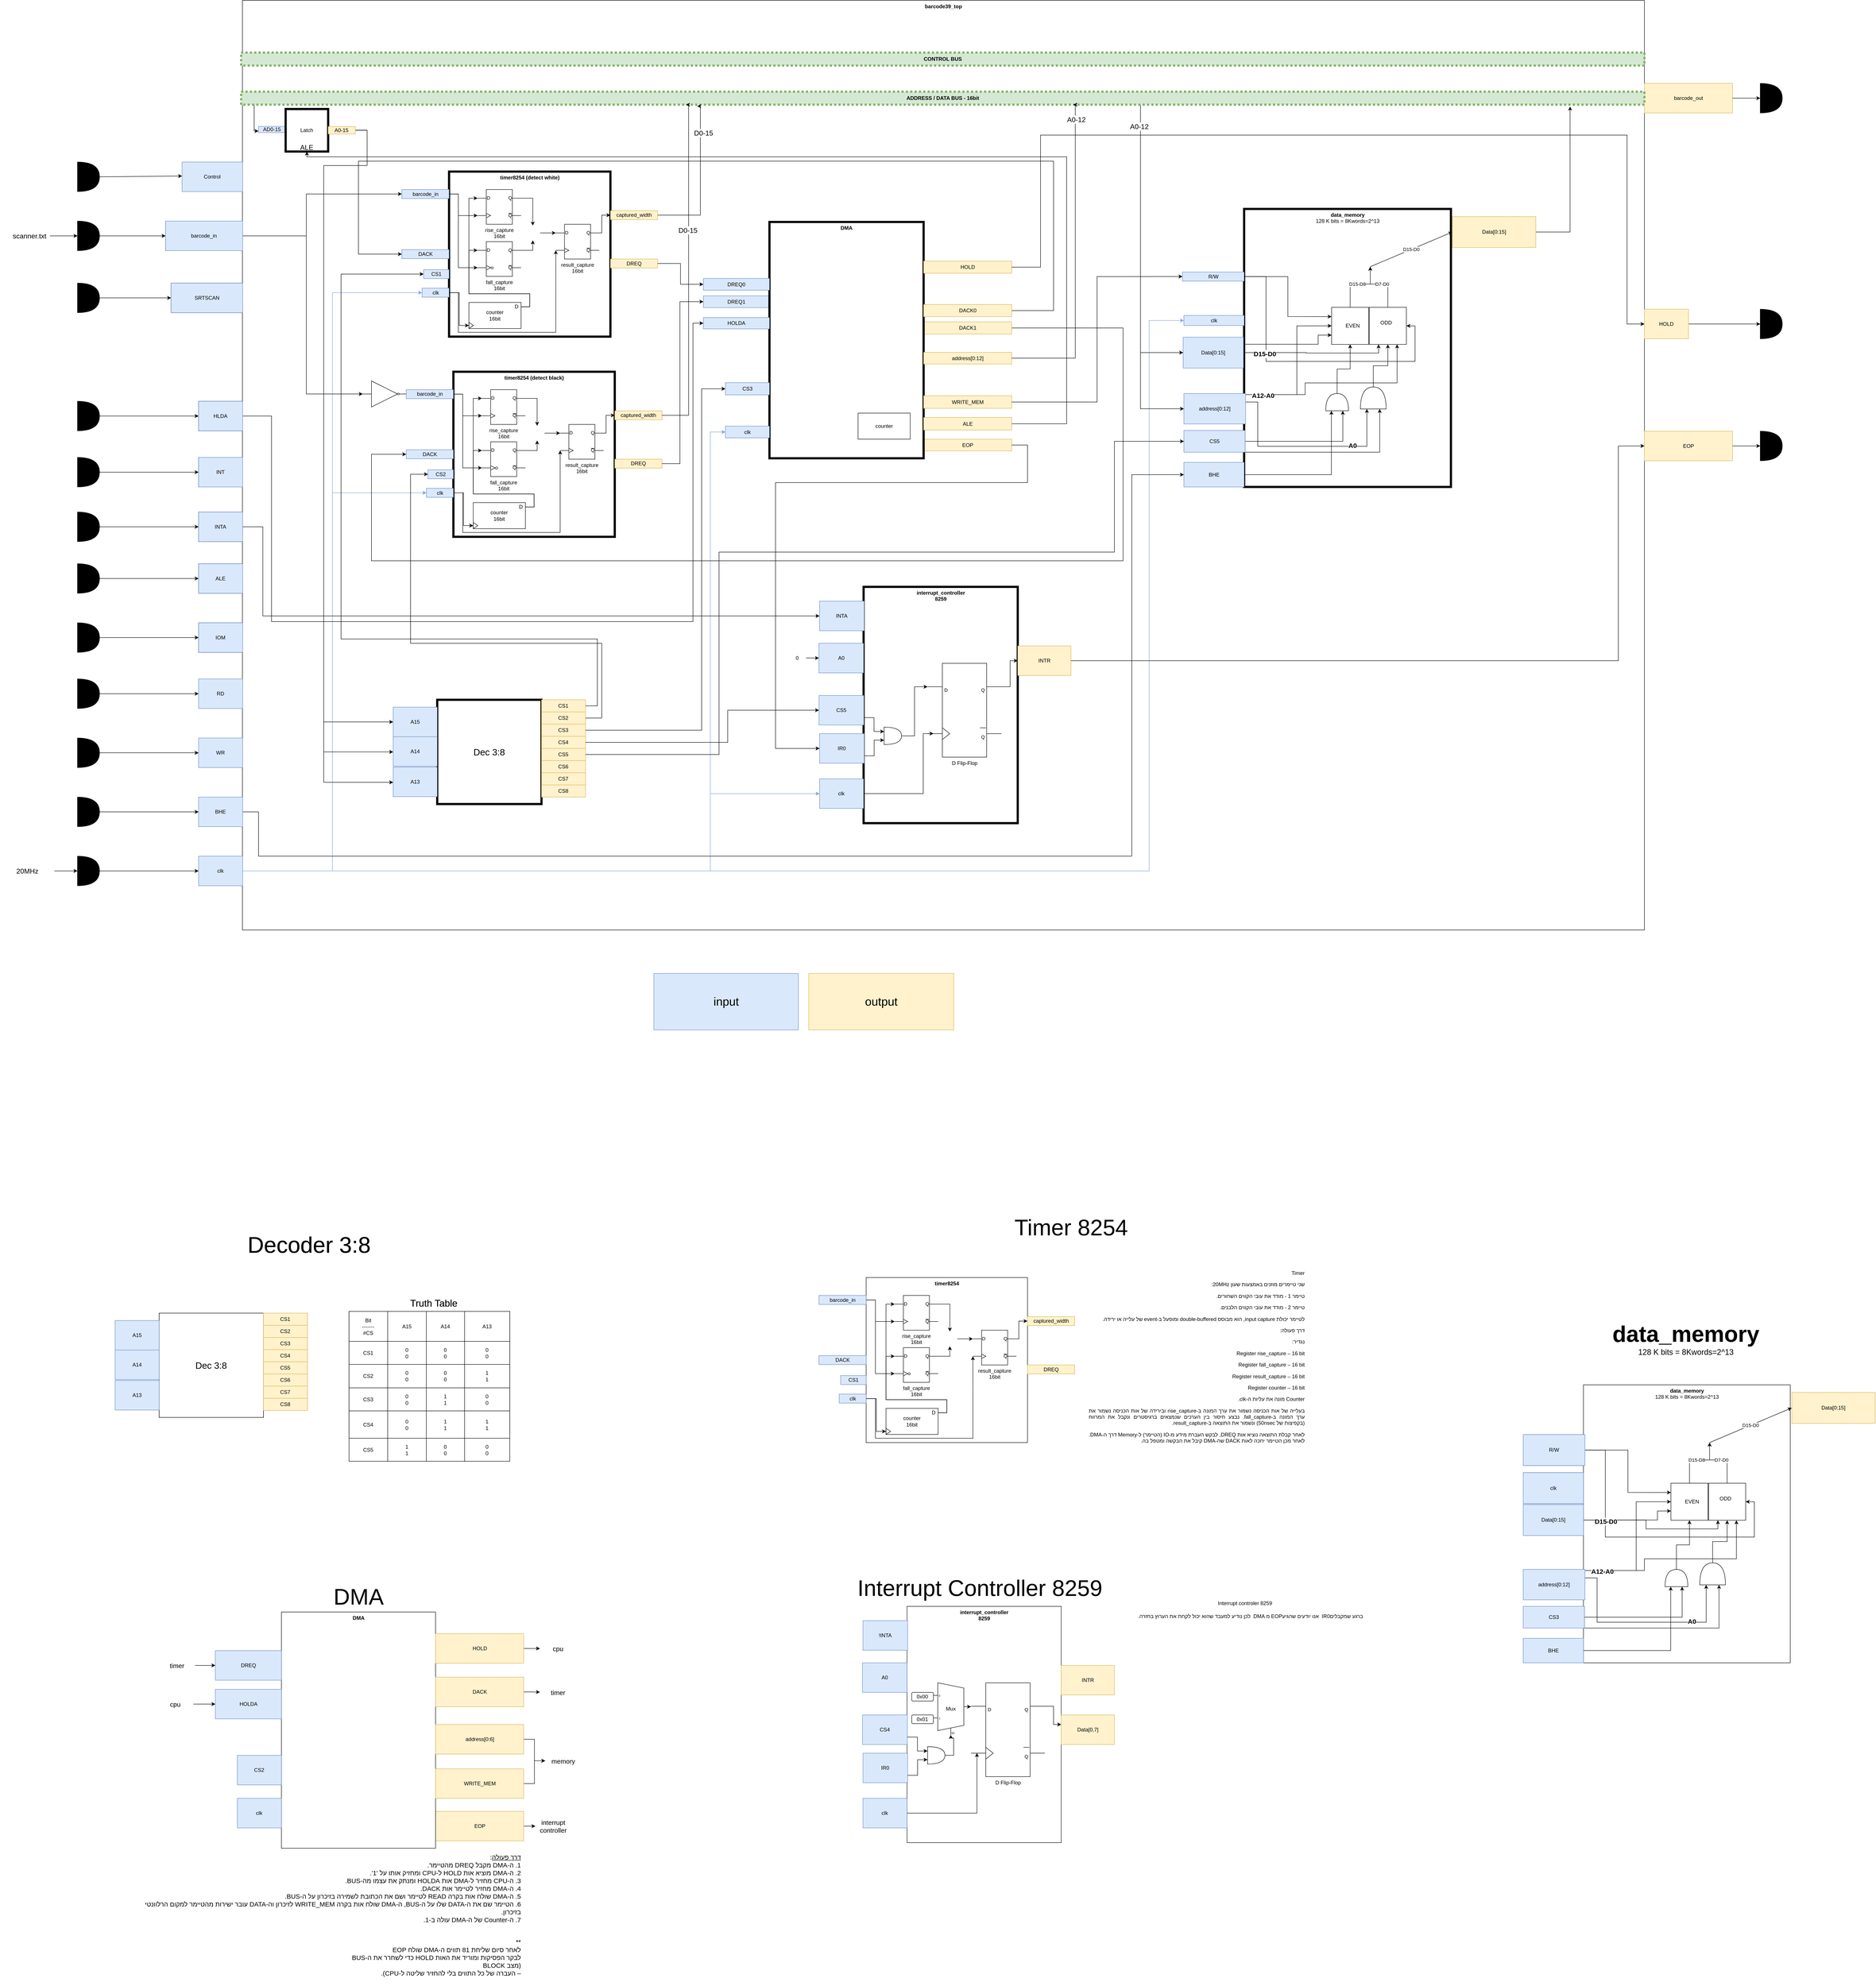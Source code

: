 <mxfile version="13.6.4" type="github">
  <diagram id="sr-3GxuYP5VsAKT54QnJ" name="Page-1">
    <mxGraphModel dx="4031" dy="2005" grid="1" gridSize="10" guides="1" tooltips="1" connect="1" arrows="1" fold="1" page="1" pageScale="1" pageWidth="827" pageHeight="1169" math="0" shadow="0">
      <root>
        <mxCell id="0" />
        <mxCell id="1" parent="0" />
        <mxCell id="xHjcDfsr9aw6__Y6eEqs-103" value="&lt;font style=&quot;font-size: 27px&quot;&gt;input&lt;/font&gt;" style="text;html=1;fillColor=#dae8fc;align=center;verticalAlign=middle;whiteSpace=wrap;rounded=0;strokeColor=#6c8ebf;" parent="1" vertex="1">
          <mxGeometry x="-410" y="2050" width="332.55" height="130" as="geometry" />
        </mxCell>
        <mxCell id="xHjcDfsr9aw6__Y6eEqs-104" value="&lt;font style=&quot;font-size: 27px&quot;&gt;output&lt;/font&gt;" style="text;html=1;fillColor=#fff2cc;align=center;verticalAlign=middle;whiteSpace=wrap;rounded=0;strokeColor=#d6b656;" parent="1" vertex="1">
          <mxGeometry x="-53.45" y="2050" width="333.45" height="130" as="geometry" />
        </mxCell>
        <mxCell id="Gu8px9o6fS-VS5buvkAd-70" value="&lt;p class=&quot;MsoNormal&quot; dir=&quot;RTL&quot; style=&quot;text-align: justify&quot;&gt;&lt;font face=&quot;arial, sans-serif&quot;&gt;Timer&lt;/font&gt;&lt;/p&gt;&lt;p class=&quot;MsoNormal&quot; dir=&quot;RTL&quot; style=&quot;text-align: justify&quot;&gt;&lt;font face=&quot;arial, sans-serif&quot;&gt;שני טיימרים מוזנים באמצעות שעון 20MHz:&lt;/font&gt;&lt;/p&gt;&lt;p class=&quot;MsoNormal&quot; dir=&quot;RTL&quot; style=&quot;text-align: justify&quot;&gt;&lt;font face=&quot;arial, sans-serif&quot;&gt;&lt;span&gt; &lt;/span&gt;טיימר 1 - מודד את עובי הקווים השחורים.&lt;/font&gt;&lt;/p&gt;&lt;p class=&quot;MsoNormal&quot; dir=&quot;RTL&quot; style=&quot;text-align: justify&quot;&gt;&lt;font face=&quot;arial, sans-serif&quot;&gt;&lt;span&gt; &lt;/span&gt;טיימר 2 - מודד את עובי הקווים הלבנים.&lt;/font&gt;&lt;/p&gt;&lt;p class=&quot;MsoNormal&quot; dir=&quot;RTL&quot; style=&quot;text-align: justify&quot;&gt;&lt;font face=&quot;arial, sans-serif&quot;&gt;לטיימר יכולת input capture, הוא מבוסס double-buffered ומופעל ב-event של עלייה או ירידה.&lt;/font&gt;&lt;/p&gt;&lt;p class=&quot;MsoNormal&quot; dir=&quot;RTL&quot; style=&quot;text-align: justify&quot;&gt;&lt;font face=&quot;arial, sans-serif&quot;&gt;דרך פעולה:&lt;/font&gt;&lt;/p&gt;&lt;p class=&quot;MsoNormal&quot; dir=&quot;RTL&quot; style=&quot;text-align: justify&quot;&gt;&lt;font face=&quot;arial, sans-serif&quot;&gt;נגדיר:&lt;/font&gt;&lt;/p&gt;&lt;p class=&quot;MsoNormal&quot; dir=&quot;RTL&quot; style=&quot;text-align: justify&quot;&gt;&lt;font face=&quot;arial, sans-serif&quot;&gt;Register rise_capture – 16 bit&lt;/font&gt;&lt;/p&gt;&lt;p class=&quot;MsoNormal&quot; dir=&quot;RTL&quot; style=&quot;text-align: justify&quot;&gt;&lt;font face=&quot;arial, sans-serif&quot;&gt;Register fall_capture – 16 bit&lt;/font&gt;&lt;/p&gt;&lt;p class=&quot;MsoNormal&quot; dir=&quot;RTL&quot; style=&quot;text-align: justify&quot;&gt;&lt;font face=&quot;arial, sans-serif&quot;&gt;Register result_capture – 16 bit&lt;/font&gt;&lt;/p&gt;&lt;p class=&quot;MsoNormal&quot; dir=&quot;RTL&quot; style=&quot;text-align: justify&quot;&gt;&lt;font face=&quot;arial, sans-serif&quot;&gt;Register counter – 16 bit&lt;/font&gt;&lt;/p&gt;&lt;p class=&quot;MsoNormal&quot; dir=&quot;RTL&quot; style=&quot;text-align: justify&quot;&gt;&lt;font face=&quot;arial, sans-serif&quot;&gt;Counter מונה את עליות ה-clk.&lt;/font&gt;&lt;/p&gt;&lt;p class=&quot;MsoNormal&quot; dir=&quot;RTL&quot; style=&quot;text-align: justify&quot;&gt;&lt;font face=&quot;arial, sans-serif&quot;&gt;בעלייה של אות הכניסה נשמור את ערך המונה ב-rise_capture ובירידה של אות הכניסה נשמור את ערך המונה ב-fall_capture. נבצע חיסור בין הערכים שנמצאים ברגיסטרים ונקבל את המרווח (בקפיצות של 50nsec) ונשמור את התוצאה ב-result_capture.&lt;/font&gt;&lt;/p&gt;&lt;p class=&quot;MsoNormal&quot; dir=&quot;RTL&quot; style=&quot;text-align: justify&quot;&gt;&lt;font face=&quot;arial, sans-serif&quot;&gt;לאחר קבלת התוצאה נוציא אות DREQ, לבקש העברת מידע מ-IO (הטיימר) ל-Memory דרך ה-DMA. לאחר מכן הטיימר יחכה לאות DACK שה-DMA קיבל את הבקשה ומטפל בה.&lt;/font&gt;&lt;/p&gt;&lt;div style=&quot;text-align: justify&quot;&gt;&lt;br&gt;&lt;/div&gt;" style="text;html=1;strokeColor=none;fillColor=none;align=center;verticalAlign=middle;whiteSpace=wrap;rounded=0;" parent="1" vertex="1">
          <mxGeometry x="590" y="2715" width="499.31" height="450" as="geometry" />
        </mxCell>
        <mxCell id="W6isvj9XwExUdggw7BW9-420" value="&lt;font style=&quot;font-size: 22px&quot;&gt;Truth Table&lt;/font&gt;" style="text;html=1;strokeColor=none;fillColor=none;align=center;verticalAlign=middle;whiteSpace=wrap;rounded=0;" parent="1" vertex="1">
          <mxGeometry x="-1149.63" y="2800" width="467" height="20" as="geometry" />
        </mxCell>
        <mxCell id="W6isvj9XwExUdggw7BW9-392" value="" style="shape=table;html=1;whiteSpace=wrap;startSize=0;container=1;collapsible=0;childLayout=tableLayout;" parent="1" vertex="1">
          <mxGeometry x="-1111.63" y="2828" width="370" height="282" as="geometry" />
        </mxCell>
        <mxCell id="W6isvj9XwExUdggw7BW9-393" value="" style="shape=partialRectangle;html=1;whiteSpace=wrap;collapsible=0;dropTarget=0;pointerEvents=0;fillColor=none;top=0;left=0;bottom=0;right=0;points=[[0,0.5],[1,0.5]];portConstraint=eastwest;" parent="W6isvj9XwExUdggw7BW9-392" vertex="1">
          <mxGeometry width="370" height="69" as="geometry" />
        </mxCell>
        <mxCell id="W6isvj9XwExUdggw7BW9-394" value="Bit&lt;br&gt;-------&lt;br&gt;#CS" style="shape=partialRectangle;html=1;whiteSpace=wrap;connectable=0;overflow=hidden;fillColor=none;top=0;left=0;bottom=0;right=0;" parent="W6isvj9XwExUdggw7BW9-393" vertex="1">
          <mxGeometry width="89" height="69" as="geometry" />
        </mxCell>
        <mxCell id="W6isvj9XwExUdggw7BW9-395" value="A15" style="shape=partialRectangle;html=1;whiteSpace=wrap;connectable=0;overflow=hidden;fillColor=none;top=0;left=0;bottom=0;right=0;" parent="W6isvj9XwExUdggw7BW9-393" vertex="1">
          <mxGeometry x="89" width="89" height="69" as="geometry" />
        </mxCell>
        <mxCell id="W6isvj9XwExUdggw7BW9-396" value="A14" style="shape=partialRectangle;html=1;whiteSpace=wrap;connectable=0;overflow=hidden;fillColor=none;top=0;left=0;bottom=0;right=0;" parent="W6isvj9XwExUdggw7BW9-393" vertex="1">
          <mxGeometry x="178" width="88" height="69" as="geometry" />
        </mxCell>
        <mxCell id="W6isvj9XwExUdggw7BW9-397" value="A13" style="shape=partialRectangle;html=1;whiteSpace=wrap;connectable=0;overflow=hidden;fillColor=none;top=0;left=0;bottom=0;right=0;" parent="W6isvj9XwExUdggw7BW9-393" vertex="1">
          <mxGeometry x="266" width="104" height="69" as="geometry" />
        </mxCell>
        <mxCell id="W6isvj9XwExUdggw7BW9-398" value="" style="shape=partialRectangle;html=1;whiteSpace=wrap;collapsible=0;dropTarget=0;pointerEvents=0;fillColor=none;top=0;left=0;bottom=0;right=0;points=[[0,0.5],[1,0.5]];portConstraint=eastwest;" parent="W6isvj9XwExUdggw7BW9-392" vertex="1">
          <mxGeometry y="69" width="370" height="53" as="geometry" />
        </mxCell>
        <mxCell id="W6isvj9XwExUdggw7BW9-399" value="CS1" style="shape=partialRectangle;html=1;whiteSpace=wrap;connectable=0;overflow=hidden;fillColor=none;top=0;left=0;bottom=0;right=0;" parent="W6isvj9XwExUdggw7BW9-398" vertex="1">
          <mxGeometry width="89" height="53" as="geometry" />
        </mxCell>
        <mxCell id="W6isvj9XwExUdggw7BW9-400" value="0&lt;br&gt;0" style="shape=partialRectangle;html=1;whiteSpace=wrap;connectable=0;overflow=hidden;fillColor=none;top=0;left=0;bottom=0;right=0;" parent="W6isvj9XwExUdggw7BW9-398" vertex="1">
          <mxGeometry x="89" width="89" height="53" as="geometry" />
        </mxCell>
        <mxCell id="W6isvj9XwExUdggw7BW9-401" value="0&lt;br&gt;0" style="shape=partialRectangle;html=1;whiteSpace=wrap;connectable=0;overflow=hidden;fillColor=none;top=0;left=0;bottom=0;right=0;" parent="W6isvj9XwExUdggw7BW9-398" vertex="1">
          <mxGeometry x="178" width="88" height="53" as="geometry" />
        </mxCell>
        <mxCell id="W6isvj9XwExUdggw7BW9-402" value="0&lt;br&gt;0" style="shape=partialRectangle;html=1;whiteSpace=wrap;connectable=0;overflow=hidden;fillColor=none;top=0;left=0;bottom=0;right=0;" parent="W6isvj9XwExUdggw7BW9-398" vertex="1">
          <mxGeometry x="266" width="104" height="53" as="geometry" />
        </mxCell>
        <mxCell id="W6isvj9XwExUdggw7BW9-403" value="" style="shape=partialRectangle;html=1;whiteSpace=wrap;collapsible=0;dropTarget=0;pointerEvents=0;fillColor=none;top=0;left=0;bottom=0;right=0;points=[[0,0.5],[1,0.5]];portConstraint=eastwest;" parent="W6isvj9XwExUdggw7BW9-392" vertex="1">
          <mxGeometry y="122" width="370" height="54" as="geometry" />
        </mxCell>
        <mxCell id="W6isvj9XwExUdggw7BW9-404" value="CS2" style="shape=partialRectangle;html=1;whiteSpace=wrap;connectable=0;overflow=hidden;fillColor=none;top=0;left=0;bottom=0;right=0;" parent="W6isvj9XwExUdggw7BW9-403" vertex="1">
          <mxGeometry width="89" height="54" as="geometry" />
        </mxCell>
        <mxCell id="W6isvj9XwExUdggw7BW9-405" value="0&lt;br&gt;0" style="shape=partialRectangle;html=1;whiteSpace=wrap;connectable=0;overflow=hidden;fillColor=none;top=0;left=0;bottom=0;right=0;" parent="W6isvj9XwExUdggw7BW9-403" vertex="1">
          <mxGeometry x="89" width="89" height="54" as="geometry" />
        </mxCell>
        <mxCell id="W6isvj9XwExUdggw7BW9-406" value="0&lt;br&gt;0" style="shape=partialRectangle;html=1;whiteSpace=wrap;connectable=0;overflow=hidden;fillColor=none;top=0;left=0;bottom=0;right=0;" parent="W6isvj9XwExUdggw7BW9-403" vertex="1">
          <mxGeometry x="178" width="88" height="54" as="geometry" />
        </mxCell>
        <mxCell id="W6isvj9XwExUdggw7BW9-407" value="1&lt;br&gt;1" style="shape=partialRectangle;html=1;whiteSpace=wrap;connectable=0;overflow=hidden;fillColor=none;top=0;left=0;bottom=0;right=0;" parent="W6isvj9XwExUdggw7BW9-403" vertex="1">
          <mxGeometry x="266" width="104" height="54" as="geometry" />
        </mxCell>
        <mxCell id="W6isvj9XwExUdggw7BW9-408" value="" style="shape=partialRectangle;html=1;whiteSpace=wrap;collapsible=0;dropTarget=0;pointerEvents=0;fillColor=none;top=0;left=0;bottom=0;right=0;points=[[0,0.5],[1,0.5]];portConstraint=eastwest;" parent="W6isvj9XwExUdggw7BW9-392" vertex="1">
          <mxGeometry y="176" width="370" height="53" as="geometry" />
        </mxCell>
        <mxCell id="W6isvj9XwExUdggw7BW9-409" value="CS3" style="shape=partialRectangle;html=1;whiteSpace=wrap;connectable=0;overflow=hidden;fillColor=none;top=0;left=0;bottom=0;right=0;" parent="W6isvj9XwExUdggw7BW9-408" vertex="1">
          <mxGeometry width="89" height="53" as="geometry" />
        </mxCell>
        <mxCell id="W6isvj9XwExUdggw7BW9-410" value="0&lt;br&gt;0" style="shape=partialRectangle;html=1;whiteSpace=wrap;connectable=0;overflow=hidden;fillColor=none;top=0;left=0;bottom=0;right=0;" parent="W6isvj9XwExUdggw7BW9-408" vertex="1">
          <mxGeometry x="89" width="89" height="53" as="geometry" />
        </mxCell>
        <mxCell id="W6isvj9XwExUdggw7BW9-411" value="1&lt;br&gt;1" style="shape=partialRectangle;html=1;whiteSpace=wrap;connectable=0;overflow=hidden;fillColor=none;top=0;left=0;bottom=0;right=0;" parent="W6isvj9XwExUdggw7BW9-408" vertex="1">
          <mxGeometry x="178" width="88" height="53" as="geometry" />
        </mxCell>
        <mxCell id="W6isvj9XwExUdggw7BW9-412" value="0&lt;br&gt;0" style="shape=partialRectangle;html=1;whiteSpace=wrap;connectable=0;overflow=hidden;fillColor=none;top=0;left=0;bottom=0;right=0;" parent="W6isvj9XwExUdggw7BW9-408" vertex="1">
          <mxGeometry x="266" width="104" height="53" as="geometry" />
        </mxCell>
        <mxCell id="W6isvj9XwExUdggw7BW9-413" value="" style="shape=partialRectangle;html=1;whiteSpace=wrap;collapsible=0;dropTarget=0;pointerEvents=0;fillColor=none;top=0;left=0;bottom=0;right=0;points=[[0,0.5],[1,0.5]];portConstraint=eastwest;" parent="W6isvj9XwExUdggw7BW9-392" vertex="1">
          <mxGeometry y="229" width="370" height="53" as="geometry" />
        </mxCell>
        <mxCell id="W6isvj9XwExUdggw7BW9-414" value="CS4" style="shape=partialRectangle;html=1;whiteSpace=wrap;connectable=0;overflow=hidden;fillColor=none;top=0;left=0;bottom=0;right=0;" parent="W6isvj9XwExUdggw7BW9-413" vertex="1">
          <mxGeometry width="89" height="53" as="geometry" />
        </mxCell>
        <mxCell id="W6isvj9XwExUdggw7BW9-415" value="0&lt;br&gt;0" style="shape=partialRectangle;html=1;whiteSpace=wrap;connectable=0;overflow=hidden;fillColor=none;top=0;left=0;bottom=0;right=0;" parent="W6isvj9XwExUdggw7BW9-413" vertex="1">
          <mxGeometry x="89" width="89" height="53" as="geometry" />
        </mxCell>
        <mxCell id="W6isvj9XwExUdggw7BW9-416" value="1&lt;br&gt;1" style="shape=partialRectangle;html=1;whiteSpace=wrap;connectable=0;overflow=hidden;fillColor=none;top=0;left=0;bottom=0;right=0;" parent="W6isvj9XwExUdggw7BW9-413" vertex="1">
          <mxGeometry x="178" width="88" height="53" as="geometry" />
        </mxCell>
        <mxCell id="W6isvj9XwExUdggw7BW9-417" value="1&lt;br&gt;1" style="shape=partialRectangle;html=1;whiteSpace=wrap;connectable=0;overflow=hidden;fillColor=none;top=0;left=0;bottom=0;right=0;" parent="W6isvj9XwExUdggw7BW9-413" vertex="1">
          <mxGeometry x="266" width="104" height="53" as="geometry" />
        </mxCell>
        <mxCell id="W6isvj9XwExUdggw7BW9-422" value="&lt;font style=&quot;font-size: 52px&quot;&gt;Decoder 3:8&lt;/font&gt;" style="text;html=1;align=center;verticalAlign=middle;resizable=0;points=[];autosize=1;rotation=0;" parent="1" vertex="1">
          <mxGeometry x="-1353.63" y="2660" width="300" height="30" as="geometry" />
        </mxCell>
        <mxCell id="W6isvj9XwExUdggw7BW9-423" value="&lt;font style=&quot;font-size: 52px&quot;&gt;Timer 8254&lt;/font&gt;" style="text;html=1;align=center;verticalAlign=middle;resizable=0;points=[];autosize=1;rotation=0;" parent="1" vertex="1">
          <mxGeometry x="410" y="2620" width="280" height="30" as="geometry" />
        </mxCell>
        <mxCell id="-0YIwyq-5-GQZ7vqfAgh-19" value="" style="edgeStyle=orthogonalEdgeStyle;rounded=0;orthogonalLoop=1;jettySize=auto;html=1;fontSize=15;" parent="1" source="-0YIwyq-5-GQZ7vqfAgh-2" target="-0YIwyq-5-GQZ7vqfAgh-14" edge="1">
          <mxGeometry relative="1" as="geometry" />
        </mxCell>
        <mxCell id="-0YIwyq-5-GQZ7vqfAgh-22" style="edgeStyle=orthogonalEdgeStyle;rounded=0;orthogonalLoop=1;jettySize=auto;html=1;fontSize=15;" parent="1" source="-0YIwyq-5-GQZ7vqfAgh-5" target="-0YIwyq-5-GQZ7vqfAgh-17" edge="1">
          <mxGeometry relative="1" as="geometry" />
        </mxCell>
        <mxCell id="-0YIwyq-5-GQZ7vqfAgh-20" style="edgeStyle=orthogonalEdgeStyle;rounded=0;orthogonalLoop=1;jettySize=auto;html=1;entryX=0;entryY=0.5;entryDx=0;entryDy=0;fontSize=15;" parent="1" source="-0YIwyq-5-GQZ7vqfAgh-7" target="-0YIwyq-5-GQZ7vqfAgh-16" edge="1">
          <mxGeometry relative="1" as="geometry" />
        </mxCell>
        <mxCell id="-0YIwyq-5-GQZ7vqfAgh-23" style="edgeStyle=orthogonalEdgeStyle;rounded=0;orthogonalLoop=1;jettySize=auto;html=1;entryX=0;entryY=0.5;entryDx=0;entryDy=0;fontSize=15;" parent="1" source="-0YIwyq-5-GQZ7vqfAgh-9" target="-0YIwyq-5-GQZ7vqfAgh-18" edge="1">
          <mxGeometry relative="1" as="geometry" />
        </mxCell>
        <mxCell id="-0YIwyq-5-GQZ7vqfAgh-21" style="edgeStyle=orthogonalEdgeStyle;rounded=0;orthogonalLoop=1;jettySize=auto;html=1;entryX=0;entryY=0.5;entryDx=0;entryDy=0;fontSize=15;" parent="1" source="-0YIwyq-5-GQZ7vqfAgh-11" target="-0YIwyq-5-GQZ7vqfAgh-16" edge="1">
          <mxGeometry relative="1" as="geometry" />
        </mxCell>
        <mxCell id="-0YIwyq-5-GQZ7vqfAgh-12" value="&lt;div style=&quot;font-size: 15px&quot;&gt;&lt;u&gt;דרך פעולה&lt;/u&gt;:&lt;/div&gt;&lt;div style=&quot;font-size: 15px&quot;&gt;1.&lt;span style=&quot;font-size: 15px&quot;&gt; &lt;/span&gt;ה-DMA מקבל DREQ מהטיימר.&lt;/div&gt;&lt;div style=&quot;font-size: 15px&quot;&gt;2.&lt;span style=&quot;font-size: 15px&quot;&gt; &lt;/span&gt;ה-DMA מוציא אות HOLD ל-CPU ומחזיק אותו על &#39;1&#39;.&lt;/div&gt;&lt;div style=&quot;font-size: 15px&quot;&gt;3.&lt;span style=&quot;font-size: 15px&quot;&gt; &lt;/span&gt;ה-CPU מחזיר ל-DMA אות HOLDA ומנתק את עצמו מה-BUS.&lt;/div&gt;&lt;div style=&quot;font-size: 15px&quot;&gt;4.&lt;span style=&quot;font-size: 15px&quot;&gt; &lt;/span&gt;ה-DMA מחזיר לטיימר אות DACK.&lt;/div&gt;&lt;div style=&quot;font-size: 15px&quot;&gt;5.&lt;span style=&quot;font-size: 15px&quot;&gt; &lt;/span&gt;ה-DMA שולח אות בקרה READ לטיימר ושם את הכתובת לשמירה בזיכרון על ה-BUS.&lt;/div&gt;&lt;div&gt;6.&lt;span style=&quot;font-size: 15px&quot;&gt; &lt;/span&gt;הטיימר שם את ה-DATA שלו על ה-BUS, ה-DMA שולח אות בקרה&amp;nbsp;&lt;span style=&quot;line-height: 107% ; font-family: &amp;#34;calibri&amp;#34; , sans-serif&quot;&gt;&lt;font style=&quot;font-size: 15px&quot;&gt;WRITE_MEM&amp;nbsp;&lt;/font&gt;&lt;/span&gt;לזיכרון וה-DATA עובר ישירות מהטיימר למקום הרלוונטי בזיכרון.&lt;/div&gt;&lt;div style=&quot;font-size: 15px&quot;&gt;7.&lt;span style=&quot;font-size: 15px&quot;&gt; &lt;/span&gt;ה-Counter של ה-DMA עולה ב-1.&lt;/div&gt;&lt;div style=&quot;font-size: 15px&quot;&gt;&lt;br&gt;&lt;/div&gt;&lt;div style=&quot;font-size: 15px&quot;&gt;&lt;p class=&quot;MsoNormal&quot; dir=&quot;RTL&quot; style=&quot;text-align: justify&quot;&gt;&lt;span dir=&quot;RTL&quot;&gt;&lt;/span&gt;&lt;/p&gt;&lt;p class=&quot;MsoNormal&quot; dir=&quot;RTL&quot; style=&quot;text-align: justify&quot;&gt;&lt;span dir=&quot;RTL&quot;&gt;&lt;/span&gt;&lt;span dir=&quot;RTL&quot;&gt;&lt;/span&gt;&lt;span lang=&quot;HE&quot; style=&quot;font-family: &amp;#34;arial&amp;#34; , sans-serif&quot;&gt;&lt;span dir=&quot;RTL&quot;&gt;&lt;/span&gt;&lt;span dir=&quot;RTL&quot;&gt;&lt;/span&gt;**&lt;br&gt;לאחר סיום שליחת 81 תווים ה-&lt;/span&gt;&lt;span dir=&quot;LTR&quot;&gt;DMA&lt;/span&gt;&lt;span dir=&quot;RTL&quot;&gt;&lt;/span&gt;&lt;span dir=&quot;RTL&quot;&gt;&lt;/span&gt;&lt;span lang=&quot;HE&quot; style=&quot;font-family: &amp;#34;arial&amp;#34; , sans-serif&quot;&gt;&lt;span dir=&quot;RTL&quot;&gt;&lt;/span&gt;&lt;span dir=&quot;RTL&quot;&gt;&lt;/span&gt; שולח &lt;/span&gt;&lt;span dir=&quot;LTR&quot;&gt;EOP&lt;/span&gt;&lt;span dir=&quot;RTL&quot;&gt;&lt;/span&gt;&lt;span dir=&quot;RTL&quot;&gt;&lt;/span&gt;&lt;span lang=&quot;HE&quot; style=&quot;font-family: &amp;#34;arial&amp;#34; , sans-serif&quot;&gt;&lt;span dir=&quot;RTL&quot;&gt;&lt;/span&gt;&lt;span dir=&quot;RTL&quot;&gt;&lt;/span&gt;&lt;br&gt;לבקר הפסיקות ומוריד את האות &lt;/span&gt;&lt;span dir=&quot;LTR&quot;&gt;HOLD&lt;/span&gt;&lt;span dir=&quot;RTL&quot;&gt;&lt;/span&gt;&lt;span dir=&quot;RTL&quot;&gt;&lt;/span&gt;&lt;span lang=&quot;HE&quot; style=&quot;font-family: &amp;#34;arial&amp;#34; , sans-serif&quot;&gt;&lt;span dir=&quot;RTL&quot;&gt;&lt;/span&gt;&lt;span dir=&quot;RTL&quot;&gt;&lt;/span&gt; כדי לשחרר את ה-&lt;/span&gt;&lt;span dir=&quot;LTR&quot;&gt;BUS&lt;/span&gt;&lt;span dir=&quot;RTL&quot;&gt;&lt;/span&gt;&lt;span dir=&quot;RTL&quot;&gt;&lt;/span&gt;&lt;span lang=&quot;HE&quot; style=&quot;font-family: &amp;#34;arial&amp;#34; , sans-serif&quot;&gt;&lt;span dir=&quot;RTL&quot;&gt;&lt;/span&gt;&lt;span dir=&quot;RTL&quot;&gt;&lt;/span&gt;&lt;br&gt;(מצב &lt;/span&gt;&lt;span dir=&quot;LTR&quot;&gt;BLOCK&lt;/span&gt;&lt;span dir=&quot;RTL&quot;&gt;&lt;/span&gt;&lt;span dir=&quot;RTL&quot;&gt;&lt;/span&gt;&lt;span style=&quot;font-family: &amp;#34;arial&amp;#34; , sans-serif&quot;&gt;&lt;span dir=&quot;RTL&quot;&gt;&lt;/span&gt;&lt;span dir=&quot;RTL&quot;&gt;&lt;/span&gt;&lt;br&gt;&lt;span lang=&quot;HE&quot;&gt;– העברה של כל התווים בלי להחזיר שליטה ל-&lt;/span&gt;&lt;/span&gt;&lt;span dir=&quot;LTR&quot;&gt;CPU&lt;/span&gt;&lt;span dir=&quot;RTL&quot;&gt;&lt;/span&gt;&lt;span dir=&quot;RTL&quot;&gt;&lt;/span&gt;&lt;span lang=&quot;HE&quot; style=&quot;font-family: &amp;#34;arial&amp;#34; , sans-serif&quot;&gt;&lt;span dir=&quot;RTL&quot;&gt;&lt;/span&gt;&lt;span dir=&quot;RTL&quot;&gt;&lt;/span&gt;).&lt;/span&gt;&lt;/p&gt;&lt;/div&gt;" style="text;html=1;strokeColor=none;fillColor=none;align=right;verticalAlign=middle;whiteSpace=wrap;rounded=0;textDirection=rtl;fontSize=15;" parent="1" vertex="1">
          <mxGeometry x="-1590" y="4070" width="876.37" height="310" as="geometry" />
        </mxCell>
        <mxCell id="-0YIwyq-5-GQZ7vqfAgh-13" value="counter" style="rounded=0;whiteSpace=wrap;html=1;fontSize=15;align=center;" parent="1" vertex="1">
          <mxGeometry x="-1070" y="3983" width="120" height="60" as="geometry" />
        </mxCell>
        <mxCell id="-0YIwyq-5-GQZ7vqfAgh-14" value="interrupt controller" style="text;html=1;strokeColor=none;fillColor=none;align=center;verticalAlign=middle;whiteSpace=wrap;rounded=0;fontSize=15;" parent="1" vertex="1">
          <mxGeometry x="-682.63" y="3985.5" width="82.79" height="55" as="geometry" />
        </mxCell>
        <mxCell id="-0YIwyq-5-GQZ7vqfAgh-16" value="memory" style="text;html=1;strokeColor=none;fillColor=none;align=center;verticalAlign=middle;whiteSpace=wrap;rounded=0;fontSize=15;" parent="1" vertex="1">
          <mxGeometry x="-660" y="3835" width="82.79" height="55" as="geometry" />
        </mxCell>
        <mxCell id="-0YIwyq-5-GQZ7vqfAgh-17" value="timer" style="text;html=1;strokeColor=none;fillColor=none;align=center;verticalAlign=middle;whiteSpace=wrap;rounded=0;fontSize=15;" parent="1" vertex="1">
          <mxGeometry x="-672.19" y="3677" width="82.79" height="55" as="geometry" />
        </mxCell>
        <mxCell id="-0YIwyq-5-GQZ7vqfAgh-18" value="cpu" style="text;html=1;strokeColor=none;fillColor=none;align=center;verticalAlign=middle;whiteSpace=wrap;rounded=0;fontSize=15;" parent="1" vertex="1">
          <mxGeometry x="-672.19" y="3576.5" width="82.79" height="55" as="geometry" />
        </mxCell>
        <mxCell id="-0YIwyq-5-GQZ7vqfAgh-26" value="" style="edgeStyle=orthogonalEdgeStyle;rounded=0;orthogonalLoop=1;jettySize=auto;html=1;fontSize=15;" parent="1" source="-0YIwyq-5-GQZ7vqfAgh-24" target="-0YIwyq-5-GQZ7vqfAgh-10" edge="1">
          <mxGeometry relative="1" as="geometry" />
        </mxCell>
        <mxCell id="-0YIwyq-5-GQZ7vqfAgh-24" value="cpu" style="text;html=1;strokeColor=none;fillColor=none;align=center;verticalAlign=middle;whiteSpace=wrap;rounded=0;fontSize=15;" parent="1" vertex="1">
          <mxGeometry x="-1552.79" y="3704.5" width="82.79" height="55" as="geometry" />
        </mxCell>
        <mxCell id="-0YIwyq-5-GQZ7vqfAgh-27" value="" style="edgeStyle=orthogonalEdgeStyle;rounded=0;orthogonalLoop=1;jettySize=auto;html=1;fontSize=15;" parent="1" source="-0YIwyq-5-GQZ7vqfAgh-25" target="-0YIwyq-5-GQZ7vqfAgh-4" edge="1">
          <mxGeometry relative="1" as="geometry" />
        </mxCell>
        <mxCell id="-0YIwyq-5-GQZ7vqfAgh-25" value="timer" style="text;html=1;strokeColor=none;fillColor=none;align=center;verticalAlign=middle;whiteSpace=wrap;rounded=0;fontSize=15;" parent="1" vertex="1">
          <mxGeometry x="-1548.63" y="3615.5" width="82.79" height="55" as="geometry" />
        </mxCell>
        <mxCell id="-0YIwyq-5-GQZ7vqfAgh-28" value="&lt;font style=&quot;font-size: 52px&quot;&gt;DMA&lt;/font&gt;" style="text;html=1;align=center;verticalAlign=middle;resizable=0;points=[];autosize=1;rotation=0;" parent="1" vertex="1">
          <mxGeometry x="-1154.86" y="3470" width="130" height="30" as="geometry" />
        </mxCell>
        <mxCell id="8JVeWZXA-8aUSD7WHolb-20" value="&lt;font style=&quot;font-size: 52px&quot;&gt;Interrupt Controller 8259&lt;/font&gt;" style="text;html=1;align=center;verticalAlign=middle;resizable=0;points=[];autosize=1;rotation=0;" parent="1" vertex="1">
          <mxGeometry x="50" y="3450" width="580" height="30" as="geometry" />
        </mxCell>
        <mxCell id="8JVeWZXA-8aUSD7WHolb-21" value="Interrupt controler 8259&lt;br&gt;" style="text;html=1;align=center;verticalAlign=middle;resizable=0;points=[];autosize=1;" parent="1" vertex="1">
          <mxGeometry x="880" y="3490" width="140" height="20" as="geometry" />
        </mxCell>
        <mxCell id="8JVeWZXA-8aUSD7WHolb-22" value=".לכן נודיע למעבד שהוא יכול לקחת את הערוץ בחזרה&amp;nbsp; DMA מ EOPאנו יודעים שהגיע&amp;nbsp; IR0ברגע שמקבלים&amp;nbsp;&amp;nbsp;" style="text;html=1;align=right;verticalAlign=middle;resizable=0;points=[];autosize=1;" parent="1" vertex="1">
          <mxGeometry x="720" y="3520" width="510" height="20" as="geometry" />
        </mxCell>
        <mxCell id="8JVeWZXA-8aUSD7WHolb-198" value="&lt;font style=&quot;font-size: 52px&quot;&gt;&lt;span style=&quot;font-weight: 700&quot;&gt;data_memory&lt;/span&gt;&lt;br style=&quot;font-weight: 700&quot;&gt;&lt;/font&gt;&lt;span style=&quot;font-size: 18px&quot;&gt;128 K bits = 8Kwords=2^13&lt;br&gt;&lt;br&gt;&lt;br&gt;&lt;br&gt;&lt;/span&gt;" style="text;html=1;align=center;verticalAlign=middle;resizable=0;points=[];autosize=1;fontSize=15;" parent="1" vertex="1">
          <mxGeometry x="1790" y="2868" width="350" height="110" as="geometry" />
        </mxCell>
        <mxCell id="8JVeWZXA-8aUSD7WHolb-24" value="&lt;b&gt;barcode39_top&lt;/b&gt;" style="rounded=0;whiteSpace=wrap;html=1;verticalAlign=top;" parent="1" vertex="1">
          <mxGeometry x="-1356.99" y="-190" width="3226.99" height="2140" as="geometry" />
        </mxCell>
        <mxCell id="8JVeWZXA-8aUSD7WHolb-25" value="SRTSCAN" style="text;html=1;fillColor=none;align=center;verticalAlign=middle;whiteSpace=wrap;rounded=0;strokeColor=#000000;" parent="1" vertex="1">
          <mxGeometry x="-1521.227" y="460.8" width="164.729" height="68.0" as="geometry" />
        </mxCell>
        <mxCell id="8JVeWZXA-8aUSD7WHolb-26" value="barcode_in" style="text;html=1;fillColor=none;align=center;verticalAlign=middle;whiteSpace=wrap;rounded=0;strokeColor=#000000;" parent="1" vertex="1">
          <mxGeometry x="-1533.899" y="318.0" width="177.401" height="68.0" as="geometry" />
        </mxCell>
        <mxCell id="8JVeWZXA-8aUSD7WHolb-27" value="barcode_out" style="text;html=1;align=center;verticalAlign=middle;whiteSpace=wrap;rounded=0;strokeColor=#d6b656;fillColor=#fff2cc;" parent="1" vertex="1">
          <mxGeometry x="1869.999" y="1.0" width="202.744" height="68.0" as="geometry" />
        </mxCell>
        <mxCell id="8JVeWZXA-8aUSD7WHolb-28" value="" style="endArrow=classic;html=1;entryX=0;entryY=0.5;entryDx=0;entryDy=0;" parent="1" target="8JVeWZXA-8aUSD7WHolb-25" edge="1">
          <mxGeometry width="50" height="50" relative="1" as="geometry">
            <mxPoint x="-1685.957" y="494.8" as="sourcePoint" />
            <mxPoint x="-570.866" y="528.8" as="targetPoint" />
          </mxGeometry>
        </mxCell>
        <mxCell id="8JVeWZXA-8aUSD7WHolb-29" value="" style="endArrow=classic;html=1;entryX=0;entryY=0.5;entryDx=0;entryDy=0;" parent="1" target="8JVeWZXA-8aUSD7WHolb-26" edge="1">
          <mxGeometry width="50" height="50" relative="1" as="geometry">
            <mxPoint x="-1685.957" y="352.0" as="sourcePoint" />
            <mxPoint x="-1331.155" y="658.0" as="targetPoint" />
          </mxGeometry>
        </mxCell>
        <mxCell id="8JVeWZXA-8aUSD7WHolb-30" value="" style="endArrow=classic;html=1;exitX=1;exitY=0.5;exitDx=0;exitDy=0;" parent="1" source="8JVeWZXA-8aUSD7WHolb-27" edge="1">
          <mxGeometry width="50" height="50" relative="1" as="geometry">
            <mxPoint x="-270.987" y="69.0" as="sourcePoint" />
            <mxPoint x="2136.594" y="35" as="targetPoint" />
          </mxGeometry>
        </mxCell>
        <mxCell id="8JVeWZXA-8aUSD7WHolb-31" value="" style="shape=or;whiteSpace=wrap;html=1;strokeColor=#000000;fillColor=#000000;" parent="1" vertex="1">
          <mxGeometry x="-1736.643" y="318.0" width="50.686" height="68.0" as="geometry" />
        </mxCell>
        <mxCell id="8JVeWZXA-8aUSD7WHolb-32" value="" style="shape=or;whiteSpace=wrap;html=1;strokeColor=#000000;fillColor=#000000;" parent="1" vertex="1">
          <mxGeometry x="-1736.643" y="460.8" width="50.686" height="68.0" as="geometry" />
        </mxCell>
        <mxCell id="8JVeWZXA-8aUSD7WHolb-33" value="" style="shape=or;whiteSpace=wrap;html=1;strokeColor=#000000;fillColor=#000000;" parent="1" vertex="1">
          <mxGeometry x="2136.594" y="1.0" width="50.686" height="68.0" as="geometry" />
        </mxCell>
        <mxCell id="hUOBaw_MzqfQFXqnLvTM-228" value="" style="edgeStyle=orthogonalEdgeStyle;rounded=0;orthogonalLoop=1;jettySize=auto;html=1;strokeColor=#000000;" parent="1" source="8JVeWZXA-8aUSD7WHolb-34" target="8JVeWZXA-8aUSD7WHolb-31" edge="1">
          <mxGeometry relative="1" as="geometry" />
        </mxCell>
        <mxCell id="8JVeWZXA-8aUSD7WHolb-34" value="scanner.txt" style="text;html=1;strokeColor=none;fillColor=none;align=center;verticalAlign=middle;whiteSpace=wrap;rounded=0;fontSize=16;" parent="1" vertex="1">
          <mxGeometry x="-1894.04" y="318" width="94.04" height="68" as="geometry" />
        </mxCell>
        <mxCell id="hUOBaw_MzqfQFXqnLvTM-85" style="edgeStyle=orthogonalEdgeStyle;rounded=0;orthogonalLoop=1;jettySize=auto;html=1;entryX=0;entryY=0.5;entryDx=0;entryDy=0;strokeColor=#7EA6E0;" parent="1" source="8JVeWZXA-8aUSD7WHolb-35" target="hUOBaw_MzqfQFXqnLvTM-53" edge="1">
          <mxGeometry relative="1" as="geometry">
            <Array as="points">
              <mxPoint x="-1150" y="1814" />
              <mxPoint x="-1150" y="944" />
            </Array>
          </mxGeometry>
        </mxCell>
        <mxCell id="hUOBaw_MzqfQFXqnLvTM-86" style="edgeStyle=orthogonalEdgeStyle;rounded=0;orthogonalLoop=1;jettySize=auto;html=1;entryX=0;entryY=0.5;entryDx=0;entryDy=0;strokeColor=#7EA6E0;" parent="1" source="8JVeWZXA-8aUSD7WHolb-35" target="hUOBaw_MzqfQFXqnLvTM-22" edge="1">
          <mxGeometry relative="1" as="geometry" />
        </mxCell>
        <mxCell id="hUOBaw_MzqfQFXqnLvTM-156" style="edgeStyle=orthogonalEdgeStyle;rounded=0;orthogonalLoop=1;jettySize=auto;html=1;entryX=0;entryY=0.5;entryDx=0;entryDy=0;strokeColor=#7EA6E0;" parent="1" source="8JVeWZXA-8aUSD7WHolb-35" target="hUOBaw_MzqfQFXqnLvTM-13" edge="1">
          <mxGeometry relative="1" as="geometry">
            <Array as="points">
              <mxPoint x="-280" y="1814" />
              <mxPoint x="-280" y="804" />
            </Array>
          </mxGeometry>
        </mxCell>
        <mxCell id="hUOBaw_MzqfQFXqnLvTM-157" style="edgeStyle=orthogonalEdgeStyle;rounded=0;orthogonalLoop=1;jettySize=auto;html=1;entryX=0;entryY=0.5;entryDx=0;entryDy=0;strokeColor=#7EA6E0;" parent="1" source="8JVeWZXA-8aUSD7WHolb-35" target="hUOBaw_MzqfQFXqnLvTM-101" edge="1">
          <mxGeometry relative="1" as="geometry">
            <Array as="points">
              <mxPoint x="730" y="1814" />
              <mxPoint x="730" y="547" />
            </Array>
          </mxGeometry>
        </mxCell>
        <mxCell id="hUOBaw_MzqfQFXqnLvTM-260" style="edgeStyle=orthogonalEdgeStyle;rounded=0;orthogonalLoop=1;jettySize=auto;html=1;entryX=0;entryY=0.5;entryDx=0;entryDy=0;fontSize=16;fillColor=#dae8fc;strokeColor=#7EA6E0;" parent="1" source="8JVeWZXA-8aUSD7WHolb-35" target="hUOBaw_MzqfQFXqnLvTM-163" edge="1">
          <mxGeometry relative="1" as="geometry">
            <Array as="points">
              <mxPoint x="-280" y="1814" />
              <mxPoint x="-280" y="1636" />
            </Array>
          </mxGeometry>
        </mxCell>
        <mxCell id="8JVeWZXA-8aUSD7WHolb-35" value="clk" style="text;html=1;fillColor=#dae8fc;align=center;verticalAlign=middle;whiteSpace=wrap;rounded=0;strokeColor=#6c8ebf;" parent="1" vertex="1">
          <mxGeometry x="-1457.87" y="1780.0" width="101.372" height="68.0" as="geometry" />
        </mxCell>
        <mxCell id="8JVeWZXA-8aUSD7WHolb-36" value="" style="endArrow=classic;html=1;entryX=0;entryY=0.5;entryDx=0;entryDy=0;" parent="1" target="8JVeWZXA-8aUSD7WHolb-35" edge="1">
          <mxGeometry width="50" height="50" relative="1" as="geometry">
            <mxPoint x="-1685.957" y="1814.0" as="sourcePoint" />
            <mxPoint x="-1432.527" y="1338" as="targetPoint" />
          </mxGeometry>
        </mxCell>
        <mxCell id="8JVeWZXA-8aUSD7WHolb-37" value="" style="shape=or;whiteSpace=wrap;html=1;strokeColor=#000000;fillColor=#000000;" parent="1" vertex="1">
          <mxGeometry x="-1736.643" y="1780.0" width="50.686" height="68.0" as="geometry" />
        </mxCell>
        <mxCell id="hUOBaw_MzqfQFXqnLvTM-229" value="" style="edgeStyle=orthogonalEdgeStyle;rounded=0;orthogonalLoop=1;jettySize=auto;html=1;strokeColor=#000000;fontSize=16;" parent="1" source="8JVeWZXA-8aUSD7WHolb-38" target="8JVeWZXA-8aUSD7WHolb-37" edge="1">
          <mxGeometry relative="1" as="geometry" />
        </mxCell>
        <mxCell id="8JVeWZXA-8aUSD7WHolb-38" value="20MHz" style="text;html=1;strokeColor=none;fillColor=none;align=center;verticalAlign=middle;whiteSpace=wrap;rounded=0;fontSize=16;" parent="1" vertex="1">
          <mxGeometry x="-1914.04" y="1780" width="124.04" height="68" as="geometry" />
        </mxCell>
        <mxCell id="8JVeWZXA-8aUSD7WHolb-43" value="" style="shape=or;whiteSpace=wrap;html=1;strokeColor=#000000;fillColor=#000000;flipV=1;flipH=0;" parent="1" vertex="1">
          <mxGeometry x="2136.597" y="520.89" width="50.686" height="68.0" as="geometry" />
        </mxCell>
        <mxCell id="8JVeWZXA-8aUSD7WHolb-44" value="HLDA" style="text;html=1;fillColor=none;align=center;verticalAlign=middle;whiteSpace=wrap;rounded=0;strokeColor=#000000;" parent="1" vertex="1">
          <mxGeometry x="-1457.87" y="732.8" width="101.372" height="68.0" as="geometry" />
        </mxCell>
        <mxCell id="8JVeWZXA-8aUSD7WHolb-45" value="" style="endArrow=classic;html=1;entryX=0;entryY=0.5;entryDx=0;entryDy=0;" parent="1" target="8JVeWZXA-8aUSD7WHolb-44" edge="1">
          <mxGeometry width="50" height="50" relative="1" as="geometry">
            <mxPoint x="-1685.957" y="766.8" as="sourcePoint" />
            <mxPoint x="-342.78" y="324.8" as="targetPoint" />
          </mxGeometry>
        </mxCell>
        <mxCell id="8JVeWZXA-8aUSD7WHolb-46" value="" style="shape=or;whiteSpace=wrap;html=1;strokeColor=#000000;fillColor=#000000;" parent="1" vertex="1">
          <mxGeometry x="-1736.643" y="732.8" width="50.686" height="68.0" as="geometry" />
        </mxCell>
        <mxCell id="8JVeWZXA-8aUSD7WHolb-47" value="INT" style="text;html=1;fillColor=none;align=center;verticalAlign=middle;whiteSpace=wrap;rounded=0;strokeColor=#000000;" parent="1" vertex="1">
          <mxGeometry x="-1457.87" y="862.0" width="101.372" height="68.0" as="geometry" />
        </mxCell>
        <mxCell id="8JVeWZXA-8aUSD7WHolb-48" value="" style="endArrow=classic;html=1;entryX=0;entryY=0.5;entryDx=0;entryDy=0;" parent="1" target="8JVeWZXA-8aUSD7WHolb-47" edge="1">
          <mxGeometry width="50" height="50" relative="1" as="geometry">
            <mxPoint x="-1685.957" y="896" as="sourcePoint" />
            <mxPoint x="-342.78" y="454" as="targetPoint" />
          </mxGeometry>
        </mxCell>
        <mxCell id="8JVeWZXA-8aUSD7WHolb-49" value="" style="shape=or;whiteSpace=wrap;html=1;strokeColor=#000000;fillColor=#000000;" parent="1" vertex="1">
          <mxGeometry x="-1736.643" y="862.0" width="50.686" height="68.0" as="geometry" />
        </mxCell>
        <mxCell id="8JVeWZXA-8aUSD7WHolb-50" value="INTA" style="text;html=1;fillColor=none;align=center;verticalAlign=middle;whiteSpace=wrap;rounded=0;strokeColor=#000000;" parent="1" vertex="1">
          <mxGeometry x="-1457.87" y="987.8" width="101.372" height="68.0" as="geometry" />
        </mxCell>
        <mxCell id="8JVeWZXA-8aUSD7WHolb-51" value="" style="endArrow=classic;html=1;entryX=0;entryY=0.5;entryDx=0;entryDy=0;" parent="1" target="8JVeWZXA-8aUSD7WHolb-50" edge="1">
          <mxGeometry width="50" height="50" relative="1" as="geometry">
            <mxPoint x="-1685.957" y="1021.8" as="sourcePoint" />
            <mxPoint x="-228.736" y="341.8" as="targetPoint" />
          </mxGeometry>
        </mxCell>
        <mxCell id="8JVeWZXA-8aUSD7WHolb-52" value="" style="shape=or;whiteSpace=wrap;html=1;strokeColor=#000000;fillColor=#000000;" parent="1" vertex="1">
          <mxGeometry x="-1736.643" y="987.8" width="50.686" height="68.0" as="geometry" />
        </mxCell>
        <mxCell id="8JVeWZXA-8aUSD7WHolb-53" value="ALE" style="text;html=1;fillColor=none;align=center;verticalAlign=middle;whiteSpace=wrap;rounded=0;strokeColor=#000000;" parent="1" vertex="1">
          <mxGeometry x="-1457.87" y="1106.8" width="101.372" height="68.0" as="geometry" />
        </mxCell>
        <mxCell id="8JVeWZXA-8aUSD7WHolb-54" value="" style="endArrow=classic;html=1;entryX=0;entryY=0.5;entryDx=0;entryDy=0;" parent="1" target="8JVeWZXA-8aUSD7WHolb-53" edge="1">
          <mxGeometry width="50" height="50" relative="1" as="geometry">
            <mxPoint x="-1685.957" y="1140.8" as="sourcePoint" />
            <mxPoint x="-228.736" y="460.8" as="targetPoint" />
          </mxGeometry>
        </mxCell>
        <mxCell id="8JVeWZXA-8aUSD7WHolb-55" value="" style="shape=or;whiteSpace=wrap;html=1;strokeColor=#000000;fillColor=#000000;" parent="1" vertex="1">
          <mxGeometry x="-1736.643" y="1106.8" width="50.686" height="68.0" as="geometry" />
        </mxCell>
        <mxCell id="8JVeWZXA-8aUSD7WHolb-56" value="IOM" style="text;html=1;fillColor=none;align=center;verticalAlign=middle;whiteSpace=wrap;rounded=0;strokeColor=#000000;" parent="1" vertex="1">
          <mxGeometry x="-1457.87" y="1242.8" width="101.372" height="68.0" as="geometry" />
        </mxCell>
        <mxCell id="8JVeWZXA-8aUSD7WHolb-57" value="" style="endArrow=classic;html=1;entryX=0;entryY=0.5;entryDx=0;entryDy=0;" parent="1" target="8JVeWZXA-8aUSD7WHolb-56" edge="1">
          <mxGeometry width="50" height="50" relative="1" as="geometry">
            <mxPoint x="-1685.957" y="1276.8" as="sourcePoint" />
            <mxPoint x="-114.693" y="358.8" as="targetPoint" />
          </mxGeometry>
        </mxCell>
        <mxCell id="8JVeWZXA-8aUSD7WHolb-58" value="" style="shape=or;whiteSpace=wrap;html=1;strokeColor=#000000;fillColor=#000000;" parent="1" vertex="1">
          <mxGeometry x="-1736.643" y="1242.8" width="50.686" height="68.0" as="geometry" />
        </mxCell>
        <mxCell id="8JVeWZXA-8aUSD7WHolb-59" value="RD" style="text;html=1;fillColor=#dae8fc;align=center;verticalAlign=middle;whiteSpace=wrap;rounded=0;strokeColor=#6c8ebf;" parent="1" vertex="1">
          <mxGeometry x="-1457.87" y="1372.0" width="101.372" height="68.0" as="geometry" />
        </mxCell>
        <mxCell id="8JVeWZXA-8aUSD7WHolb-60" value="" style="endArrow=classic;html=1;entryX=0;entryY=0.5;entryDx=0;entryDy=0;" parent="1" target="8JVeWZXA-8aUSD7WHolb-59" edge="1">
          <mxGeometry width="50" height="50" relative="1" as="geometry">
            <mxPoint x="-1685.957" y="1406.0" as="sourcePoint" />
            <mxPoint x="-0.65" y="250" as="targetPoint" />
          </mxGeometry>
        </mxCell>
        <mxCell id="8JVeWZXA-8aUSD7WHolb-61" value="" style="shape=or;whiteSpace=wrap;html=1;strokeColor=#000000;fillColor=#000000;" parent="1" vertex="1">
          <mxGeometry x="-1736.643" y="1372.0" width="50.686" height="68.0" as="geometry" />
        </mxCell>
        <mxCell id="8JVeWZXA-8aUSD7WHolb-62" value="WR" style="text;html=1;fillColor=#dae8fc;align=center;verticalAlign=middle;whiteSpace=wrap;rounded=0;strokeColor=#6c8ebf;" parent="1" vertex="1">
          <mxGeometry x="-1457.87" y="1508.0" width="101.372" height="68.0" as="geometry" />
        </mxCell>
        <mxCell id="8JVeWZXA-8aUSD7WHolb-63" value="" style="endArrow=classic;html=1;entryX=0;entryY=0.5;entryDx=0;entryDy=0;" parent="1" target="8JVeWZXA-8aUSD7WHolb-62" edge="1">
          <mxGeometry width="50" height="50" relative="1" as="geometry">
            <mxPoint x="-1685.957" y="1542.0" as="sourcePoint" />
            <mxPoint x="113.394" y="148" as="targetPoint" />
          </mxGeometry>
        </mxCell>
        <mxCell id="8JVeWZXA-8aUSD7WHolb-64" value="" style="shape=or;whiteSpace=wrap;html=1;strokeColor=#000000;fillColor=#000000;" parent="1" vertex="1">
          <mxGeometry x="-1736.643" y="1508.0" width="50.686" height="68.0" as="geometry" />
        </mxCell>
        <mxCell id="hUOBaw_MzqfQFXqnLvTM-265" style="edgeStyle=orthogonalEdgeStyle;rounded=0;orthogonalLoop=1;jettySize=auto;html=1;entryX=0;entryY=0.5;entryDx=0;entryDy=0;strokeColor=#000000;fontSize=16;" parent="1" source="8JVeWZXA-8aUSD7WHolb-65" target="hUOBaw_MzqfQFXqnLvTM-152" edge="1">
          <mxGeometry relative="1" as="geometry">
            <Array as="points">
              <mxPoint x="-1320" y="1678" />
              <mxPoint x="-1320" y="1780" />
              <mxPoint x="690" y="1780" />
              <mxPoint x="690" y="902" />
            </Array>
          </mxGeometry>
        </mxCell>
        <mxCell id="8JVeWZXA-8aUSD7WHolb-65" value="BHE" style="text;html=1;fillColor=#dae8fc;align=center;verticalAlign=middle;whiteSpace=wrap;rounded=0;strokeColor=#6c8ebf;" parent="1" vertex="1">
          <mxGeometry x="-1457.87" y="1644.0" width="101.372" height="68.0" as="geometry" />
        </mxCell>
        <mxCell id="8JVeWZXA-8aUSD7WHolb-66" value="" style="endArrow=classic;html=1;entryX=0;entryY=0.5;entryDx=0;entryDy=0;" parent="1" target="8JVeWZXA-8aUSD7WHolb-65" edge="1">
          <mxGeometry width="50" height="50" relative="1" as="geometry">
            <mxPoint x="-1685.957" y="1678.0" as="sourcePoint" />
            <mxPoint x="227.437" y="46.0" as="targetPoint" />
          </mxGeometry>
        </mxCell>
        <mxCell id="8JVeWZXA-8aUSD7WHolb-67" value="" style="shape=or;whiteSpace=wrap;html=1;strokeColor=#000000;fillColor=#000000;" parent="1" vertex="1">
          <mxGeometry x="-1736.643" y="1644.0" width="50.686" height="68.0" as="geometry" />
        </mxCell>
        <mxCell id="hUOBaw_MzqfQFXqnLvTM-82" style="edgeStyle=orthogonalEdgeStyle;rounded=0;orthogonalLoop=1;jettySize=auto;html=1;entryX=0;entryY=0.5;entryDx=0;entryDy=0;" parent="1" source="8JVeWZXA-8aUSD7WHolb-68" target="hUOBaw_MzqfQFXqnLvTM-23" edge="1">
          <mxGeometry relative="1" as="geometry">
            <Array as="points">
              <mxPoint x="-1210" y="352" />
              <mxPoint x="-1210" y="256" />
            </Array>
          </mxGeometry>
        </mxCell>
        <mxCell id="hUOBaw_MzqfQFXqnLvTM-83" style="edgeStyle=orthogonalEdgeStyle;rounded=0;orthogonalLoop=1;jettySize=auto;html=1;entryX=0;entryY=0.5;entryDx=0;entryDy=0;" parent="1" source="8JVeWZXA-8aUSD7WHolb-68" target="hUOBaw_MzqfQFXqnLvTM-81" edge="1">
          <mxGeometry relative="1" as="geometry">
            <Array as="points">
              <mxPoint x="-1210" y="352" />
              <mxPoint x="-1210" y="716" />
            </Array>
          </mxGeometry>
        </mxCell>
        <mxCell id="8JVeWZXA-8aUSD7WHolb-68" value="barcode_in" style="text;html=1;fillColor=#dae8fc;align=center;verticalAlign=middle;whiteSpace=wrap;rounded=0;strokeColor=#6c8ebf;" parent="1" vertex="1">
          <mxGeometry x="-1533.899" y="318.0" width="177.401" height="68.0" as="geometry" />
        </mxCell>
        <mxCell id="8JVeWZXA-8aUSD7WHolb-69" value="SRTSCAN" style="text;html=1;fillColor=#dae8fc;align=center;verticalAlign=middle;whiteSpace=wrap;rounded=0;strokeColor=#6c8ebf;" parent="1" vertex="1">
          <mxGeometry x="-1521.227" y="460.8" width="164.729" height="68.0" as="geometry" />
        </mxCell>
        <mxCell id="hUOBaw_MzqfQFXqnLvTM-227" style="edgeStyle=orthogonalEdgeStyle;rounded=0;orthogonalLoop=1;jettySize=auto;html=1;entryX=0;entryY=0.5;entryDx=0;entryDy=0;entryPerimeter=0;" parent="1" source="8JVeWZXA-8aUSD7WHolb-70" target="8JVeWZXA-8aUSD7WHolb-43" edge="1">
          <mxGeometry relative="1" as="geometry" />
        </mxCell>
        <mxCell id="8JVeWZXA-8aUSD7WHolb-70" value="HOLD" style="text;html=1;fillColor=#fff2cc;align=center;verticalAlign=middle;whiteSpace=wrap;rounded=0;strokeColor=#d6b656;" parent="1" vertex="1">
          <mxGeometry x="1870.0" y="520.89" width="101.372" height="68.0" as="geometry" />
        </mxCell>
        <mxCell id="hUOBaw_MzqfQFXqnLvTM-159" style="edgeStyle=orthogonalEdgeStyle;rounded=0;orthogonalLoop=1;jettySize=auto;html=1;entryX=0;entryY=0.5;entryDx=0;entryDy=0;" parent="1" source="8JVeWZXA-8aUSD7WHolb-71" target="hUOBaw_MzqfQFXqnLvTM-16" edge="1">
          <mxGeometry relative="1" as="geometry">
            <Array as="points">
              <mxPoint x="-1290" y="767" />
              <mxPoint x="-1290" y="1240" />
              <mxPoint x="-320" y="1240" />
              <mxPoint x="-320" y="553" />
            </Array>
          </mxGeometry>
        </mxCell>
        <mxCell id="8JVeWZXA-8aUSD7WHolb-71" value="HLDA" style="text;html=1;fillColor=#dae8fc;align=center;verticalAlign=middle;whiteSpace=wrap;rounded=0;strokeColor=#6c8ebf;" parent="1" vertex="1">
          <mxGeometry x="-1457.87" y="732.8" width="101.372" height="68.0" as="geometry" />
        </mxCell>
        <mxCell id="8JVeWZXA-8aUSD7WHolb-72" value="INT" style="text;html=1;fillColor=#dae8fc;align=center;verticalAlign=middle;whiteSpace=wrap;rounded=0;strokeColor=#6c8ebf;" parent="1" vertex="1">
          <mxGeometry x="-1457.87" y="862.0" width="101.372" height="68.0" as="geometry" />
        </mxCell>
        <mxCell id="hUOBaw_MzqfQFXqnLvTM-263" style="edgeStyle=orthogonalEdgeStyle;rounded=0;orthogonalLoop=1;jettySize=auto;html=1;entryX=0;entryY=0.5;entryDx=0;entryDy=0;strokeColor=#000000;fontSize=16;" parent="1" source="8JVeWZXA-8aUSD7WHolb-73" target="hUOBaw_MzqfQFXqnLvTM-167" edge="1">
          <mxGeometry relative="1" as="geometry">
            <Array as="points">
              <mxPoint x="-1310" y="1022" />
              <mxPoint x="-1310" y="1227" />
            </Array>
          </mxGeometry>
        </mxCell>
        <mxCell id="8JVeWZXA-8aUSD7WHolb-73" value="INTA" style="text;html=1;fillColor=#dae8fc;align=center;verticalAlign=middle;whiteSpace=wrap;rounded=0;strokeColor=#6c8ebf;" parent="1" vertex="1">
          <mxGeometry x="-1457.87" y="987.8" width="101.372" height="68.0" as="geometry" />
        </mxCell>
        <mxCell id="8JVeWZXA-8aUSD7WHolb-74" value="ALE" style="text;html=1;fillColor=#dae8fc;align=center;verticalAlign=middle;whiteSpace=wrap;rounded=0;strokeColor=#6c8ebf;" parent="1" vertex="1">
          <mxGeometry x="-1457.87" y="1106.8" width="101.372" height="68.0" as="geometry" />
        </mxCell>
        <mxCell id="8JVeWZXA-8aUSD7WHolb-75" value="IOM" style="text;html=1;fillColor=#dae8fc;align=center;verticalAlign=middle;whiteSpace=wrap;rounded=0;strokeColor=#6c8ebf;" parent="1" vertex="1">
          <mxGeometry x="-1457.87" y="1242.8" width="101.372" height="68.0" as="geometry" />
        </mxCell>
        <mxCell id="8JVeWZXA-8aUSD7WHolb-79" value="Control" style="text;html=1;fillColor=#dae8fc;align=center;verticalAlign=middle;whiteSpace=wrap;rounded=0;strokeColor=#6c8ebf;" parent="1" vertex="1">
          <mxGeometry x="-1495.884" y="182" width="139.386" height="68.0" as="geometry" />
        </mxCell>
        <mxCell id="8JVeWZXA-8aUSD7WHolb-80" value="" style="endArrow=classic;html=1;entryX=0;entryY=0.5;entryDx=0;entryDy=0;exitX=1;exitY=0.5;exitDx=0;exitDy=0;exitPerimeter=0;" parent="1" source="8JVeWZXA-8aUSD7WHolb-81" edge="1">
          <mxGeometry width="50" height="50" relative="1" as="geometry">
            <mxPoint x="-1647.942" y="214.3" as="sourcePoint" />
            <mxPoint x="-1495.884" y="214.3" as="targetPoint" />
          </mxGeometry>
        </mxCell>
        <mxCell id="8JVeWZXA-8aUSD7WHolb-81" value="" style="shape=or;whiteSpace=wrap;html=1;strokeColor=#000000;fillColor=#000000;" parent="1" vertex="1">
          <mxGeometry x="-1736.643" y="182" width="50.686" height="68.0" as="geometry" />
        </mxCell>
        <mxCell id="hUOBaw_MzqfQFXqnLvTM-7" value="" style="group;fontStyle=1" parent="1" vertex="1" connectable="0">
          <mxGeometry x="-1419.316" y="3520" width="709.603" height="544" as="geometry" />
        </mxCell>
        <mxCell id="-0YIwyq-5-GQZ7vqfAgh-2" value="EOP" style="text;html=1;fillColor=#fff2cc;align=center;verticalAlign=middle;whiteSpace=wrap;rounded=0;strokeColor=#d6b656;" parent="hUOBaw_MzqfQFXqnLvTM-7" vertex="1">
          <mxGeometry x="506.859" y="459" width="202.744" height="68.0" as="geometry" />
        </mxCell>
        <mxCell id="-0YIwyq-5-GQZ7vqfAgh-3" value="DMA&lt;br&gt;&lt;br&gt;&lt;br&gt;&lt;br&gt;" style="rounded=0;whiteSpace=wrap;html=1;verticalAlign=top;fontStyle=1" parent="hUOBaw_MzqfQFXqnLvTM-7" vertex="1">
          <mxGeometry x="152.058" width="354.801" height="544.0" as="geometry" />
        </mxCell>
        <mxCell id="-0YIwyq-5-GQZ7vqfAgh-4" value="DREQ" style="text;html=1;fillColor=#dae8fc;align=center;verticalAlign=middle;whiteSpace=wrap;rounded=0;strokeColor=#6c8ebf;" parent="hUOBaw_MzqfQFXqnLvTM-7" vertex="1">
          <mxGeometry y="89" width="152.058" height="68.0" as="geometry" />
        </mxCell>
        <mxCell id="-0YIwyq-5-GQZ7vqfAgh-5" value="DACK" style="text;html=1;fillColor=#fff2cc;align=center;verticalAlign=middle;whiteSpace=wrap;rounded=0;strokeColor=#d6b656;" parent="hUOBaw_MzqfQFXqnLvTM-7" vertex="1">
          <mxGeometry x="506.859" y="150" width="202.744" height="68.0" as="geometry" />
        </mxCell>
        <mxCell id="-0YIwyq-5-GQZ7vqfAgh-6" value="clk" style="text;html=1;fillColor=#dae8fc;align=center;verticalAlign=middle;whiteSpace=wrap;rounded=0;strokeColor=#6c8ebf;" parent="hUOBaw_MzqfQFXqnLvTM-7" vertex="1">
          <mxGeometry x="50.686" y="429" width="101.372" height="68.0" as="geometry" />
        </mxCell>
        <mxCell id="-0YIwyq-5-GQZ7vqfAgh-7" value="address[0:6]" style="text;html=1;fillColor=#fff2cc;align=center;verticalAlign=middle;whiteSpace=wrap;rounded=0;strokeColor=#d6b656;" parent="hUOBaw_MzqfQFXqnLvTM-7" vertex="1">
          <mxGeometry x="506.859" y="259" width="202.744" height="68.0" as="geometry" />
        </mxCell>
        <mxCell id="-0YIwyq-5-GQZ7vqfAgh-9" value="HOLD" style="text;html=1;fillColor=#fff2cc;align=center;verticalAlign=middle;whiteSpace=wrap;rounded=0;strokeColor=#d6b656;" parent="hUOBaw_MzqfQFXqnLvTM-7" vertex="1">
          <mxGeometry x="506.859" y="50" width="202.744" height="68.0" as="geometry" />
        </mxCell>
        <mxCell id="-0YIwyq-5-GQZ7vqfAgh-10" value="HOLDA" style="text;html=1;fillColor=#dae8fc;align=center;verticalAlign=middle;whiteSpace=wrap;rounded=0;strokeColor=#6c8ebf;" parent="hUOBaw_MzqfQFXqnLvTM-7" vertex="1">
          <mxGeometry y="178" width="152.058" height="68.0" as="geometry" />
        </mxCell>
        <mxCell id="-0YIwyq-5-GQZ7vqfAgh-11" value="WRITE_MEM" style="text;html=1;fillColor=#fff2cc;align=center;verticalAlign=middle;whiteSpace=wrap;rounded=0;strokeColor=#d6b656;" parent="hUOBaw_MzqfQFXqnLvTM-7" vertex="1">
          <mxGeometry x="506.859" y="361" width="202.744" height="68.0" as="geometry" />
        </mxCell>
        <mxCell id="hUOBaw_MzqfQFXqnLvTM-2" value="CS2" style="text;html=1;fillColor=#dae8fc;align=center;verticalAlign=middle;whiteSpace=wrap;rounded=0;strokeColor=#6c8ebf;" parent="hUOBaw_MzqfQFXqnLvTM-7" vertex="1">
          <mxGeometry x="50.686" y="330" width="101.372" height="68.0" as="geometry" />
        </mxCell>
        <mxCell id="hUOBaw_MzqfQFXqnLvTM-19" value="" style="group" parent="1" vertex="1" connectable="0">
          <mxGeometry x="-30" y="2750" width="588.621" height="380" as="geometry" />
        </mxCell>
        <mxCell id="Gu8px9o6fS-VS5buvkAd-17" value="timer8254&lt;font color=&quot;#ff3333&quot;&gt;&lt;br&gt;&lt;/font&gt;" style="rounded=0;whiteSpace=wrap;html=1;verticalAlign=top;fontStyle=1" parent="hUOBaw_MzqfQFXqnLvTM-19" vertex="1">
          <mxGeometry x="108.62" width="371.38" height="380" as="geometry" />
        </mxCell>
        <mxCell id="Gu8px9o6fS-VS5buvkAd-18" value="clk" style="text;html=1;fillColor=#dae8fc;align=center;verticalAlign=middle;whiteSpace=wrap;rounded=0;strokeColor=#6c8ebf;" parent="hUOBaw_MzqfQFXqnLvTM-19" vertex="1">
          <mxGeometry x="46.552" y="268.387" width="62.069" height="20.645" as="geometry" />
        </mxCell>
        <mxCell id="Gu8px9o6fS-VS5buvkAd-19" value="barcode_in" style="text;html=1;fillColor=#dae8fc;align=center;verticalAlign=middle;whiteSpace=wrap;rounded=0;strokeColor=#6c8ebf;" parent="hUOBaw_MzqfQFXqnLvTM-19" vertex="1">
          <mxGeometry y="41.29" width="108.621" height="20.645" as="geometry" />
        </mxCell>
        <mxCell id="Gu8px9o6fS-VS5buvkAd-60" value="" style="group" parent="hUOBaw_MzqfQFXqnLvTM-19" vertex="1" connectable="0">
          <mxGeometry x="154.31" y="41.29" width="313.69" height="320" as="geometry" />
        </mxCell>
        <mxCell id="Gu8px9o6fS-VS5buvkAd-42" value="rise_capture&lt;br&gt;16bit" style="verticalLabelPosition=bottom;shadow=0;dashed=0;align=center;html=1;verticalAlign=top;shape=mxgraph.electrical.logic_gates.d_type_flip-flop;fillColor=none;" parent="Gu8px9o6fS-VS5buvkAd-60" vertex="1">
          <mxGeometry x="20" width="100" height="80" as="geometry" />
        </mxCell>
        <mxCell id="Gu8px9o6fS-VS5buvkAd-43" value="fall_capture&lt;br&gt;16bit" style="verticalLabelPosition=bottom;shadow=0;dashed=0;align=center;html=1;verticalAlign=top;shape=mxgraph.electrical.logic_gates.d_type_flip-flop;fillColor=none;" parent="Gu8px9o6fS-VS5buvkAd-60" vertex="1">
          <mxGeometry x="20" y="120" width="100" height="80" as="geometry" />
        </mxCell>
        <mxCell id="Gu8px9o6fS-VS5buvkAd-51" style="edgeStyle=orthogonalEdgeStyle;rounded=0;orthogonalLoop=1;jettySize=auto;html=1;exitX=1;exitY=0.25;exitDx=0;exitDy=0;exitPerimeter=0;entryX=0;entryY=0.25;entryDx=0;entryDy=0;entryPerimeter=0;" parent="Gu8px9o6fS-VS5buvkAd-60" target="Gu8px9o6fS-VS5buvkAd-42" edge="1">
          <mxGeometry relative="1" as="geometry">
            <mxPoint x="120" y="270" as="sourcePoint" />
            <Array as="points">
              <mxPoint x="140" y="270" />
              <mxPoint x="140" y="240" />
              <mxPoint y="240" />
              <mxPoint y="20" />
            </Array>
          </mxGeometry>
        </mxCell>
        <mxCell id="Gu8px9o6fS-VS5buvkAd-53" style="edgeStyle=orthogonalEdgeStyle;rounded=0;orthogonalLoop=1;jettySize=auto;html=1;exitX=1;exitY=0.25;exitDx=0;exitDy=0;exitPerimeter=0;entryX=0;entryY=0.25;entryDx=0;entryDy=0;entryPerimeter=0;" parent="Gu8px9o6fS-VS5buvkAd-60" target="Gu8px9o6fS-VS5buvkAd-43" edge="1">
          <mxGeometry relative="1" as="geometry">
            <mxPoint x="120" y="270" as="sourcePoint" />
            <Array as="points">
              <mxPoint x="140" y="270" />
              <mxPoint x="140" y="240" />
              <mxPoint y="240" />
              <mxPoint y="140" />
            </Array>
          </mxGeometry>
        </mxCell>
        <mxCell id="Gu8px9o6fS-VS5buvkAd-45" value="result_capture&lt;br&gt;16bit" style="verticalLabelPosition=bottom;shadow=0;dashed=0;align=center;html=1;verticalAlign=top;shape=mxgraph.electrical.logic_gates.d_type_flip-flop;fillColor=none;" parent="Gu8px9o6fS-VS5buvkAd-60" vertex="1">
          <mxGeometry x="200" y="80" width="100" height="80" as="geometry" />
        </mxCell>
        <mxCell id="Gu8px9o6fS-VS5buvkAd-50" style="edgeStyle=orthogonalEdgeStyle;rounded=0;orthogonalLoop=1;jettySize=auto;html=1;entryX=0;entryY=0.25;entryDx=0;entryDy=0;entryPerimeter=0;" parent="Gu8px9o6fS-VS5buvkAd-60" source="Gu8px9o6fS-VS5buvkAd-47" target="Gu8px9o6fS-VS5buvkAd-45" edge="1">
          <mxGeometry relative="1" as="geometry" />
        </mxCell>
        <mxCell id="Gu8px9o6fS-VS5buvkAd-47" value="" style="shape=image;html=1;verticalAlign=top;verticalLabelPosition=bottom;labelBackgroundColor=#ffffff;imageAspect=0;aspect=fixed;image=https://cdn4.iconfinder.com/data/icons/ionicons/512/icon-ios7-minus-outline-128.png;fillColor=none;" parent="Gu8px9o6fS-VS5buvkAd-60" vertex="1">
          <mxGeometry x="130" y="83" width="34" height="34" as="geometry" />
        </mxCell>
        <mxCell id="Gu8px9o6fS-VS5buvkAd-48" style="edgeStyle=orthogonalEdgeStyle;rounded=0;orthogonalLoop=1;jettySize=auto;html=1;exitX=1;exitY=0.25;exitDx=0;exitDy=0;exitPerimeter=0;" parent="Gu8px9o6fS-VS5buvkAd-60" source="Gu8px9o6fS-VS5buvkAd-42" target="Gu8px9o6fS-VS5buvkAd-47" edge="1">
          <mxGeometry relative="1" as="geometry" />
        </mxCell>
        <mxCell id="Gu8px9o6fS-VS5buvkAd-49" style="edgeStyle=orthogonalEdgeStyle;rounded=0;orthogonalLoop=1;jettySize=auto;html=1;exitX=1;exitY=0.25;exitDx=0;exitDy=0;exitPerimeter=0;entryX=0.5;entryY=1;entryDx=0;entryDy=0;" parent="Gu8px9o6fS-VS5buvkAd-60" source="Gu8px9o6fS-VS5buvkAd-43" target="Gu8px9o6fS-VS5buvkAd-47" edge="1">
          <mxGeometry relative="1" as="geometry" />
        </mxCell>
        <mxCell id="Gu8px9o6fS-VS5buvkAd-54" value="counter&lt;br&gt;16bit" style="rounded=0;whiteSpace=wrap;html=1;fillColor=none;" parent="Gu8px9o6fS-VS5buvkAd-60" vertex="1">
          <mxGeometry y="260" width="120" height="60" as="geometry" />
        </mxCell>
        <mxCell id="Gu8px9o6fS-VS5buvkAd-55" value="D" style="text;html=1;strokeColor=none;fillColor=none;align=center;verticalAlign=middle;whiteSpace=wrap;rounded=0;" parent="Gu8px9o6fS-VS5buvkAd-60" vertex="1">
          <mxGeometry x="100" y="260" width="20" height="20" as="geometry" />
        </mxCell>
        <mxCell id="Gu8px9o6fS-VS5buvkAd-56" value="" style="triangle;whiteSpace=wrap;html=1;fillColor=none;" parent="Gu8px9o6fS-VS5buvkAd-60" vertex="1">
          <mxGeometry y="305.85" width="10.61" height="14.15" as="geometry" />
        </mxCell>
        <mxCell id="Gu8px9o6fS-VS5buvkAd-59" value="" style="ellipse;whiteSpace=wrap;html=1;aspect=fixed;fillColor=none;" parent="Gu8px9o6fS-VS5buvkAd-60" vertex="1">
          <mxGeometry x="51" y="178" width="5" height="5" as="geometry" />
        </mxCell>
        <mxCell id="Gu8px9o6fS-VS5buvkAd-71" value="" style="shape=image;html=1;verticalAlign=top;verticalLabelPosition=bottom;labelBackgroundColor=#ffffff;imageAspect=0;aspect=fixed;image=https://cdn3.iconfinder.com/data/icons/virtual-notebook/16/button_close-128.png;fillColor=none;" parent="Gu8px9o6fS-VS5buvkAd-60" vertex="1">
          <mxGeometry x="112" y="171.5" width="18" height="18" as="geometry" />
        </mxCell>
        <mxCell id="Gu8px9o6fS-VS5buvkAd-73" value="" style="shape=image;html=1;verticalAlign=top;verticalLabelPosition=bottom;labelBackgroundColor=#ffffff;imageAspect=0;aspect=fixed;image=https://cdn3.iconfinder.com/data/icons/virtual-notebook/16/button_close-128.png;fillColor=none;" parent="Gu8px9o6fS-VS5buvkAd-60" vertex="1">
          <mxGeometry x="293.69" y="131.71" width="18" height="18" as="geometry" />
        </mxCell>
        <mxCell id="Gu8px9o6fS-VS5buvkAd-62" style="edgeStyle=orthogonalEdgeStyle;rounded=0;orthogonalLoop=1;jettySize=auto;html=1;entryX=0;entryY=0.75;entryDx=0;entryDy=0;entryPerimeter=0;" parent="hUOBaw_MzqfQFXqnLvTM-19" source="Gu8px9o6fS-VS5buvkAd-19" target="Gu8px9o6fS-VS5buvkAd-42" edge="1">
          <mxGeometry relative="1" as="geometry">
            <Array as="points">
              <mxPoint x="130" y="52" />
              <mxPoint x="130" y="101" />
            </Array>
          </mxGeometry>
        </mxCell>
        <mxCell id="Gu8px9o6fS-VS5buvkAd-63" style="edgeStyle=orthogonalEdgeStyle;rounded=0;orthogonalLoop=1;jettySize=auto;html=1;entryX=0;entryY=0.75;entryDx=0;entryDy=0;entryPerimeter=0;" parent="hUOBaw_MzqfQFXqnLvTM-19" source="Gu8px9o6fS-VS5buvkAd-19" target="Gu8px9o6fS-VS5buvkAd-43" edge="1">
          <mxGeometry relative="1" as="geometry">
            <Array as="points">
              <mxPoint x="130" y="52" />
              <mxPoint x="130" y="221" />
            </Array>
          </mxGeometry>
        </mxCell>
        <mxCell id="Gu8px9o6fS-VS5buvkAd-65" style="edgeStyle=orthogonalEdgeStyle;rounded=0;orthogonalLoop=1;jettySize=auto;html=1;entryX=0;entryY=0.75;entryDx=0;entryDy=0;entryPerimeter=0;" parent="hUOBaw_MzqfQFXqnLvTM-19" source="Gu8px9o6fS-VS5buvkAd-18" target="Gu8px9o6fS-VS5buvkAd-45" edge="1">
          <mxGeometry relative="1" as="geometry">
            <Array as="points">
              <mxPoint x="130" y="279" />
              <mxPoint x="130" y="370" />
              <mxPoint x="354" y="370" />
            </Array>
          </mxGeometry>
        </mxCell>
        <mxCell id="Gu8px9o6fS-VS5buvkAd-64" style="edgeStyle=orthogonalEdgeStyle;rounded=0;orthogonalLoop=1;jettySize=auto;html=1;entryX=0;entryY=0.5;entryDx=0;entryDy=0;" parent="hUOBaw_MzqfQFXqnLvTM-19" source="Gu8px9o6fS-VS5buvkAd-18" target="Gu8px9o6fS-VS5buvkAd-56" edge="1">
          <mxGeometry relative="1" as="geometry">
            <Array as="points">
              <mxPoint x="132" y="279" />
              <mxPoint x="132" y="354" />
            </Array>
          </mxGeometry>
        </mxCell>
        <mxCell id="Gu8px9o6fS-VS5buvkAd-66" value="captured_width" style="text;html=1;fillColor=#fff2cc;align=center;verticalAlign=middle;whiteSpace=wrap;rounded=0;strokeColor=#d6b656;" parent="hUOBaw_MzqfQFXqnLvTM-19" vertex="1">
          <mxGeometry x="480" y="90.0" width="108.621" height="20.645" as="geometry" />
        </mxCell>
        <mxCell id="Gu8px9o6fS-VS5buvkAd-67" style="edgeStyle=orthogonalEdgeStyle;rounded=0;orthogonalLoop=1;jettySize=auto;html=1;exitX=1;exitY=0.25;exitDx=0;exitDy=0;exitPerimeter=0;entryX=0;entryY=0.5;entryDx=0;entryDy=0;" parent="hUOBaw_MzqfQFXqnLvTM-19" source="Gu8px9o6fS-VS5buvkAd-45" target="Gu8px9o6fS-VS5buvkAd-66" edge="1">
          <mxGeometry relative="1" as="geometry">
            <Array as="points">
              <mxPoint x="460" y="141" />
              <mxPoint x="460" y="101" />
            </Array>
          </mxGeometry>
        </mxCell>
        <mxCell id="Gu8px9o6fS-VS5buvkAd-68" value="DREQ" style="text;html=1;fillColor=#fff2cc;align=center;verticalAlign=middle;whiteSpace=wrap;rounded=0;strokeColor=#d6b656;" parent="hUOBaw_MzqfQFXqnLvTM-19" vertex="1">
          <mxGeometry x="480" y="201.29" width="108.621" height="20.645" as="geometry" />
        </mxCell>
        <mxCell id="Gu8px9o6fS-VS5buvkAd-69" value="DACK" style="text;html=1;fillColor=#dae8fc;align=center;verticalAlign=middle;whiteSpace=wrap;rounded=0;strokeColor=#6c8ebf;" parent="hUOBaw_MzqfQFXqnLvTM-19" vertex="1">
          <mxGeometry y="179.68" width="108.621" height="20.645" as="geometry" />
        </mxCell>
        <mxCell id="Gu8px9o6fS-VS5buvkAd-72" value="" style="shape=image;html=1;verticalAlign=top;verticalLabelPosition=bottom;labelBackgroundColor=#ffffff;imageAspect=0;aspect=fixed;image=https://cdn3.iconfinder.com/data/icons/virtual-notebook/16/button_close-128.png;fillColor=none;" parent="hUOBaw_MzqfQFXqnLvTM-19" vertex="1">
          <mxGeometry x="266.31" y="92.65" width="18" height="18" as="geometry" />
        </mxCell>
        <mxCell id="hUOBaw_MzqfQFXqnLvTM-1" value="CS1" style="text;html=1;fillColor=#dae8fc;align=center;verticalAlign=middle;whiteSpace=wrap;rounded=0;strokeColor=#6c8ebf;" parent="hUOBaw_MzqfQFXqnLvTM-19" vertex="1">
          <mxGeometry x="50" y="225.68" width="58.62" height="20.65" as="geometry" />
        </mxCell>
        <mxCell id="hUOBaw_MzqfQFXqnLvTM-51" value="" style="group" parent="1" vertex="1" connectable="0">
          <mxGeometry x="-980" y="664.8" width="588.621" height="380" as="geometry" />
        </mxCell>
        <mxCell id="hUOBaw_MzqfQFXqnLvTM-52" value="timer8254 (detect black)&lt;font color=&quot;#ff3333&quot;&gt;&lt;br&gt;&lt;/font&gt;" style="rounded=0;whiteSpace=wrap;html=1;verticalAlign=top;fontStyle=1;strokeWidth=5;" parent="hUOBaw_MzqfQFXqnLvTM-51" vertex="1">
          <mxGeometry x="108.62" width="371.38" height="380" as="geometry" />
        </mxCell>
        <mxCell id="hUOBaw_MzqfQFXqnLvTM-53" value="clk" style="text;html=1;fillColor=#dae8fc;align=center;verticalAlign=middle;whiteSpace=wrap;rounded=0;strokeColor=#6c8ebf;" parent="hUOBaw_MzqfQFXqnLvTM-51" vertex="1">
          <mxGeometry x="46.552" y="268.387" width="62.069" height="20.645" as="geometry" />
        </mxCell>
        <mxCell id="hUOBaw_MzqfQFXqnLvTM-54" value="barcode_in" style="text;html=1;fillColor=#dae8fc;align=center;verticalAlign=middle;whiteSpace=wrap;rounded=0;strokeColor=#6c8ebf;" parent="hUOBaw_MzqfQFXqnLvTM-51" vertex="1">
          <mxGeometry y="41.29" width="108.621" height="20.645" as="geometry" />
        </mxCell>
        <mxCell id="hUOBaw_MzqfQFXqnLvTM-55" value="" style="group" parent="hUOBaw_MzqfQFXqnLvTM-51" vertex="1" connectable="0">
          <mxGeometry x="154.31" y="41.29" width="313.69" height="320" as="geometry" />
        </mxCell>
        <mxCell id="hUOBaw_MzqfQFXqnLvTM-56" value="rise_capture&lt;br&gt;16bit" style="verticalLabelPosition=bottom;shadow=0;dashed=0;align=center;html=1;verticalAlign=top;shape=mxgraph.electrical.logic_gates.d_type_flip-flop;fillColor=none;" parent="hUOBaw_MzqfQFXqnLvTM-55" vertex="1">
          <mxGeometry x="20" width="100" height="80" as="geometry" />
        </mxCell>
        <mxCell id="hUOBaw_MzqfQFXqnLvTM-57" value="fall_capture&lt;br&gt;16bit" style="verticalLabelPosition=bottom;shadow=0;dashed=0;align=center;html=1;verticalAlign=top;shape=mxgraph.electrical.logic_gates.d_type_flip-flop;fillColor=none;" parent="hUOBaw_MzqfQFXqnLvTM-55" vertex="1">
          <mxGeometry x="20" y="120" width="100" height="80" as="geometry" />
        </mxCell>
        <mxCell id="hUOBaw_MzqfQFXqnLvTM-58" style="edgeStyle=orthogonalEdgeStyle;rounded=0;orthogonalLoop=1;jettySize=auto;html=1;exitX=1;exitY=0.25;exitDx=0;exitDy=0;exitPerimeter=0;entryX=0;entryY=0.25;entryDx=0;entryDy=0;entryPerimeter=0;" parent="hUOBaw_MzqfQFXqnLvTM-55" target="hUOBaw_MzqfQFXqnLvTM-56" edge="1">
          <mxGeometry relative="1" as="geometry">
            <mxPoint x="120" y="270" as="sourcePoint" />
            <Array as="points">
              <mxPoint x="140" y="270" />
              <mxPoint x="140" y="240" />
              <mxPoint y="240" />
              <mxPoint y="20" />
            </Array>
          </mxGeometry>
        </mxCell>
        <mxCell id="hUOBaw_MzqfQFXqnLvTM-59" style="edgeStyle=orthogonalEdgeStyle;rounded=0;orthogonalLoop=1;jettySize=auto;html=1;exitX=1;exitY=0.25;exitDx=0;exitDy=0;exitPerimeter=0;entryX=0;entryY=0.25;entryDx=0;entryDy=0;entryPerimeter=0;" parent="hUOBaw_MzqfQFXqnLvTM-55" target="hUOBaw_MzqfQFXqnLvTM-57" edge="1">
          <mxGeometry relative="1" as="geometry">
            <mxPoint x="120" y="270" as="sourcePoint" />
            <Array as="points">
              <mxPoint x="140" y="270" />
              <mxPoint x="140" y="240" />
              <mxPoint y="240" />
              <mxPoint y="140" />
            </Array>
          </mxGeometry>
        </mxCell>
        <mxCell id="hUOBaw_MzqfQFXqnLvTM-60" value="result_capture&lt;br&gt;16bit" style="verticalLabelPosition=bottom;shadow=0;dashed=0;align=center;html=1;verticalAlign=top;shape=mxgraph.electrical.logic_gates.d_type_flip-flop;fillColor=none;" parent="hUOBaw_MzqfQFXqnLvTM-55" vertex="1">
          <mxGeometry x="200" y="80" width="100" height="80" as="geometry" />
        </mxCell>
        <mxCell id="hUOBaw_MzqfQFXqnLvTM-61" style="edgeStyle=orthogonalEdgeStyle;rounded=0;orthogonalLoop=1;jettySize=auto;html=1;entryX=0;entryY=0.25;entryDx=0;entryDy=0;entryPerimeter=0;" parent="hUOBaw_MzqfQFXqnLvTM-55" source="hUOBaw_MzqfQFXqnLvTM-62" target="hUOBaw_MzqfQFXqnLvTM-60" edge="1">
          <mxGeometry relative="1" as="geometry" />
        </mxCell>
        <mxCell id="hUOBaw_MzqfQFXqnLvTM-62" value="" style="shape=image;html=1;verticalAlign=top;verticalLabelPosition=bottom;labelBackgroundColor=#ffffff;imageAspect=0;aspect=fixed;image=https://cdn4.iconfinder.com/data/icons/ionicons/512/icon-ios7-minus-outline-128.png;fillColor=none;" parent="hUOBaw_MzqfQFXqnLvTM-55" vertex="1">
          <mxGeometry x="130" y="83" width="34" height="34" as="geometry" />
        </mxCell>
        <mxCell id="hUOBaw_MzqfQFXqnLvTM-63" style="edgeStyle=orthogonalEdgeStyle;rounded=0;orthogonalLoop=1;jettySize=auto;html=1;exitX=1;exitY=0.25;exitDx=0;exitDy=0;exitPerimeter=0;" parent="hUOBaw_MzqfQFXqnLvTM-55" source="hUOBaw_MzqfQFXqnLvTM-56" target="hUOBaw_MzqfQFXqnLvTM-62" edge="1">
          <mxGeometry relative="1" as="geometry" />
        </mxCell>
        <mxCell id="hUOBaw_MzqfQFXqnLvTM-64" style="edgeStyle=orthogonalEdgeStyle;rounded=0;orthogonalLoop=1;jettySize=auto;html=1;exitX=1;exitY=0.25;exitDx=0;exitDy=0;exitPerimeter=0;entryX=0.5;entryY=1;entryDx=0;entryDy=0;" parent="hUOBaw_MzqfQFXqnLvTM-55" source="hUOBaw_MzqfQFXqnLvTM-57" target="hUOBaw_MzqfQFXqnLvTM-62" edge="1">
          <mxGeometry relative="1" as="geometry" />
        </mxCell>
        <mxCell id="hUOBaw_MzqfQFXqnLvTM-65" value="counter&lt;br&gt;16bit" style="rounded=0;whiteSpace=wrap;html=1;fillColor=none;" parent="hUOBaw_MzqfQFXqnLvTM-55" vertex="1">
          <mxGeometry y="260" width="120" height="60" as="geometry" />
        </mxCell>
        <mxCell id="hUOBaw_MzqfQFXqnLvTM-66" value="D" style="text;html=1;strokeColor=none;fillColor=none;align=center;verticalAlign=middle;whiteSpace=wrap;rounded=0;" parent="hUOBaw_MzqfQFXqnLvTM-55" vertex="1">
          <mxGeometry x="100" y="260" width="20" height="20" as="geometry" />
        </mxCell>
        <mxCell id="hUOBaw_MzqfQFXqnLvTM-67" value="" style="triangle;whiteSpace=wrap;html=1;fillColor=none;" parent="hUOBaw_MzqfQFXqnLvTM-55" vertex="1">
          <mxGeometry y="305.85" width="10.61" height="14.15" as="geometry" />
        </mxCell>
        <mxCell id="hUOBaw_MzqfQFXqnLvTM-68" value="" style="ellipse;whiteSpace=wrap;html=1;aspect=fixed;fillColor=none;" parent="hUOBaw_MzqfQFXqnLvTM-55" vertex="1">
          <mxGeometry x="51" y="178" width="5" height="5" as="geometry" />
        </mxCell>
        <mxCell id="hUOBaw_MzqfQFXqnLvTM-69" value="" style="shape=image;html=1;verticalAlign=top;verticalLabelPosition=bottom;labelBackgroundColor=#ffffff;imageAspect=0;aspect=fixed;image=https://cdn3.iconfinder.com/data/icons/virtual-notebook/16/button_close-128.png;fillColor=none;" parent="hUOBaw_MzqfQFXqnLvTM-55" vertex="1">
          <mxGeometry x="112" y="171.5" width="18" height="18" as="geometry" />
        </mxCell>
        <mxCell id="hUOBaw_MzqfQFXqnLvTM-70" value="" style="shape=image;html=1;verticalAlign=top;verticalLabelPosition=bottom;labelBackgroundColor=#ffffff;imageAspect=0;aspect=fixed;image=https://cdn3.iconfinder.com/data/icons/virtual-notebook/16/button_close-128.png;fillColor=none;" parent="hUOBaw_MzqfQFXqnLvTM-55" vertex="1">
          <mxGeometry x="293.69" y="131.71" width="18" height="18" as="geometry" />
        </mxCell>
        <mxCell id="hUOBaw_MzqfQFXqnLvTM-71" style="edgeStyle=orthogonalEdgeStyle;rounded=0;orthogonalLoop=1;jettySize=auto;html=1;entryX=0;entryY=0.75;entryDx=0;entryDy=0;entryPerimeter=0;" parent="hUOBaw_MzqfQFXqnLvTM-51" source="hUOBaw_MzqfQFXqnLvTM-54" target="hUOBaw_MzqfQFXqnLvTM-56" edge="1">
          <mxGeometry relative="1" as="geometry">
            <Array as="points">
              <mxPoint x="130" y="52" />
              <mxPoint x="130" y="101" />
            </Array>
          </mxGeometry>
        </mxCell>
        <mxCell id="hUOBaw_MzqfQFXqnLvTM-72" style="edgeStyle=orthogonalEdgeStyle;rounded=0;orthogonalLoop=1;jettySize=auto;html=1;entryX=0;entryY=0.75;entryDx=0;entryDy=0;entryPerimeter=0;" parent="hUOBaw_MzqfQFXqnLvTM-51" source="hUOBaw_MzqfQFXqnLvTM-54" target="hUOBaw_MzqfQFXqnLvTM-57" edge="1">
          <mxGeometry relative="1" as="geometry">
            <Array as="points">
              <mxPoint x="130" y="52" />
              <mxPoint x="130" y="221" />
            </Array>
          </mxGeometry>
        </mxCell>
        <mxCell id="hUOBaw_MzqfQFXqnLvTM-73" style="edgeStyle=orthogonalEdgeStyle;rounded=0;orthogonalLoop=1;jettySize=auto;html=1;entryX=0;entryY=0.75;entryDx=0;entryDy=0;entryPerimeter=0;" parent="hUOBaw_MzqfQFXqnLvTM-51" source="hUOBaw_MzqfQFXqnLvTM-53" target="hUOBaw_MzqfQFXqnLvTM-60" edge="1">
          <mxGeometry relative="1" as="geometry">
            <Array as="points">
              <mxPoint x="130" y="279" />
              <mxPoint x="130" y="370" />
              <mxPoint x="354" y="370" />
            </Array>
          </mxGeometry>
        </mxCell>
        <mxCell id="hUOBaw_MzqfQFXqnLvTM-74" style="edgeStyle=orthogonalEdgeStyle;rounded=0;orthogonalLoop=1;jettySize=auto;html=1;entryX=0;entryY=0.5;entryDx=0;entryDy=0;" parent="hUOBaw_MzqfQFXqnLvTM-51" source="hUOBaw_MzqfQFXqnLvTM-53" target="hUOBaw_MzqfQFXqnLvTM-67" edge="1">
          <mxGeometry relative="1" as="geometry">
            <Array as="points">
              <mxPoint x="132" y="279" />
              <mxPoint x="132" y="354" />
            </Array>
          </mxGeometry>
        </mxCell>
        <mxCell id="hUOBaw_MzqfQFXqnLvTM-75" value="captured_width" style="text;html=1;fillColor=#fff2cc;align=center;verticalAlign=middle;whiteSpace=wrap;rounded=0;strokeColor=#d6b656;" parent="hUOBaw_MzqfQFXqnLvTM-51" vertex="1">
          <mxGeometry x="480" y="90.0" width="108.621" height="20.645" as="geometry" />
        </mxCell>
        <mxCell id="hUOBaw_MzqfQFXqnLvTM-76" style="edgeStyle=orthogonalEdgeStyle;rounded=0;orthogonalLoop=1;jettySize=auto;html=1;exitX=1;exitY=0.25;exitDx=0;exitDy=0;exitPerimeter=0;entryX=0;entryY=0.5;entryDx=0;entryDy=0;" parent="hUOBaw_MzqfQFXqnLvTM-51" source="hUOBaw_MzqfQFXqnLvTM-60" target="hUOBaw_MzqfQFXqnLvTM-75" edge="1">
          <mxGeometry relative="1" as="geometry">
            <Array as="points">
              <mxPoint x="460" y="141" />
              <mxPoint x="460" y="101" />
            </Array>
          </mxGeometry>
        </mxCell>
        <mxCell id="hUOBaw_MzqfQFXqnLvTM-77" value="DREQ" style="text;html=1;fillColor=#fff2cc;align=center;verticalAlign=middle;whiteSpace=wrap;rounded=0;strokeColor=#d6b656;" parent="hUOBaw_MzqfQFXqnLvTM-51" vertex="1">
          <mxGeometry x="480" y="201.29" width="108.621" height="20.645" as="geometry" />
        </mxCell>
        <mxCell id="hUOBaw_MzqfQFXqnLvTM-78" value="DACK" style="text;html=1;fillColor=#dae8fc;align=center;verticalAlign=middle;whiteSpace=wrap;rounded=0;strokeColor=#6c8ebf;" parent="hUOBaw_MzqfQFXqnLvTM-51" vertex="1">
          <mxGeometry y="179.68" width="108.621" height="20.645" as="geometry" />
        </mxCell>
        <mxCell id="hUOBaw_MzqfQFXqnLvTM-79" value="" style="shape=image;html=1;verticalAlign=top;verticalLabelPosition=bottom;labelBackgroundColor=#ffffff;imageAspect=0;aspect=fixed;image=https://cdn3.iconfinder.com/data/icons/virtual-notebook/16/button_close-128.png;fillColor=none;" parent="hUOBaw_MzqfQFXqnLvTM-51" vertex="1">
          <mxGeometry x="266.31" y="92.65" width="18" height="18" as="geometry" />
        </mxCell>
        <mxCell id="hUOBaw_MzqfQFXqnLvTM-80" value="CS2" style="text;html=1;fillColor=#dae8fc;align=center;verticalAlign=middle;whiteSpace=wrap;rounded=0;strokeColor=#6c8ebf;" parent="hUOBaw_MzqfQFXqnLvTM-51" vertex="1">
          <mxGeometry x="50" y="225.68" width="58.62" height="20.65" as="geometry" />
        </mxCell>
        <mxCell id="hUOBaw_MzqfQFXqnLvTM-81" value="" style="verticalLabelPosition=bottom;shadow=0;dashed=0;align=center;html=1;verticalAlign=top;shape=mxgraph.electrical.logic_gates.buffer2;negating=1;" parent="1" vertex="1">
          <mxGeometry x="-1080" y="686" width="100" height="60" as="geometry" />
        </mxCell>
        <mxCell id="hUOBaw_MzqfQFXqnLvTM-20" value="" style="group" parent="1" vertex="1" connectable="0">
          <mxGeometry x="-990" y="204" width="588.621" height="380" as="geometry" />
        </mxCell>
        <mxCell id="hUOBaw_MzqfQFXqnLvTM-21" value="timer8254 (detect white)&lt;font color=&quot;#ff3333&quot;&gt;&lt;br&gt;&lt;/font&gt;" style="rounded=0;whiteSpace=wrap;html=1;verticalAlign=top;fontStyle=1;strokeWidth=5;" parent="hUOBaw_MzqfQFXqnLvTM-20" vertex="1">
          <mxGeometry x="108.62" width="371.38" height="380" as="geometry" />
        </mxCell>
        <mxCell id="hUOBaw_MzqfQFXqnLvTM-22" value="clk" style="text;html=1;fillColor=#dae8fc;align=center;verticalAlign=middle;whiteSpace=wrap;rounded=0;strokeColor=#6c8ebf;" parent="hUOBaw_MzqfQFXqnLvTM-20" vertex="1">
          <mxGeometry x="46.552" y="268.387" width="62.069" height="20.645" as="geometry" />
        </mxCell>
        <mxCell id="hUOBaw_MzqfQFXqnLvTM-23" value="barcode_in" style="text;html=1;fillColor=#dae8fc;align=center;verticalAlign=middle;whiteSpace=wrap;rounded=0;strokeColor=#6c8ebf;" parent="hUOBaw_MzqfQFXqnLvTM-20" vertex="1">
          <mxGeometry y="41.29" width="108.621" height="20.645" as="geometry" />
        </mxCell>
        <mxCell id="hUOBaw_MzqfQFXqnLvTM-24" value="" style="group" parent="hUOBaw_MzqfQFXqnLvTM-20" vertex="1" connectable="0">
          <mxGeometry x="154.31" y="41.29" width="313.69" height="320" as="geometry" />
        </mxCell>
        <mxCell id="hUOBaw_MzqfQFXqnLvTM-25" value="rise_capture&lt;br&gt;16bit" style="verticalLabelPosition=bottom;shadow=0;dashed=0;align=center;html=1;verticalAlign=top;shape=mxgraph.electrical.logic_gates.d_type_flip-flop;fillColor=none;" parent="hUOBaw_MzqfQFXqnLvTM-24" vertex="1">
          <mxGeometry x="20" width="100" height="80" as="geometry" />
        </mxCell>
        <mxCell id="hUOBaw_MzqfQFXqnLvTM-26" value="fall_capture&lt;br&gt;16bit" style="verticalLabelPosition=bottom;shadow=0;dashed=0;align=center;html=1;verticalAlign=top;shape=mxgraph.electrical.logic_gates.d_type_flip-flop;fillColor=none;" parent="hUOBaw_MzqfQFXqnLvTM-24" vertex="1">
          <mxGeometry x="20" y="120" width="100" height="80" as="geometry" />
        </mxCell>
        <mxCell id="hUOBaw_MzqfQFXqnLvTM-27" style="edgeStyle=orthogonalEdgeStyle;rounded=0;orthogonalLoop=1;jettySize=auto;html=1;exitX=1;exitY=0.25;exitDx=0;exitDy=0;exitPerimeter=0;entryX=0;entryY=0.25;entryDx=0;entryDy=0;entryPerimeter=0;" parent="hUOBaw_MzqfQFXqnLvTM-24" target="hUOBaw_MzqfQFXqnLvTM-25" edge="1">
          <mxGeometry relative="1" as="geometry">
            <mxPoint x="120" y="270" as="sourcePoint" />
            <Array as="points">
              <mxPoint x="140" y="270" />
              <mxPoint x="140" y="240" />
              <mxPoint y="240" />
              <mxPoint y="20" />
            </Array>
          </mxGeometry>
        </mxCell>
        <mxCell id="hUOBaw_MzqfQFXqnLvTM-28" style="edgeStyle=orthogonalEdgeStyle;rounded=0;orthogonalLoop=1;jettySize=auto;html=1;exitX=1;exitY=0.25;exitDx=0;exitDy=0;exitPerimeter=0;entryX=0;entryY=0.25;entryDx=0;entryDy=0;entryPerimeter=0;" parent="hUOBaw_MzqfQFXqnLvTM-24" target="hUOBaw_MzqfQFXqnLvTM-26" edge="1">
          <mxGeometry relative="1" as="geometry">
            <mxPoint x="120" y="270" as="sourcePoint" />
            <Array as="points">
              <mxPoint x="140" y="270" />
              <mxPoint x="140" y="240" />
              <mxPoint y="240" />
              <mxPoint y="140" />
            </Array>
          </mxGeometry>
        </mxCell>
        <mxCell id="hUOBaw_MzqfQFXqnLvTM-29" value="result_capture&lt;br&gt;16bit" style="verticalLabelPosition=bottom;shadow=0;dashed=0;align=center;html=1;verticalAlign=top;shape=mxgraph.electrical.logic_gates.d_type_flip-flop;fillColor=none;" parent="hUOBaw_MzqfQFXqnLvTM-24" vertex="1">
          <mxGeometry x="200" y="80" width="100" height="80" as="geometry" />
        </mxCell>
        <mxCell id="hUOBaw_MzqfQFXqnLvTM-30" style="edgeStyle=orthogonalEdgeStyle;rounded=0;orthogonalLoop=1;jettySize=auto;html=1;entryX=0;entryY=0.25;entryDx=0;entryDy=0;entryPerimeter=0;" parent="hUOBaw_MzqfQFXqnLvTM-24" source="hUOBaw_MzqfQFXqnLvTM-31" target="hUOBaw_MzqfQFXqnLvTM-29" edge="1">
          <mxGeometry relative="1" as="geometry" />
        </mxCell>
        <mxCell id="hUOBaw_MzqfQFXqnLvTM-31" value="" style="shape=image;html=1;verticalAlign=top;verticalLabelPosition=bottom;labelBackgroundColor=#ffffff;imageAspect=0;aspect=fixed;image=https://cdn4.iconfinder.com/data/icons/ionicons/512/icon-ios7-minus-outline-128.png;fillColor=none;" parent="hUOBaw_MzqfQFXqnLvTM-24" vertex="1">
          <mxGeometry x="130" y="83" width="34" height="34" as="geometry" />
        </mxCell>
        <mxCell id="hUOBaw_MzqfQFXqnLvTM-32" style="edgeStyle=orthogonalEdgeStyle;rounded=0;orthogonalLoop=1;jettySize=auto;html=1;exitX=1;exitY=0.25;exitDx=0;exitDy=0;exitPerimeter=0;" parent="hUOBaw_MzqfQFXqnLvTM-24" source="hUOBaw_MzqfQFXqnLvTM-25" target="hUOBaw_MzqfQFXqnLvTM-31" edge="1">
          <mxGeometry relative="1" as="geometry" />
        </mxCell>
        <mxCell id="hUOBaw_MzqfQFXqnLvTM-33" style="edgeStyle=orthogonalEdgeStyle;rounded=0;orthogonalLoop=1;jettySize=auto;html=1;exitX=1;exitY=0.25;exitDx=0;exitDy=0;exitPerimeter=0;entryX=0.5;entryY=1;entryDx=0;entryDy=0;" parent="hUOBaw_MzqfQFXqnLvTM-24" source="hUOBaw_MzqfQFXqnLvTM-26" target="hUOBaw_MzqfQFXqnLvTM-31" edge="1">
          <mxGeometry relative="1" as="geometry" />
        </mxCell>
        <mxCell id="hUOBaw_MzqfQFXqnLvTM-34" value="counter&lt;br&gt;16bit" style="rounded=0;whiteSpace=wrap;html=1;fillColor=none;" parent="hUOBaw_MzqfQFXqnLvTM-24" vertex="1">
          <mxGeometry y="260" width="120" height="60" as="geometry" />
        </mxCell>
        <mxCell id="hUOBaw_MzqfQFXqnLvTM-35" value="D" style="text;html=1;strokeColor=none;fillColor=none;align=center;verticalAlign=middle;whiteSpace=wrap;rounded=0;" parent="hUOBaw_MzqfQFXqnLvTM-24" vertex="1">
          <mxGeometry x="100" y="260" width="20" height="20" as="geometry" />
        </mxCell>
        <mxCell id="hUOBaw_MzqfQFXqnLvTM-36" value="" style="triangle;whiteSpace=wrap;html=1;fillColor=none;" parent="hUOBaw_MzqfQFXqnLvTM-24" vertex="1">
          <mxGeometry y="305.85" width="10.61" height="14.15" as="geometry" />
        </mxCell>
        <mxCell id="hUOBaw_MzqfQFXqnLvTM-37" value="" style="ellipse;whiteSpace=wrap;html=1;aspect=fixed;fillColor=none;" parent="hUOBaw_MzqfQFXqnLvTM-24" vertex="1">
          <mxGeometry x="51" y="178" width="5" height="5" as="geometry" />
        </mxCell>
        <mxCell id="hUOBaw_MzqfQFXqnLvTM-38" value="" style="shape=image;html=1;verticalAlign=top;verticalLabelPosition=bottom;labelBackgroundColor=#ffffff;imageAspect=0;aspect=fixed;image=https://cdn3.iconfinder.com/data/icons/virtual-notebook/16/button_close-128.png;fillColor=none;" parent="hUOBaw_MzqfQFXqnLvTM-24" vertex="1">
          <mxGeometry x="112" y="171.5" width="18" height="18" as="geometry" />
        </mxCell>
        <mxCell id="hUOBaw_MzqfQFXqnLvTM-39" value="" style="shape=image;html=1;verticalAlign=top;verticalLabelPosition=bottom;labelBackgroundColor=#ffffff;imageAspect=0;aspect=fixed;image=https://cdn3.iconfinder.com/data/icons/virtual-notebook/16/button_close-128.png;fillColor=none;" parent="hUOBaw_MzqfQFXqnLvTM-24" vertex="1">
          <mxGeometry x="293.69" y="131.71" width="18" height="18" as="geometry" />
        </mxCell>
        <mxCell id="hUOBaw_MzqfQFXqnLvTM-40" style="edgeStyle=orthogonalEdgeStyle;rounded=0;orthogonalLoop=1;jettySize=auto;html=1;entryX=0;entryY=0.75;entryDx=0;entryDy=0;entryPerimeter=0;" parent="hUOBaw_MzqfQFXqnLvTM-20" source="hUOBaw_MzqfQFXqnLvTM-23" target="hUOBaw_MzqfQFXqnLvTM-25" edge="1">
          <mxGeometry relative="1" as="geometry">
            <Array as="points">
              <mxPoint x="130" y="52" />
              <mxPoint x="130" y="101" />
            </Array>
          </mxGeometry>
        </mxCell>
        <mxCell id="hUOBaw_MzqfQFXqnLvTM-41" style="edgeStyle=orthogonalEdgeStyle;rounded=0;orthogonalLoop=1;jettySize=auto;html=1;entryX=0;entryY=0.75;entryDx=0;entryDy=0;entryPerimeter=0;" parent="hUOBaw_MzqfQFXqnLvTM-20" source="hUOBaw_MzqfQFXqnLvTM-23" target="hUOBaw_MzqfQFXqnLvTM-26" edge="1">
          <mxGeometry relative="1" as="geometry">
            <Array as="points">
              <mxPoint x="130" y="52" />
              <mxPoint x="130" y="221" />
            </Array>
          </mxGeometry>
        </mxCell>
        <mxCell id="hUOBaw_MzqfQFXqnLvTM-42" style="edgeStyle=orthogonalEdgeStyle;rounded=0;orthogonalLoop=1;jettySize=auto;html=1;entryX=0;entryY=0.75;entryDx=0;entryDy=0;entryPerimeter=0;" parent="hUOBaw_MzqfQFXqnLvTM-20" source="hUOBaw_MzqfQFXqnLvTM-22" target="hUOBaw_MzqfQFXqnLvTM-29" edge="1">
          <mxGeometry relative="1" as="geometry">
            <Array as="points">
              <mxPoint x="130" y="279" />
              <mxPoint x="130" y="370" />
              <mxPoint x="354" y="370" />
            </Array>
          </mxGeometry>
        </mxCell>
        <mxCell id="hUOBaw_MzqfQFXqnLvTM-43" style="edgeStyle=orthogonalEdgeStyle;rounded=0;orthogonalLoop=1;jettySize=auto;html=1;entryX=0;entryY=0.5;entryDx=0;entryDy=0;" parent="hUOBaw_MzqfQFXqnLvTM-20" source="hUOBaw_MzqfQFXqnLvTM-22" target="hUOBaw_MzqfQFXqnLvTM-36" edge="1">
          <mxGeometry relative="1" as="geometry">
            <Array as="points">
              <mxPoint x="132" y="279" />
              <mxPoint x="132" y="354" />
            </Array>
          </mxGeometry>
        </mxCell>
        <mxCell id="hUOBaw_MzqfQFXqnLvTM-44" value="captured_width" style="text;html=1;fillColor=#fff2cc;align=center;verticalAlign=middle;whiteSpace=wrap;rounded=0;strokeColor=#d6b656;" parent="hUOBaw_MzqfQFXqnLvTM-20" vertex="1">
          <mxGeometry x="480" y="90.0" width="108.621" height="20.645" as="geometry" />
        </mxCell>
        <mxCell id="hUOBaw_MzqfQFXqnLvTM-45" style="edgeStyle=orthogonalEdgeStyle;rounded=0;orthogonalLoop=1;jettySize=auto;html=1;exitX=1;exitY=0.25;exitDx=0;exitDy=0;exitPerimeter=0;entryX=0;entryY=0.5;entryDx=0;entryDy=0;" parent="hUOBaw_MzqfQFXqnLvTM-20" source="hUOBaw_MzqfQFXqnLvTM-29" target="hUOBaw_MzqfQFXqnLvTM-44" edge="1">
          <mxGeometry relative="1" as="geometry">
            <Array as="points">
              <mxPoint x="460" y="141" />
              <mxPoint x="460" y="101" />
            </Array>
          </mxGeometry>
        </mxCell>
        <mxCell id="hUOBaw_MzqfQFXqnLvTM-46" value="DREQ" style="text;html=1;fillColor=#fff2cc;align=center;verticalAlign=middle;whiteSpace=wrap;rounded=0;strokeColor=#d6b656;" parent="hUOBaw_MzqfQFXqnLvTM-20" vertex="1">
          <mxGeometry x="480" y="201.29" width="108.621" height="20.645" as="geometry" />
        </mxCell>
        <mxCell id="hUOBaw_MzqfQFXqnLvTM-47" value="DACK" style="text;html=1;fillColor=#dae8fc;align=center;verticalAlign=middle;whiteSpace=wrap;rounded=0;strokeColor=#6c8ebf;" parent="hUOBaw_MzqfQFXqnLvTM-20" vertex="1">
          <mxGeometry y="179.68" width="108.621" height="20.645" as="geometry" />
        </mxCell>
        <mxCell id="hUOBaw_MzqfQFXqnLvTM-48" value="" style="shape=image;html=1;verticalAlign=top;verticalLabelPosition=bottom;labelBackgroundColor=#ffffff;imageAspect=0;aspect=fixed;image=https://cdn3.iconfinder.com/data/icons/virtual-notebook/16/button_close-128.png;fillColor=none;" parent="hUOBaw_MzqfQFXqnLvTM-20" vertex="1">
          <mxGeometry x="266.31" y="92.65" width="18" height="18" as="geometry" />
        </mxCell>
        <mxCell id="hUOBaw_MzqfQFXqnLvTM-49" value="CS1" style="text;html=1;fillColor=#dae8fc;align=center;verticalAlign=middle;whiteSpace=wrap;rounded=0;strokeColor=#6c8ebf;" parent="hUOBaw_MzqfQFXqnLvTM-20" vertex="1">
          <mxGeometry x="50" y="225.68" width="58.62" height="20.65" as="geometry" />
        </mxCell>
        <mxCell id="hUOBaw_MzqfQFXqnLvTM-92" style="edgeStyle=orthogonalEdgeStyle;rounded=0;orthogonalLoop=1;jettySize=auto;html=1;entryX=0;entryY=0.5;entryDx=0;entryDy=0;exitX=1;exitY=0.5;exitDx=0;exitDy=0;" parent="1" source="hUOBaw_MzqfQFXqnLvTM-88" target="hUOBaw_MzqfQFXqnLvTM-78" edge="1">
          <mxGeometry relative="1" as="geometry">
            <Array as="points">
              <mxPoint x="670" y="564" />
              <mxPoint x="670" y="1100" />
              <mxPoint x="-1060" y="1100" />
              <mxPoint x="-1060" y="855" />
            </Array>
          </mxGeometry>
        </mxCell>
        <mxCell id="hUOBaw_MzqfQFXqnLvTM-89" style="edgeStyle=orthogonalEdgeStyle;rounded=0;orthogonalLoop=1;jettySize=auto;html=1;entryX=0;entryY=0.5;entryDx=0;entryDy=0;" parent="1" source="hUOBaw_MzqfQFXqnLvTM-46" target="hUOBaw_MzqfQFXqnLvTM-11" edge="1">
          <mxGeometry relative="1" as="geometry" />
        </mxCell>
        <mxCell id="hUOBaw_MzqfQFXqnLvTM-90" style="edgeStyle=orthogonalEdgeStyle;rounded=0;orthogonalLoop=1;jettySize=auto;html=1;entryX=0;entryY=0.5;entryDx=0;entryDy=0;" parent="1" source="hUOBaw_MzqfQFXqnLvTM-77" target="hUOBaw_MzqfQFXqnLvTM-87" edge="1">
          <mxGeometry relative="1" as="geometry">
            <Array as="points">
              <mxPoint x="-350" y="876" />
              <mxPoint x="-350" y="504" />
            </Array>
          </mxGeometry>
        </mxCell>
        <mxCell id="hUOBaw_MzqfQFXqnLvTM-91" style="edgeStyle=orthogonalEdgeStyle;rounded=0;orthogonalLoop=1;jettySize=auto;html=1;entryX=0;entryY=0.5;entryDx=0;entryDy=0;exitX=1;exitY=0.5;exitDx=0;exitDy=0;" parent="1" source="hUOBaw_MzqfQFXqnLvTM-12" target="hUOBaw_MzqfQFXqnLvTM-47" edge="1">
          <mxGeometry relative="1" as="geometry">
            <Array as="points">
              <mxPoint x="510" y="524" />
              <mxPoint x="510" y="180" />
              <mxPoint x="-1090" y="180" />
              <mxPoint x="-1090" y="394" />
            </Array>
          </mxGeometry>
        </mxCell>
        <mxCell id="hUOBaw_MzqfQFXqnLvTM-94" value="" style="group" parent="1" vertex="1" connectable="0">
          <mxGeometry x="1591" y="2997" width="810" height="640" as="geometry" />
        </mxCell>
        <mxCell id="8JVeWZXA-8aUSD7WHolb-129" value="data_memory&lt;br&gt;&lt;span style=&quot;font-weight: normal&quot;&gt;128 K bits = 8Kwords=2^13&lt;br&gt;&lt;br&gt;&lt;br&gt;&lt;br&gt;&lt;/span&gt;&lt;span style=&quot;font-weight: normal&quot;&gt;&lt;br&gt;&lt;/span&gt;" style="rounded=0;whiteSpace=wrap;html=1;verticalAlign=top;fontStyle=1" parent="hUOBaw_MzqfQFXqnLvTM-94" vertex="1">
          <mxGeometry x="138.63" width="476" height="640.0" as="geometry" />
        </mxCell>
        <mxCell id="8JVeWZXA-8aUSD7WHolb-176" value="D15-D8" style="edgeStyle=orthogonalEdgeStyle;rounded=0;orthogonalLoop=1;jettySize=auto;html=1;exitX=0.5;exitY=0;exitDx=0;exitDy=0;" parent="hUOBaw_MzqfQFXqnLvTM-94" source="8JVeWZXA-8aUSD7WHolb-136" edge="1">
          <mxGeometry relative="1" as="geometry">
            <mxPoint x="429" y="133" as="targetPoint" />
            <Array as="points">
              <mxPoint x="383" y="173" />
              <mxPoint x="429" y="173" />
            </Array>
          </mxGeometry>
        </mxCell>
        <mxCell id="8JVeWZXA-8aUSD7WHolb-177" value="D7-D0" style="edgeStyle=orthogonalEdgeStyle;rounded=0;orthogonalLoop=1;jettySize=auto;html=1;exitX=0.5;exitY=0;exitDx=0;exitDy=0;" parent="hUOBaw_MzqfQFXqnLvTM-94" source="8JVeWZXA-8aUSD7WHolb-135" edge="1">
          <mxGeometry relative="1" as="geometry">
            <mxPoint x="429" y="133" as="targetPoint" />
            <Array as="points">
              <mxPoint x="469" y="173" />
              <mxPoint x="429" y="173" />
            </Array>
          </mxGeometry>
        </mxCell>
        <mxCell id="8JVeWZXA-8aUSD7WHolb-179" value="D15-D0" style="endArrow=classic;html=1;entryX=0;entryY=0.5;entryDx=0;entryDy=0;" parent="hUOBaw_MzqfQFXqnLvTM-94" target="8JVeWZXA-8aUSD7WHolb-132" edge="1">
          <mxGeometry width="50" height="50" relative="1" as="geometry">
            <mxPoint x="429" y="133" as="sourcePoint" />
            <mxPoint x="559" y="313" as="targetPoint" />
          </mxGeometry>
        </mxCell>
        <mxCell id="8JVeWZXA-8aUSD7WHolb-130" value="R/W" style="text;html=1;fillColor=#dae8fc;align=center;verticalAlign=middle;whiteSpace=wrap;rounded=0;strokeColor=#6c8ebf;" parent="hUOBaw_MzqfQFXqnLvTM-94" vertex="1">
          <mxGeometry y="114.65" width="141.99" height="71.11" as="geometry" />
        </mxCell>
        <mxCell id="8JVeWZXA-8aUSD7WHolb-131" value="clk" style="text;html=1;fillColor=#dae8fc;align=center;verticalAlign=middle;whiteSpace=wrap;rounded=0;strokeColor=#6c8ebf;" parent="hUOBaw_MzqfQFXqnLvTM-94" vertex="1">
          <mxGeometry y="202.19" width="138.64" height="71.11" as="geometry" />
        </mxCell>
        <mxCell id="8JVeWZXA-8aUSD7WHolb-132" value="Data[0:15]" style="text;html=1;fillColor=#fff2cc;align=center;verticalAlign=middle;whiteSpace=wrap;rounded=0;strokeColor=#d6b656;" parent="hUOBaw_MzqfQFXqnLvTM-94" vertex="1">
          <mxGeometry x="618" y="17.61" width="192" height="71.11" as="geometry" />
        </mxCell>
        <mxCell id="8JVeWZXA-8aUSD7WHolb-133" value="CS3" style="text;html=1;fillColor=#dae8fc;align=center;verticalAlign=middle;whiteSpace=wrap;rounded=0;strokeColor=#6c8ebf;" parent="hUOBaw_MzqfQFXqnLvTM-94" vertex="1">
          <mxGeometry y="510" width="140.77" height="50" as="geometry" />
        </mxCell>
        <mxCell id="8JVeWZXA-8aUSD7WHolb-134" value="address[0:12]" style="text;html=1;fillColor=#dae8fc;align=center;verticalAlign=middle;whiteSpace=wrap;rounded=0;strokeColor=#6c8ebf;" parent="hUOBaw_MzqfQFXqnLvTM-94" vertex="1">
          <mxGeometry y="425.06" width="141.99" height="69.91" as="geometry" />
        </mxCell>
        <mxCell id="8JVeWZXA-8aUSD7WHolb-151" value="BHE" style="text;html=1;fillColor=#dae8fc;align=center;verticalAlign=middle;whiteSpace=wrap;rounded=0;strokeColor=#6c8ebf;" parent="hUOBaw_MzqfQFXqnLvTM-94" vertex="1">
          <mxGeometry y="583.5" width="138.63" height="56.5" as="geometry" />
        </mxCell>
        <mxCell id="8JVeWZXA-8aUSD7WHolb-135" value="" style="whiteSpace=wrap;html=1;aspect=fixed;" parent="hUOBaw_MzqfQFXqnLvTM-94" vertex="1">
          <mxGeometry x="426.72" y="226.5" width="85.34" height="85.34" as="geometry" />
        </mxCell>
        <mxCell id="8JVeWZXA-8aUSD7WHolb-183" style="edgeStyle=orthogonalEdgeStyle;rounded=0;orthogonalLoop=1;jettySize=auto;html=1;exitX=1;exitY=0.5;exitDx=0;exitDy=0;entryX=1;entryY=0.5;entryDx=0;entryDy=0;" parent="hUOBaw_MzqfQFXqnLvTM-94" source="8JVeWZXA-8aUSD7WHolb-130" target="8JVeWZXA-8aUSD7WHolb-135" edge="1">
          <mxGeometry relative="1" as="geometry">
            <Array as="points">
              <mxPoint x="189" y="150.5" />
              <mxPoint x="189" y="350.5" />
              <mxPoint x="532" y="350.5" />
              <mxPoint x="532" y="269.5" />
            </Array>
          </mxGeometry>
        </mxCell>
        <mxCell id="8JVeWZXA-8aUSD7WHolb-184" style="edgeStyle=orthogonalEdgeStyle;rounded=0;orthogonalLoop=1;jettySize=auto;html=1;exitX=1;exitY=0.25;exitDx=0;exitDy=0;entryX=0.75;entryY=1;entryDx=0;entryDy=0;" parent="hUOBaw_MzqfQFXqnLvTM-94" source="8JVeWZXA-8aUSD7WHolb-134" target="8JVeWZXA-8aUSD7WHolb-135" edge="1">
          <mxGeometry relative="1" as="geometry">
            <Array as="points">
              <mxPoint x="142" y="427.5" />
              <mxPoint x="279" y="427.5" />
              <mxPoint x="279" y="400.5" />
              <mxPoint x="491" y="400.5" />
            </Array>
          </mxGeometry>
        </mxCell>
        <mxCell id="8JVeWZXA-8aUSD7WHolb-136" value="" style="whiteSpace=wrap;html=1;aspect=fixed;" parent="hUOBaw_MzqfQFXqnLvTM-94" vertex="1">
          <mxGeometry x="340" y="226.5" width="85.34" height="85.34" as="geometry" />
        </mxCell>
        <mxCell id="8JVeWZXA-8aUSD7WHolb-180" style="edgeStyle=orthogonalEdgeStyle;rounded=0;orthogonalLoop=1;jettySize=auto;html=1;exitX=1;exitY=0.5;exitDx=0;exitDy=0;entryX=0;entryY=0.25;entryDx=0;entryDy=0;" parent="hUOBaw_MzqfQFXqnLvTM-94" source="8JVeWZXA-8aUSD7WHolb-130" target="8JVeWZXA-8aUSD7WHolb-136" edge="1">
          <mxGeometry relative="1" as="geometry" />
        </mxCell>
        <mxCell id="8JVeWZXA-8aUSD7WHolb-137" value="ODD" style="text;html=1;strokeColor=none;fillColor=none;align=center;verticalAlign=middle;whiteSpace=wrap;rounded=0;rotation=0;" parent="hUOBaw_MzqfQFXqnLvTM-94" vertex="1">
          <mxGeometry x="443.159" y="248.544" width="45.485" height="27.234" as="geometry" />
        </mxCell>
        <mxCell id="8JVeWZXA-8aUSD7WHolb-138" value="EVEN" style="text;html=1;strokeColor=none;fillColor=none;align=center;verticalAlign=middle;whiteSpace=wrap;rounded=0;" parent="hUOBaw_MzqfQFXqnLvTM-94" vertex="1">
          <mxGeometry x="363.438" y="255.551" width="51.171" height="27.234" as="geometry" />
        </mxCell>
        <mxCell id="8JVeWZXA-8aUSD7WHolb-143" style="edgeStyle=orthogonalEdgeStyle;rounded=0;orthogonalLoop=1;jettySize=auto;html=1;exitX=1;exitY=0.5;exitDx=0;exitDy=0;exitPerimeter=0;entryX=0.5;entryY=1;entryDx=0;entryDy=0;" parent="hUOBaw_MzqfQFXqnLvTM-94" source="8JVeWZXA-8aUSD7WHolb-139" target="8JVeWZXA-8aUSD7WHolb-135" edge="1">
          <mxGeometry relative="1" as="geometry" />
        </mxCell>
        <mxCell id="8JVeWZXA-8aUSD7WHolb-139" value="" style="shape=or;whiteSpace=wrap;html=1;direction=north;" parent="hUOBaw_MzqfQFXqnLvTM-94" vertex="1">
          <mxGeometry x="406.32" y="409.91" width="59.16" height="50.58" as="geometry" />
        </mxCell>
        <mxCell id="8JVeWZXA-8aUSD7WHolb-167" style="edgeStyle=orthogonalEdgeStyle;rounded=0;orthogonalLoop=1;jettySize=auto;html=1;exitX=1;exitY=1;exitDx=0;exitDy=0;entryX=0;entryY=0.75;entryDx=0;entryDy=0;entryPerimeter=0;" parent="hUOBaw_MzqfQFXqnLvTM-94" source="8JVeWZXA-8aUSD7WHolb-133" target="8JVeWZXA-8aUSD7WHolb-139" edge="1">
          <mxGeometry relative="1" as="geometry">
            <Array as="points">
              <mxPoint x="451" y="560.5" />
            </Array>
          </mxGeometry>
        </mxCell>
        <mxCell id="8JVeWZXA-8aUSD7WHolb-160" style="edgeStyle=orthogonalEdgeStyle;rounded=0;orthogonalLoop=1;jettySize=auto;html=1;exitX=1;exitY=0.5;exitDx=0;exitDy=0;entryX=0;entryY=0.25;entryDx=0;entryDy=0;entryPerimeter=0;" parent="hUOBaw_MzqfQFXqnLvTM-94" source="8JVeWZXA-8aUSD7WHolb-134" target="8JVeWZXA-8aUSD7WHolb-139" edge="1">
          <mxGeometry relative="1" as="geometry">
            <Array as="points">
              <mxPoint x="170" y="444.5" />
              <mxPoint x="170" y="546.5" />
              <mxPoint x="421" y="546.5" />
            </Array>
          </mxGeometry>
        </mxCell>
        <mxCell id="8JVeWZXA-8aUSD7WHolb-161" value="A0" style="edgeLabel;html=1;align=center;verticalAlign=middle;resizable=0;points=[];fontStyle=1;fontSize=15;" parent="8JVeWZXA-8aUSD7WHolb-160" vertex="1" connectable="0">
          <mxGeometry x="0.507" y="3" relative="1" as="geometry">
            <mxPoint as="offset" />
          </mxGeometry>
        </mxCell>
        <mxCell id="8JVeWZXA-8aUSD7WHolb-142" style="edgeStyle=orthogonalEdgeStyle;rounded=0;orthogonalLoop=1;jettySize=auto;html=1;exitX=1;exitY=0.5;exitDx=0;exitDy=0;exitPerimeter=0;entryX=0.5;entryY=1;entryDx=0;entryDy=0;" parent="hUOBaw_MzqfQFXqnLvTM-94" source="8JVeWZXA-8aUSD7WHolb-141" target="8JVeWZXA-8aUSD7WHolb-136" edge="1">
          <mxGeometry relative="1" as="geometry" />
        </mxCell>
        <mxCell id="8JVeWZXA-8aUSD7WHolb-141" value="" style="shape=or;whiteSpace=wrap;html=1;direction=north;" parent="hUOBaw_MzqfQFXqnLvTM-94" vertex="1">
          <mxGeometry x="326.43" y="425.06" width="52.47" height="39.62" as="geometry" />
        </mxCell>
        <mxCell id="8JVeWZXA-8aUSD7WHolb-164" style="edgeStyle=orthogonalEdgeStyle;rounded=0;orthogonalLoop=1;jettySize=auto;html=1;exitX=1;exitY=0.5;exitDx=0;exitDy=0;entryX=0;entryY=0.75;entryDx=0;entryDy=0;entryPerimeter=0;" parent="hUOBaw_MzqfQFXqnLvTM-94" source="8JVeWZXA-8aUSD7WHolb-133" target="8JVeWZXA-8aUSD7WHolb-141" edge="1">
          <mxGeometry relative="1" as="geometry" />
        </mxCell>
        <mxCell id="8JVeWZXA-8aUSD7WHolb-186" style="edgeStyle=orthogonalEdgeStyle;rounded=0;orthogonalLoop=1;jettySize=auto;html=1;exitX=1;exitY=0.5;exitDx=0;exitDy=0;entryX=0;entryY=0.75;entryDx=0;entryDy=0;" parent="hUOBaw_MzqfQFXqnLvTM-94" source="8JVeWZXA-8aUSD7WHolb-170" target="8JVeWZXA-8aUSD7WHolb-136" edge="1">
          <mxGeometry relative="1" as="geometry">
            <Array as="points">
              <mxPoint x="309" y="311.5" />
              <mxPoint x="309" y="290.5" />
            </Array>
          </mxGeometry>
        </mxCell>
        <mxCell id="8JVeWZXA-8aUSD7WHolb-187" style="edgeStyle=orthogonalEdgeStyle;rounded=0;orthogonalLoop=1;jettySize=auto;html=1;exitX=1;exitY=0.5;exitDx=0;exitDy=0;entryX=0.25;entryY=1;entryDx=0;entryDy=0;" parent="hUOBaw_MzqfQFXqnLvTM-94" source="8JVeWZXA-8aUSD7WHolb-170" target="8JVeWZXA-8aUSD7WHolb-135" edge="1">
          <mxGeometry relative="1" as="geometry" />
        </mxCell>
        <mxCell id="8JVeWZXA-8aUSD7WHolb-188" value="D15-D0" style="edgeLabel;html=1;align=center;verticalAlign=middle;resizable=0;points=[];fontSize=15;fontStyle=1" parent="8JVeWZXA-8aUSD7WHolb-187" vertex="1" connectable="0">
          <mxGeometry x="-0.707" y="-2" relative="1" as="geometry">
            <mxPoint as="offset" />
          </mxGeometry>
        </mxCell>
        <mxCell id="8JVeWZXA-8aUSD7WHolb-170" value="Data[0:15]" style="text;html=1;fillColor=#dae8fc;align=center;verticalAlign=middle;whiteSpace=wrap;rounded=0;strokeColor=#6c8ebf;" parent="hUOBaw_MzqfQFXqnLvTM-94" vertex="1">
          <mxGeometry y="275.78" width="138.64" height="71.11" as="geometry" />
        </mxCell>
        <mxCell id="8JVeWZXA-8aUSD7WHolb-162" style="edgeStyle=orthogonalEdgeStyle;rounded=0;orthogonalLoop=1;jettySize=auto;html=1;exitX=1;exitY=0.5;exitDx=0;exitDy=0;entryX=0;entryY=0.25;entryDx=0;entryDy=0;entryPerimeter=0;" parent="hUOBaw_MzqfQFXqnLvTM-94" source="8JVeWZXA-8aUSD7WHolb-151" target="8JVeWZXA-8aUSD7WHolb-141" edge="1">
          <mxGeometry relative="1" as="geometry" />
        </mxCell>
        <mxCell id="8JVeWZXA-8aUSD7WHolb-171" style="edgeStyle=orthogonalEdgeStyle;rounded=0;orthogonalLoop=1;jettySize=auto;html=1;exitX=1;exitY=0.25;exitDx=0;exitDy=0;entryX=0;entryY=0.5;entryDx=0;entryDy=0;" parent="hUOBaw_MzqfQFXqnLvTM-94" source="8JVeWZXA-8aUSD7WHolb-134" target="8JVeWZXA-8aUSD7WHolb-136" edge="1">
          <mxGeometry relative="1" as="geometry">
            <mxPoint x="290" y="256.5" as="targetPoint" />
            <Array as="points">
              <mxPoint x="260" y="427.5" />
              <mxPoint x="260" y="269.5" />
            </Array>
          </mxGeometry>
        </mxCell>
        <mxCell id="8JVeWZXA-8aUSD7WHolb-189" value="&lt;b&gt;&lt;font style=&quot;font-size: 15px&quot;&gt;A12-A0&lt;/font&gt;&lt;/b&gt;" style="edgeLabel;html=1;align=center;verticalAlign=middle;resizable=0;points=[];fontSize=15;" parent="8JVeWZXA-8aUSD7WHolb-171" vertex="1" connectable="0">
          <mxGeometry x="-0.705" y="-1" relative="1" as="geometry">
            <mxPoint as="offset" />
          </mxGeometry>
        </mxCell>
        <mxCell id="8JVeWZXA-8aUSD7WHolb-199" value="R/W" style="text;html=1;fillColor=#dae8fc;align=center;verticalAlign=middle;whiteSpace=wrap;rounded=0;strokeColor=#6c8ebf;" parent="hUOBaw_MzqfQFXqnLvTM-94" vertex="1">
          <mxGeometry y="114.65" width="141.99" height="71.11" as="geometry" />
        </mxCell>
        <mxCell id="8JVeWZXA-8aUSD7WHolb-200" value="clk" style="text;html=1;fillColor=#dae8fc;align=center;verticalAlign=middle;whiteSpace=wrap;rounded=0;strokeColor=#6c8ebf;" parent="hUOBaw_MzqfQFXqnLvTM-94" vertex="1">
          <mxGeometry y="202.19" width="138.64" height="71.11" as="geometry" />
        </mxCell>
        <mxCell id="8JVeWZXA-8aUSD7WHolb-201" value="Data[0:15]" style="text;html=1;fillColor=#dae8fc;align=center;verticalAlign=middle;whiteSpace=wrap;rounded=0;strokeColor=#6c8ebf;" parent="hUOBaw_MzqfQFXqnLvTM-94" vertex="1">
          <mxGeometry y="275.78" width="138.64" height="71.11" as="geometry" />
        </mxCell>
        <mxCell id="8JVeWZXA-8aUSD7WHolb-202" value="address[0:12]" style="text;html=1;fillColor=#dae8fc;align=center;verticalAlign=middle;whiteSpace=wrap;rounded=0;strokeColor=#6c8ebf;" parent="hUOBaw_MzqfQFXqnLvTM-94" vertex="1">
          <mxGeometry y="425.06" width="141.99" height="69.91" as="geometry" />
        </mxCell>
        <mxCell id="8JVeWZXA-8aUSD7WHolb-203" value="R/W" style="text;html=1;fillColor=#dae8fc;align=center;verticalAlign=middle;whiteSpace=wrap;rounded=0;strokeColor=#6c8ebf;" parent="hUOBaw_MzqfQFXqnLvTM-94" vertex="1">
          <mxGeometry y="114.65" width="141.99" height="71.11" as="geometry" />
        </mxCell>
        <mxCell id="8JVeWZXA-8aUSD7WHolb-204" value="clk" style="text;html=1;fillColor=#dae8fc;align=center;verticalAlign=middle;whiteSpace=wrap;rounded=0;strokeColor=#6c8ebf;" parent="hUOBaw_MzqfQFXqnLvTM-94" vertex="1">
          <mxGeometry y="202.19" width="138.64" height="71.11" as="geometry" />
        </mxCell>
        <mxCell id="8JVeWZXA-8aUSD7WHolb-205" value="Data[0:15]" style="text;html=1;fillColor=#dae8fc;align=center;verticalAlign=middle;whiteSpace=wrap;rounded=0;strokeColor=#6c8ebf;" parent="hUOBaw_MzqfQFXqnLvTM-94" vertex="1">
          <mxGeometry y="275.78" width="138.64" height="71.11" as="geometry" />
        </mxCell>
        <mxCell id="8JVeWZXA-8aUSD7WHolb-206" value="address[0:12]" style="text;html=1;fillColor=#dae8fc;align=center;verticalAlign=middle;whiteSpace=wrap;rounded=0;strokeColor=#6c8ebf;" parent="hUOBaw_MzqfQFXqnLvTM-94" vertex="1">
          <mxGeometry y="425.06" width="141.99" height="69.91" as="geometry" />
        </mxCell>
        <mxCell id="8JVeWZXA-8aUSD7WHolb-207" value="CS3" style="text;html=1;fillColor=#dae8fc;align=center;verticalAlign=middle;whiteSpace=wrap;rounded=0;strokeColor=#6c8ebf;" parent="hUOBaw_MzqfQFXqnLvTM-94" vertex="1">
          <mxGeometry y="510" width="140.77" height="50" as="geometry" />
        </mxCell>
        <mxCell id="8JVeWZXA-8aUSD7WHolb-208" value="R/W" style="text;html=1;fillColor=#dae8fc;align=center;verticalAlign=middle;whiteSpace=wrap;rounded=0;strokeColor=#6c8ebf;" parent="hUOBaw_MzqfQFXqnLvTM-94" vertex="1">
          <mxGeometry y="114.65" width="141.99" height="71.11" as="geometry" />
        </mxCell>
        <mxCell id="8JVeWZXA-8aUSD7WHolb-209" value="clk" style="text;html=1;fillColor=#dae8fc;align=center;verticalAlign=middle;whiteSpace=wrap;rounded=0;strokeColor=#6c8ebf;" parent="hUOBaw_MzqfQFXqnLvTM-94" vertex="1">
          <mxGeometry y="202.19" width="138.64" height="71.11" as="geometry" />
        </mxCell>
        <mxCell id="8JVeWZXA-8aUSD7WHolb-210" value="Data[0:15]" style="text;html=1;fillColor=#dae8fc;align=center;verticalAlign=middle;whiteSpace=wrap;rounded=0;strokeColor=#6c8ebf;" parent="hUOBaw_MzqfQFXqnLvTM-94" vertex="1">
          <mxGeometry y="275.78" width="138.64" height="71.11" as="geometry" />
        </mxCell>
        <mxCell id="8JVeWZXA-8aUSD7WHolb-211" value="address[0:12]" style="text;html=1;fillColor=#dae8fc;align=center;verticalAlign=middle;whiteSpace=wrap;rounded=0;strokeColor=#6c8ebf;" parent="hUOBaw_MzqfQFXqnLvTM-94" vertex="1">
          <mxGeometry y="425.06" width="141.99" height="69.91" as="geometry" />
        </mxCell>
        <mxCell id="8JVeWZXA-8aUSD7WHolb-212" value="CS3" style="text;html=1;fillColor=#dae8fc;align=center;verticalAlign=middle;whiteSpace=wrap;rounded=0;strokeColor=#6c8ebf;" parent="hUOBaw_MzqfQFXqnLvTM-94" vertex="1">
          <mxGeometry y="510" width="140.77" height="50" as="geometry" />
        </mxCell>
        <mxCell id="8JVeWZXA-8aUSD7WHolb-213" value="R/W" style="text;html=1;fillColor=#dae8fc;align=center;verticalAlign=middle;whiteSpace=wrap;rounded=0;strokeColor=#6c8ebf;" parent="hUOBaw_MzqfQFXqnLvTM-94" vertex="1">
          <mxGeometry y="114.65" width="141.99" height="71.11" as="geometry" />
        </mxCell>
        <mxCell id="8JVeWZXA-8aUSD7WHolb-214" value="clk" style="text;html=1;fillColor=#dae8fc;align=center;verticalAlign=middle;whiteSpace=wrap;rounded=0;strokeColor=#6c8ebf;" parent="hUOBaw_MzqfQFXqnLvTM-94" vertex="1">
          <mxGeometry y="202.19" width="138.64" height="71.11" as="geometry" />
        </mxCell>
        <mxCell id="8JVeWZXA-8aUSD7WHolb-215" value="Data[0:15]" style="text;html=1;fillColor=#dae8fc;align=center;verticalAlign=middle;whiteSpace=wrap;rounded=0;strokeColor=#6c8ebf;" parent="hUOBaw_MzqfQFXqnLvTM-94" vertex="1">
          <mxGeometry y="275.78" width="138.64" height="71.11" as="geometry" />
        </mxCell>
        <mxCell id="8JVeWZXA-8aUSD7WHolb-216" value="address[0:12]" style="text;html=1;fillColor=#dae8fc;align=center;verticalAlign=middle;whiteSpace=wrap;rounded=0;strokeColor=#6c8ebf;" parent="hUOBaw_MzqfQFXqnLvTM-94" vertex="1">
          <mxGeometry y="425.06" width="141.99" height="69.91" as="geometry" />
        </mxCell>
        <mxCell id="8JVeWZXA-8aUSD7WHolb-217" value="CS3" style="text;html=1;fillColor=#dae8fc;align=center;verticalAlign=middle;whiteSpace=wrap;rounded=0;strokeColor=#6c8ebf;" parent="hUOBaw_MzqfQFXqnLvTM-94" vertex="1">
          <mxGeometry y="510" width="140.77" height="50" as="geometry" />
        </mxCell>
        <mxCell id="8JVeWZXA-8aUSD7WHolb-218" value="R/W" style="text;html=1;fillColor=#dae8fc;align=center;verticalAlign=middle;whiteSpace=wrap;rounded=0;strokeColor=#6c8ebf;" parent="hUOBaw_MzqfQFXqnLvTM-94" vertex="1">
          <mxGeometry y="114.65" width="141.99" height="71.11" as="geometry" />
        </mxCell>
        <mxCell id="8JVeWZXA-8aUSD7WHolb-219" value="clk" style="text;html=1;fillColor=#dae8fc;align=center;verticalAlign=middle;whiteSpace=wrap;rounded=0;strokeColor=#6c8ebf;" parent="hUOBaw_MzqfQFXqnLvTM-94" vertex="1">
          <mxGeometry y="202.19" width="138.64" height="71.11" as="geometry" />
        </mxCell>
        <mxCell id="8JVeWZXA-8aUSD7WHolb-220" value="Data[0:15]" style="text;html=1;fillColor=#dae8fc;align=center;verticalAlign=middle;whiteSpace=wrap;rounded=0;strokeColor=#6c8ebf;" parent="hUOBaw_MzqfQFXqnLvTM-94" vertex="1">
          <mxGeometry y="275.78" width="138.64" height="71.11" as="geometry" />
        </mxCell>
        <mxCell id="8JVeWZXA-8aUSD7WHolb-221" value="address[0:12]" style="text;html=1;fillColor=#dae8fc;align=center;verticalAlign=middle;whiteSpace=wrap;rounded=0;strokeColor=#6c8ebf;" parent="hUOBaw_MzqfQFXqnLvTM-94" vertex="1">
          <mxGeometry y="425.06" width="141.99" height="69.91" as="geometry" />
        </mxCell>
        <mxCell id="8JVeWZXA-8aUSD7WHolb-222" value="CS3" style="text;html=1;fillColor=#dae8fc;align=center;verticalAlign=middle;whiteSpace=wrap;rounded=0;strokeColor=#6c8ebf;" parent="hUOBaw_MzqfQFXqnLvTM-94" vertex="1">
          <mxGeometry y="510" width="140.77" height="50" as="geometry" />
        </mxCell>
        <mxCell id="8JVeWZXA-8aUSD7WHolb-223" value="BHE" style="text;html=1;fillColor=#dae8fc;align=center;verticalAlign=middle;whiteSpace=wrap;rounded=0;strokeColor=#6c8ebf;" parent="hUOBaw_MzqfQFXqnLvTM-94" vertex="1">
          <mxGeometry y="583.5" width="138.63" height="56.5" as="geometry" />
        </mxCell>
        <mxCell id="hUOBaw_MzqfQFXqnLvTM-153" value="" style="group" parent="1" vertex="1" connectable="0">
          <mxGeometry x="810" y="290" width="810" height="640" as="geometry" />
        </mxCell>
        <mxCell id="hUOBaw_MzqfQFXqnLvTM-95" value="" style="group" parent="hUOBaw_MzqfQFXqnLvTM-153" vertex="1" connectable="0">
          <mxGeometry width="810" height="640" as="geometry" />
        </mxCell>
        <mxCell id="hUOBaw_MzqfQFXqnLvTM-96" value="data_memory&lt;br&gt;&lt;span style=&quot;font-weight: normal&quot;&gt;128 K bits = 8Kwords=2^13&lt;br&gt;&lt;br&gt;&lt;br&gt;&lt;br&gt;&lt;/span&gt;&lt;span style=&quot;font-weight: normal&quot;&gt;&lt;br&gt;&lt;/span&gt;" style="rounded=0;whiteSpace=wrap;html=1;verticalAlign=top;fontStyle=1;strokeWidth=5;" parent="hUOBaw_MzqfQFXqnLvTM-95" vertex="1">
          <mxGeometry x="138.63" width="476" height="640.0" as="geometry" />
        </mxCell>
        <mxCell id="hUOBaw_MzqfQFXqnLvTM-97" value="D15-D8" style="edgeStyle=orthogonalEdgeStyle;rounded=0;orthogonalLoop=1;jettySize=auto;html=1;exitX=0.5;exitY=0;exitDx=0;exitDy=0;" parent="hUOBaw_MzqfQFXqnLvTM-95" source="hUOBaw_MzqfQFXqnLvTM-109" edge="1">
          <mxGeometry relative="1" as="geometry">
            <mxPoint x="429" y="133" as="targetPoint" />
            <Array as="points">
              <mxPoint x="383" y="173" />
              <mxPoint x="429" y="173" />
            </Array>
          </mxGeometry>
        </mxCell>
        <mxCell id="hUOBaw_MzqfQFXqnLvTM-98" value="D7-D0" style="edgeStyle=orthogonalEdgeStyle;rounded=0;orthogonalLoop=1;jettySize=auto;html=1;exitX=0.5;exitY=0;exitDx=0;exitDy=0;" parent="hUOBaw_MzqfQFXqnLvTM-95" source="hUOBaw_MzqfQFXqnLvTM-106" edge="1">
          <mxGeometry relative="1" as="geometry">
            <mxPoint x="429" y="133" as="targetPoint" />
            <Array as="points">
              <mxPoint x="469" y="173" />
              <mxPoint x="429" y="173" />
            </Array>
          </mxGeometry>
        </mxCell>
        <mxCell id="hUOBaw_MzqfQFXqnLvTM-99" value="D15-D0" style="endArrow=classic;html=1;entryX=0;entryY=0.5;entryDx=0;entryDy=0;" parent="hUOBaw_MzqfQFXqnLvTM-95" target="hUOBaw_MzqfQFXqnLvTM-102" edge="1">
          <mxGeometry width="50" height="50" relative="1" as="geometry">
            <mxPoint x="429" y="133" as="sourcePoint" />
            <mxPoint x="559" y="313" as="targetPoint" />
          </mxGeometry>
        </mxCell>
        <mxCell id="hUOBaw_MzqfQFXqnLvTM-100" value="R/W" style="text;html=1;fillColor=#dae8fc;align=center;verticalAlign=middle;whiteSpace=wrap;rounded=0;strokeColor=#6c8ebf;" parent="hUOBaw_MzqfQFXqnLvTM-95" vertex="1">
          <mxGeometry x="-3.36" y="145.2" width="141.99" height="20.96" as="geometry" />
        </mxCell>
        <mxCell id="hUOBaw_MzqfQFXqnLvTM-102" value="Data[0:15]" style="text;html=1;fillColor=#fff2cc;align=center;verticalAlign=middle;whiteSpace=wrap;rounded=0;strokeColor=#d6b656;" parent="hUOBaw_MzqfQFXqnLvTM-95" vertex="1">
          <mxGeometry x="618" y="17.61" width="192" height="71.11" as="geometry" />
        </mxCell>
        <mxCell id="hUOBaw_MzqfQFXqnLvTM-103" value="CS3" style="text;html=1;fillColor=#dae8fc;align=center;verticalAlign=middle;whiteSpace=wrap;rounded=0;strokeColor=#6c8ebf;" parent="hUOBaw_MzqfQFXqnLvTM-95" vertex="1">
          <mxGeometry y="510" width="140.77" height="50" as="geometry" />
        </mxCell>
        <mxCell id="hUOBaw_MzqfQFXqnLvTM-104" value="address[0:12]" style="text;html=1;fillColor=#dae8fc;align=center;verticalAlign=middle;whiteSpace=wrap;rounded=0;strokeColor=#6c8ebf;" parent="hUOBaw_MzqfQFXqnLvTM-95" vertex="1">
          <mxGeometry y="425.06" width="141.99" height="69.91" as="geometry" />
        </mxCell>
        <mxCell id="hUOBaw_MzqfQFXqnLvTM-105" value="BHE" style="text;html=1;fillColor=#dae8fc;align=center;verticalAlign=middle;whiteSpace=wrap;rounded=0;strokeColor=#6c8ebf;" parent="hUOBaw_MzqfQFXqnLvTM-95" vertex="1">
          <mxGeometry y="583.5" width="138.63" height="56.5" as="geometry" />
        </mxCell>
        <mxCell id="hUOBaw_MzqfQFXqnLvTM-106" value="" style="whiteSpace=wrap;html=1;aspect=fixed;" parent="hUOBaw_MzqfQFXqnLvTM-95" vertex="1">
          <mxGeometry x="426.72" y="226.5" width="85.34" height="85.34" as="geometry" />
        </mxCell>
        <mxCell id="hUOBaw_MzqfQFXqnLvTM-107" style="edgeStyle=orthogonalEdgeStyle;rounded=0;orthogonalLoop=1;jettySize=auto;html=1;exitX=1;exitY=0.5;exitDx=0;exitDy=0;entryX=1;entryY=0.5;entryDx=0;entryDy=0;" parent="hUOBaw_MzqfQFXqnLvTM-95" source="hUOBaw_MzqfQFXqnLvTM-100" target="hUOBaw_MzqfQFXqnLvTM-106" edge="1">
          <mxGeometry relative="1" as="geometry">
            <Array as="points">
              <mxPoint x="189" y="156" />
              <mxPoint x="189" y="351" />
              <mxPoint x="532" y="351" />
              <mxPoint x="532" y="269" />
            </Array>
          </mxGeometry>
        </mxCell>
        <mxCell id="hUOBaw_MzqfQFXqnLvTM-108" style="edgeStyle=orthogonalEdgeStyle;rounded=0;orthogonalLoop=1;jettySize=auto;html=1;exitX=1;exitY=0.25;exitDx=0;exitDy=0;entryX=0.75;entryY=1;entryDx=0;entryDy=0;" parent="hUOBaw_MzqfQFXqnLvTM-95" source="hUOBaw_MzqfQFXqnLvTM-104" target="hUOBaw_MzqfQFXqnLvTM-106" edge="1">
          <mxGeometry relative="1" as="geometry">
            <Array as="points">
              <mxPoint x="142" y="427.5" />
              <mxPoint x="279" y="427.5" />
              <mxPoint x="279" y="400.5" />
              <mxPoint x="491" y="400.5" />
            </Array>
          </mxGeometry>
        </mxCell>
        <mxCell id="hUOBaw_MzqfQFXqnLvTM-109" value="" style="whiteSpace=wrap;html=1;aspect=fixed;" parent="hUOBaw_MzqfQFXqnLvTM-95" vertex="1">
          <mxGeometry x="340" y="226.5" width="85.34" height="85.34" as="geometry" />
        </mxCell>
        <mxCell id="hUOBaw_MzqfQFXqnLvTM-110" style="edgeStyle=orthogonalEdgeStyle;rounded=0;orthogonalLoop=1;jettySize=auto;html=1;exitX=1;exitY=0.5;exitDx=0;exitDy=0;entryX=0;entryY=0.25;entryDx=0;entryDy=0;" parent="hUOBaw_MzqfQFXqnLvTM-95" source="hUOBaw_MzqfQFXqnLvTM-100" target="hUOBaw_MzqfQFXqnLvTM-109" edge="1">
          <mxGeometry relative="1" as="geometry" />
        </mxCell>
        <mxCell id="hUOBaw_MzqfQFXqnLvTM-111" value="ODD" style="text;html=1;strokeColor=none;fillColor=none;align=center;verticalAlign=middle;whiteSpace=wrap;rounded=0;rotation=0;" parent="hUOBaw_MzqfQFXqnLvTM-95" vertex="1">
          <mxGeometry x="443.159" y="248.544" width="45.485" height="27.234" as="geometry" />
        </mxCell>
        <mxCell id="hUOBaw_MzqfQFXqnLvTM-112" value="EVEN" style="text;html=1;strokeColor=none;fillColor=none;align=center;verticalAlign=middle;whiteSpace=wrap;rounded=0;" parent="hUOBaw_MzqfQFXqnLvTM-95" vertex="1">
          <mxGeometry x="363.438" y="255.551" width="51.171" height="27.234" as="geometry" />
        </mxCell>
        <mxCell id="hUOBaw_MzqfQFXqnLvTM-113" style="edgeStyle=orthogonalEdgeStyle;rounded=0;orthogonalLoop=1;jettySize=auto;html=1;exitX=1;exitY=0.5;exitDx=0;exitDy=0;exitPerimeter=0;entryX=0.5;entryY=1;entryDx=0;entryDy=0;" parent="hUOBaw_MzqfQFXqnLvTM-95" source="hUOBaw_MzqfQFXqnLvTM-114" target="hUOBaw_MzqfQFXqnLvTM-106" edge="1">
          <mxGeometry relative="1" as="geometry" />
        </mxCell>
        <mxCell id="hUOBaw_MzqfQFXqnLvTM-114" value="" style="shape=or;whiteSpace=wrap;html=1;direction=north;" parent="hUOBaw_MzqfQFXqnLvTM-95" vertex="1">
          <mxGeometry x="406.32" y="409.91" width="59.16" height="50.58" as="geometry" />
        </mxCell>
        <mxCell id="hUOBaw_MzqfQFXqnLvTM-115" style="edgeStyle=orthogonalEdgeStyle;rounded=0;orthogonalLoop=1;jettySize=auto;html=1;exitX=1;exitY=1;exitDx=0;exitDy=0;entryX=0;entryY=0.75;entryDx=0;entryDy=0;entryPerimeter=0;" parent="hUOBaw_MzqfQFXqnLvTM-95" source="hUOBaw_MzqfQFXqnLvTM-103" target="hUOBaw_MzqfQFXqnLvTM-114" edge="1">
          <mxGeometry relative="1" as="geometry">
            <Array as="points">
              <mxPoint x="451" y="560.5" />
            </Array>
          </mxGeometry>
        </mxCell>
        <mxCell id="hUOBaw_MzqfQFXqnLvTM-116" style="edgeStyle=orthogonalEdgeStyle;rounded=0;orthogonalLoop=1;jettySize=auto;html=1;exitX=1;exitY=0.5;exitDx=0;exitDy=0;entryX=0;entryY=0.25;entryDx=0;entryDy=0;entryPerimeter=0;" parent="hUOBaw_MzqfQFXqnLvTM-95" source="hUOBaw_MzqfQFXqnLvTM-104" target="hUOBaw_MzqfQFXqnLvTM-114" edge="1">
          <mxGeometry relative="1" as="geometry">
            <Array as="points">
              <mxPoint x="170" y="444.5" />
              <mxPoint x="170" y="546.5" />
              <mxPoint x="421" y="546.5" />
            </Array>
          </mxGeometry>
        </mxCell>
        <mxCell id="hUOBaw_MzqfQFXqnLvTM-117" value="A0" style="edgeLabel;html=1;align=center;verticalAlign=middle;resizable=0;points=[];fontStyle=1;fontSize=15;" parent="hUOBaw_MzqfQFXqnLvTM-116" vertex="1" connectable="0">
          <mxGeometry x="0.507" y="3" relative="1" as="geometry">
            <mxPoint as="offset" />
          </mxGeometry>
        </mxCell>
        <mxCell id="hUOBaw_MzqfQFXqnLvTM-118" style="edgeStyle=orthogonalEdgeStyle;rounded=0;orthogonalLoop=1;jettySize=auto;html=1;exitX=1;exitY=0.5;exitDx=0;exitDy=0;exitPerimeter=0;entryX=0.5;entryY=1;entryDx=0;entryDy=0;" parent="hUOBaw_MzqfQFXqnLvTM-95" source="hUOBaw_MzqfQFXqnLvTM-119" target="hUOBaw_MzqfQFXqnLvTM-109" edge="1">
          <mxGeometry relative="1" as="geometry" />
        </mxCell>
        <mxCell id="hUOBaw_MzqfQFXqnLvTM-119" value="" style="shape=or;whiteSpace=wrap;html=1;direction=north;" parent="hUOBaw_MzqfQFXqnLvTM-95" vertex="1">
          <mxGeometry x="326.43" y="425.06" width="52.47" height="39.62" as="geometry" />
        </mxCell>
        <mxCell id="hUOBaw_MzqfQFXqnLvTM-120" style="edgeStyle=orthogonalEdgeStyle;rounded=0;orthogonalLoop=1;jettySize=auto;html=1;exitX=1;exitY=0.5;exitDx=0;exitDy=0;entryX=0;entryY=0.75;entryDx=0;entryDy=0;entryPerimeter=0;" parent="hUOBaw_MzqfQFXqnLvTM-95" source="hUOBaw_MzqfQFXqnLvTM-103" target="hUOBaw_MzqfQFXqnLvTM-119" edge="1">
          <mxGeometry relative="1" as="geometry" />
        </mxCell>
        <mxCell id="hUOBaw_MzqfQFXqnLvTM-121" style="edgeStyle=orthogonalEdgeStyle;rounded=0;orthogonalLoop=1;jettySize=auto;html=1;exitX=1;exitY=0.5;exitDx=0;exitDy=0;entryX=0;entryY=0.75;entryDx=0;entryDy=0;" parent="hUOBaw_MzqfQFXqnLvTM-95" source="hUOBaw_MzqfQFXqnLvTM-124" target="hUOBaw_MzqfQFXqnLvTM-109" edge="1">
          <mxGeometry relative="1" as="geometry">
            <Array as="points">
              <mxPoint x="309" y="311.5" />
              <mxPoint x="309" y="290.5" />
            </Array>
          </mxGeometry>
        </mxCell>
        <mxCell id="hUOBaw_MzqfQFXqnLvTM-122" style="edgeStyle=orthogonalEdgeStyle;rounded=0;orthogonalLoop=1;jettySize=auto;html=1;exitX=1;exitY=0.5;exitDx=0;exitDy=0;entryX=0.25;entryY=1;entryDx=0;entryDy=0;" parent="hUOBaw_MzqfQFXqnLvTM-95" source="hUOBaw_MzqfQFXqnLvTM-124" target="hUOBaw_MzqfQFXqnLvTM-106" edge="1">
          <mxGeometry relative="1" as="geometry" />
        </mxCell>
        <mxCell id="hUOBaw_MzqfQFXqnLvTM-123" value="D15-D0" style="edgeLabel;html=1;align=center;verticalAlign=middle;resizable=0;points=[];fontSize=15;fontStyle=1" parent="hUOBaw_MzqfQFXqnLvTM-122" vertex="1" connectable="0">
          <mxGeometry x="-0.707" y="-2" relative="1" as="geometry">
            <mxPoint as="offset" />
          </mxGeometry>
        </mxCell>
        <mxCell id="hUOBaw_MzqfQFXqnLvTM-124" value="Data[0:15]" style="text;html=1;fillColor=#dae8fc;align=center;verticalAlign=middle;whiteSpace=wrap;rounded=0;strokeColor=#6c8ebf;" parent="hUOBaw_MzqfQFXqnLvTM-95" vertex="1">
          <mxGeometry x="-1.69" y="295.2" width="138.64" height="71.11" as="geometry" />
        </mxCell>
        <mxCell id="hUOBaw_MzqfQFXqnLvTM-125" style="edgeStyle=orthogonalEdgeStyle;rounded=0;orthogonalLoop=1;jettySize=auto;html=1;exitX=1;exitY=0.5;exitDx=0;exitDy=0;entryX=0;entryY=0.25;entryDx=0;entryDy=0;entryPerimeter=0;" parent="hUOBaw_MzqfQFXqnLvTM-95" source="hUOBaw_MzqfQFXqnLvTM-105" target="hUOBaw_MzqfQFXqnLvTM-119" edge="1">
          <mxGeometry relative="1" as="geometry" />
        </mxCell>
        <mxCell id="hUOBaw_MzqfQFXqnLvTM-126" style="edgeStyle=orthogonalEdgeStyle;rounded=0;orthogonalLoop=1;jettySize=auto;html=1;exitX=1;exitY=0.25;exitDx=0;exitDy=0;entryX=0;entryY=0.5;entryDx=0;entryDy=0;" parent="hUOBaw_MzqfQFXqnLvTM-95" source="hUOBaw_MzqfQFXqnLvTM-104" target="hUOBaw_MzqfQFXqnLvTM-109" edge="1">
          <mxGeometry relative="1" as="geometry">
            <mxPoint x="290" y="256.5" as="targetPoint" />
            <Array as="points">
              <mxPoint x="260" y="427.5" />
              <mxPoint x="260" y="269.5" />
            </Array>
          </mxGeometry>
        </mxCell>
        <mxCell id="hUOBaw_MzqfQFXqnLvTM-127" value="&lt;b&gt;&lt;font style=&quot;font-size: 15px&quot;&gt;A12-A0&lt;/font&gt;&lt;/b&gt;" style="edgeLabel;html=1;align=center;verticalAlign=middle;resizable=0;points=[];fontSize=15;" parent="hUOBaw_MzqfQFXqnLvTM-126" vertex="1" connectable="0">
          <mxGeometry x="-0.705" y="-1" relative="1" as="geometry">
            <mxPoint as="offset" />
          </mxGeometry>
        </mxCell>
        <mxCell id="hUOBaw_MzqfQFXqnLvTM-131" value="address[0:12]" style="text;html=1;fillColor=#dae8fc;align=center;verticalAlign=middle;whiteSpace=wrap;rounded=0;strokeColor=#6c8ebf;" parent="hUOBaw_MzqfQFXqnLvTM-95" vertex="1">
          <mxGeometry y="425.06" width="141.99" height="69.91" as="geometry" />
        </mxCell>
        <mxCell id="hUOBaw_MzqfQFXqnLvTM-135" value="address[0:12]" style="text;html=1;fillColor=#dae8fc;align=center;verticalAlign=middle;whiteSpace=wrap;rounded=0;strokeColor=#6c8ebf;" parent="hUOBaw_MzqfQFXqnLvTM-95" vertex="1">
          <mxGeometry y="425.06" width="141.99" height="69.91" as="geometry" />
        </mxCell>
        <mxCell id="hUOBaw_MzqfQFXqnLvTM-136" value="CS3" style="text;html=1;fillColor=#dae8fc;align=center;verticalAlign=middle;whiteSpace=wrap;rounded=0;strokeColor=#6c8ebf;" parent="hUOBaw_MzqfQFXqnLvTM-95" vertex="1">
          <mxGeometry y="510" width="140.77" height="50" as="geometry" />
        </mxCell>
        <mxCell id="hUOBaw_MzqfQFXqnLvTM-140" value="address[0:12]" style="text;html=1;fillColor=#dae8fc;align=center;verticalAlign=middle;whiteSpace=wrap;rounded=0;strokeColor=#6c8ebf;" parent="hUOBaw_MzqfQFXqnLvTM-95" vertex="1">
          <mxGeometry y="425.06" width="141.99" height="69.91" as="geometry" />
        </mxCell>
        <mxCell id="hUOBaw_MzqfQFXqnLvTM-141" value="CS3" style="text;html=1;fillColor=#dae8fc;align=center;verticalAlign=middle;whiteSpace=wrap;rounded=0;strokeColor=#6c8ebf;" parent="hUOBaw_MzqfQFXqnLvTM-95" vertex="1">
          <mxGeometry y="510" width="140.77" height="50" as="geometry" />
        </mxCell>
        <mxCell id="hUOBaw_MzqfQFXqnLvTM-145" value="address[0:12]" style="text;html=1;fillColor=#dae8fc;align=center;verticalAlign=middle;whiteSpace=wrap;rounded=0;strokeColor=#6c8ebf;" parent="hUOBaw_MzqfQFXqnLvTM-95" vertex="1">
          <mxGeometry y="425.06" width="141.99" height="69.91" as="geometry" />
        </mxCell>
        <mxCell id="hUOBaw_MzqfQFXqnLvTM-146" value="CS3" style="text;html=1;fillColor=#dae8fc;align=center;verticalAlign=middle;whiteSpace=wrap;rounded=0;strokeColor=#6c8ebf;" parent="hUOBaw_MzqfQFXqnLvTM-95" vertex="1">
          <mxGeometry y="510" width="140.77" height="50" as="geometry" />
        </mxCell>
        <mxCell id="hUOBaw_MzqfQFXqnLvTM-150" value="address[0:12]" style="text;html=1;fillColor=#dae8fc;align=center;verticalAlign=middle;whiteSpace=wrap;rounded=0;strokeColor=#6c8ebf;" parent="hUOBaw_MzqfQFXqnLvTM-95" vertex="1">
          <mxGeometry y="425.06" width="141.99" height="69.91" as="geometry" />
        </mxCell>
        <mxCell id="hUOBaw_MzqfQFXqnLvTM-151" value="CS5" style="text;html=1;fillColor=#dae8fc;align=center;verticalAlign=middle;whiteSpace=wrap;rounded=0;strokeColor=#6c8ebf;" parent="hUOBaw_MzqfQFXqnLvTM-95" vertex="1">
          <mxGeometry y="510" width="140.77" height="50" as="geometry" />
        </mxCell>
        <mxCell id="hUOBaw_MzqfQFXqnLvTM-152" value="BHE" style="text;html=1;fillColor=#dae8fc;align=center;verticalAlign=middle;whiteSpace=wrap;rounded=0;strokeColor=#6c8ebf;" parent="hUOBaw_MzqfQFXqnLvTM-95" vertex="1">
          <mxGeometry y="583.5" width="138.63" height="56.5" as="geometry" />
        </mxCell>
        <mxCell id="hUOBaw_MzqfQFXqnLvTM-101" value="clk" style="text;html=1;fillColor=#dae8fc;align=center;verticalAlign=middle;whiteSpace=wrap;rounded=0;strokeColor=#6c8ebf;" parent="hUOBaw_MzqfQFXqnLvTM-153" vertex="1">
          <mxGeometry y="245.2" width="138.64" height="23.11" as="geometry" />
        </mxCell>
        <mxCell id="hUOBaw_MzqfQFXqnLvTM-154" value="" style="group" parent="1" vertex="1" connectable="0">
          <mxGeometry x="-295.996" y="320" width="709.6" height="544.0" as="geometry" />
        </mxCell>
        <mxCell id="hUOBaw_MzqfQFXqnLvTM-87" value="DREQ1" style="text;html=1;fillColor=#dae8fc;align=center;verticalAlign=middle;whiteSpace=wrap;rounded=0;strokeColor=#6c8ebf;" parent="hUOBaw_MzqfQFXqnLvTM-154" vertex="1">
          <mxGeometry y="170" width="152.06" height="27" as="geometry" />
        </mxCell>
        <mxCell id="hUOBaw_MzqfQFXqnLvTM-88" value="DACK1" style="text;html=1;fillColor=#fff2cc;align=center;verticalAlign=middle;whiteSpace=wrap;rounded=0;strokeColor=#d6b656;" parent="hUOBaw_MzqfQFXqnLvTM-154" vertex="1">
          <mxGeometry x="506.86" y="230" width="202.74" height="28" as="geometry" />
        </mxCell>
        <mxCell id="hUOBaw_MzqfQFXqnLvTM-9" value="EOP" style="text;html=1;fillColor=#fff2cc;align=center;verticalAlign=middle;whiteSpace=wrap;rounded=0;strokeColor=#d6b656;" parent="hUOBaw_MzqfQFXqnLvTM-154" vertex="1">
          <mxGeometry x="506.86" y="500" width="202.74" height="27" as="geometry" />
        </mxCell>
        <mxCell id="hUOBaw_MzqfQFXqnLvTM-10" value="DMA&lt;br&gt;&lt;br&gt;&lt;br&gt;&lt;br&gt;" style="rounded=0;whiteSpace=wrap;html=1;verticalAlign=top;fontStyle=1;strokeWidth=5;" parent="hUOBaw_MzqfQFXqnLvTM-154" vertex="1">
          <mxGeometry x="152.058" width="354.801" height="544.0" as="geometry" />
        </mxCell>
        <mxCell id="hUOBaw_MzqfQFXqnLvTM-11" value="DREQ0" style="text;html=1;fillColor=#dae8fc;align=center;verticalAlign=middle;whiteSpace=wrap;rounded=0;strokeColor=#6c8ebf;" parent="hUOBaw_MzqfQFXqnLvTM-154" vertex="1">
          <mxGeometry y="130" width="152.06" height="27" as="geometry" />
        </mxCell>
        <mxCell id="hUOBaw_MzqfQFXqnLvTM-12" value="DACK0" style="text;html=1;fillColor=#fff2cc;align=center;verticalAlign=middle;whiteSpace=wrap;rounded=0;strokeColor=#d6b656;" parent="hUOBaw_MzqfQFXqnLvTM-154" vertex="1">
          <mxGeometry x="506.86" y="190" width="202.74" height="28" as="geometry" />
        </mxCell>
        <mxCell id="hUOBaw_MzqfQFXqnLvTM-13" value="clk" style="text;html=1;fillColor=#dae8fc;align=center;verticalAlign=middle;whiteSpace=wrap;rounded=0;strokeColor=#6c8ebf;" parent="hUOBaw_MzqfQFXqnLvTM-154" vertex="1">
          <mxGeometry x="50.69" y="470" width="101.37" height="27" as="geometry" />
        </mxCell>
        <mxCell id="hUOBaw_MzqfQFXqnLvTM-14" value="address[0:12]" style="text;html=1;fillColor=#fff2cc;align=center;verticalAlign=middle;whiteSpace=wrap;rounded=0;strokeColor=#d6b656;" parent="hUOBaw_MzqfQFXqnLvTM-154" vertex="1">
          <mxGeometry x="506.86" y="300" width="202.74" height="27" as="geometry" />
        </mxCell>
        <mxCell id="hUOBaw_MzqfQFXqnLvTM-15" value="HOLD" style="text;html=1;fillColor=#fff2cc;align=center;verticalAlign=middle;whiteSpace=wrap;rounded=0;strokeColor=#d6b656;" parent="hUOBaw_MzqfQFXqnLvTM-154" vertex="1">
          <mxGeometry x="506.86" y="90" width="202.74" height="28" as="geometry" />
        </mxCell>
        <mxCell id="hUOBaw_MzqfQFXqnLvTM-16" value="HOLDA" style="text;html=1;fillColor=#dae8fc;align=center;verticalAlign=middle;whiteSpace=wrap;rounded=0;strokeColor=#6c8ebf;" parent="hUOBaw_MzqfQFXqnLvTM-154" vertex="1">
          <mxGeometry y="220" width="152.06" height="26" as="geometry" />
        </mxCell>
        <mxCell id="hUOBaw_MzqfQFXqnLvTM-17" value="WRITE_MEM" style="text;html=1;fillColor=#fff2cc;align=center;verticalAlign=middle;whiteSpace=wrap;rounded=0;strokeColor=#d6b656;" parent="hUOBaw_MzqfQFXqnLvTM-154" vertex="1">
          <mxGeometry x="506.86" y="400" width="202.74" height="29" as="geometry" />
        </mxCell>
        <mxCell id="hUOBaw_MzqfQFXqnLvTM-18" value="CS3" style="text;html=1;fillColor=#dae8fc;align=center;verticalAlign=middle;whiteSpace=wrap;rounded=0;strokeColor=#6c8ebf;" parent="hUOBaw_MzqfQFXqnLvTM-154" vertex="1">
          <mxGeometry x="50.69" y="370" width="101.37" height="28" as="geometry" />
        </mxCell>
        <mxCell id="hUOBaw_MzqfQFXqnLvTM-218" value="counter" style="rounded=0;whiteSpace=wrap;html=1;strokeWidth=1;" parent="hUOBaw_MzqfQFXqnLvTM-154" vertex="1">
          <mxGeometry x="355.996" y="440" width="120" height="60" as="geometry" />
        </mxCell>
        <mxCell id="hUOBaw_MzqfQFXqnLvTM-155" style="edgeStyle=orthogonalEdgeStyle;rounded=0;orthogonalLoop=1;jettySize=auto;html=1;entryX=0;entryY=0.5;entryDx=0;entryDy=0;" parent="1" source="hUOBaw_MzqfQFXqnLvTM-17" target="hUOBaw_MzqfQFXqnLvTM-100" edge="1">
          <mxGeometry relative="1" as="geometry" />
        </mxCell>
        <mxCell id="hUOBaw_MzqfQFXqnLvTM-158" style="edgeStyle=orthogonalEdgeStyle;rounded=0;orthogonalLoop=1;jettySize=auto;html=1;entryX=0;entryY=0.5;entryDx=0;entryDy=0;exitX=1;exitY=0.5;exitDx=0;exitDy=0;" parent="1" source="hUOBaw_MzqfQFXqnLvTM-15" target="8JVeWZXA-8aUSD7WHolb-70" edge="1">
          <mxGeometry relative="1" as="geometry">
            <Array as="points">
              <mxPoint x="480" y="424" />
              <mxPoint x="480" y="120" />
              <mxPoint x="1830" y="120" />
              <mxPoint x="1830" y="555" />
            </Array>
          </mxGeometry>
        </mxCell>
        <mxCell id="hUOBaw_MzqfQFXqnLvTM-160" value="" style="group" parent="1" vertex="1" connectable="0">
          <mxGeometry x="70.005" y="3507.003" width="580" height="544" as="geometry" />
        </mxCell>
        <mxCell id="8JVeWZXA-8aUSD7WHolb-1" value="interrupt_controller&lt;br&gt;8259&lt;br&gt;&lt;br&gt;&lt;br&gt;&lt;br&gt;" style="rounded=0;whiteSpace=wrap;html=1;verticalAlign=top;fontStyle=1" parent="hUOBaw_MzqfQFXqnLvTM-160" vertex="1">
          <mxGeometry x="102.744" width="354.801" height="544.0" as="geometry" />
        </mxCell>
        <mxCell id="8JVeWZXA-8aUSD7WHolb-3" value="clk" style="text;html=1;fillColor=#dae8fc;align=center;verticalAlign=middle;whiteSpace=wrap;rounded=0;strokeColor=#6c8ebf;" parent="hUOBaw_MzqfQFXqnLvTM-160" vertex="1">
          <mxGeometry x="1.372" y="442" width="101.372" height="68.0" as="geometry" />
        </mxCell>
        <mxCell id="8JVeWZXA-8aUSD7WHolb-4" value="A0" style="text;html=1;fillColor=#dae8fc;align=center;verticalAlign=middle;whiteSpace=wrap;rounded=0;strokeColor=#6c8ebf;" parent="hUOBaw_MzqfQFXqnLvTM-160" vertex="1">
          <mxGeometry y="130" width="102.74" height="68" as="geometry" />
        </mxCell>
        <mxCell id="8JVeWZXA-8aUSD7WHolb-5" value="INTR" style="text;html=1;fillColor=#fff2cc;align=center;verticalAlign=middle;whiteSpace=wrap;rounded=0;strokeColor=#d6b656;" parent="hUOBaw_MzqfQFXqnLvTM-160" vertex="1">
          <mxGeometry x="457.55" y="136" width="122.45" height="68" as="geometry" />
        </mxCell>
        <mxCell id="8JVeWZXA-8aUSD7WHolb-7" value="CS4&lt;br&gt;" style="text;html=1;fillColor=#dae8fc;align=center;verticalAlign=middle;whiteSpace=wrap;rounded=0;strokeColor=#6c8ebf;" parent="hUOBaw_MzqfQFXqnLvTM-160" vertex="1">
          <mxGeometry x="0.145" y="249.997" width="103.24" height="68" as="geometry" />
        </mxCell>
        <mxCell id="8JVeWZXA-8aUSD7WHolb-8" value="!INTA" style="text;html=1;fillColor=#dae8fc;align=center;verticalAlign=middle;whiteSpace=wrap;rounded=0;strokeColor=#6c8ebf;" parent="hUOBaw_MzqfQFXqnLvTM-160" vertex="1">
          <mxGeometry x="1.37" y="33" width="102.74" height="68" as="geometry" />
        </mxCell>
        <mxCell id="8JVeWZXA-8aUSD7WHolb-10" value="IR0" style="text;html=1;fillColor=#dae8fc;align=center;verticalAlign=middle;whiteSpace=wrap;rounded=0;strokeColor=#6c8ebf;" parent="hUOBaw_MzqfQFXqnLvTM-160" vertex="1">
          <mxGeometry x="1.37" y="338" width="102.74" height="68" as="geometry" />
        </mxCell>
        <mxCell id="8JVeWZXA-8aUSD7WHolb-11" value="Data[0,7]" style="text;html=1;fillColor=#fff2cc;align=center;verticalAlign=middle;whiteSpace=wrap;rounded=0;strokeColor=#d6b656;" parent="hUOBaw_MzqfQFXqnLvTM-160" vertex="1">
          <mxGeometry x="457.55" y="250" width="122.45" height="68" as="geometry" />
        </mxCell>
        <mxCell id="8JVeWZXA-8aUSD7WHolb-12" style="edgeStyle=orthogonalEdgeStyle;rounded=0;orthogonalLoop=1;jettySize=auto;html=1;exitX=1;exitY=0.25;exitDx=0;exitDy=0;exitPerimeter=0;entryX=1;entryY=0.5;entryDx=0;entryDy=0;" parent="hUOBaw_MzqfQFXqnLvTM-160" source="8JVeWZXA-8aUSD7WHolb-13" target="8JVeWZXA-8aUSD7WHolb-1" edge="1">
          <mxGeometry relative="1" as="geometry">
            <Array as="points">
              <mxPoint x="440" y="230" />
              <mxPoint x="440" y="272" />
            </Array>
          </mxGeometry>
        </mxCell>
        <mxCell id="8JVeWZXA-8aUSD7WHolb-13" value="D Flip-Flop" style="verticalLabelPosition=bottom;shadow=0;dashed=0;align=center;html=1;verticalAlign=top;shape=mxgraph.electrical.logic_gates.d_type_flip-flop;fillColor=none;" parent="hUOBaw_MzqfQFXqnLvTM-160" vertex="1">
          <mxGeometry x="250" y="176" width="170" height="216" as="geometry" />
        </mxCell>
        <mxCell id="8JVeWZXA-8aUSD7WHolb-2" style="edgeStyle=orthogonalEdgeStyle;rounded=0;orthogonalLoop=1;jettySize=auto;html=1;exitX=1;exitY=0.5;exitDx=0;exitDy=0;entryX=0.08;entryY=0.749;entryDx=0;entryDy=0;entryPerimeter=0;" parent="hUOBaw_MzqfQFXqnLvTM-160" source="8JVeWZXA-8aUSD7WHolb-3" target="8JVeWZXA-8aUSD7WHolb-13" edge="1">
          <mxGeometry relative="1" as="geometry" />
        </mxCell>
        <mxCell id="8JVeWZXA-8aUSD7WHolb-14" style="edgeStyle=orthogonalEdgeStyle;rounded=0;orthogonalLoop=1;jettySize=auto;html=1;exitX=1;exitY=0.5;exitDx=0;exitDy=-5;exitPerimeter=0;entryX=0;entryY=0.25;entryDx=0;entryDy=0;entryPerimeter=0;" parent="hUOBaw_MzqfQFXqnLvTM-160" source="8JVeWZXA-8aUSD7WHolb-15" target="8JVeWZXA-8aUSD7WHolb-13" edge="1">
          <mxGeometry relative="1" as="geometry" />
        </mxCell>
        <mxCell id="8JVeWZXA-8aUSD7WHolb-15" value="Mux" style="shadow=0;dashed=0;align=center;html=1;strokeWidth=1;shape=mxgraph.electrical.abstract.mux2;" parent="hUOBaw_MzqfQFXqnLvTM-160" vertex="1">
          <mxGeometry x="163.445" y="175.997" width="80" height="120" as="geometry" />
        </mxCell>
        <mxCell id="8JVeWZXA-8aUSD7WHolb-16" value="0x00" style="rounded=1;whiteSpace=wrap;html=1;" parent="hUOBaw_MzqfQFXqnLvTM-160" vertex="1">
          <mxGeometry x="113.445" y="197.997" width="50" height="20" as="geometry" />
        </mxCell>
        <mxCell id="8JVeWZXA-8aUSD7WHolb-17" value="0x01" style="rounded=1;whiteSpace=wrap;html=1;" parent="hUOBaw_MzqfQFXqnLvTM-160" vertex="1">
          <mxGeometry x="113.445" y="249.997" width="50" height="20" as="geometry" />
        </mxCell>
        <mxCell id="8JVeWZXA-8aUSD7WHolb-18" style="edgeStyle=orthogonalEdgeStyle;rounded=0;orthogonalLoop=1;jettySize=auto;html=1;exitX=1;exitY=0.5;exitDx=0;exitDy=0;exitPerimeter=0;entryX=0.375;entryY=1;entryDx=10;entryDy=0;entryPerimeter=0;" parent="hUOBaw_MzqfQFXqnLvTM-160" source="8JVeWZXA-8aUSD7WHolb-19" target="8JVeWZXA-8aUSD7WHolb-15" edge="1">
          <mxGeometry relative="1" as="geometry" />
        </mxCell>
        <mxCell id="8JVeWZXA-8aUSD7WHolb-19" value="" style="shape=or;whiteSpace=wrap;html=1;" parent="hUOBaw_MzqfQFXqnLvTM-160" vertex="1">
          <mxGeometry x="149.995" y="322.997" width="40" height="40" as="geometry" />
        </mxCell>
        <mxCell id="8JVeWZXA-8aUSD7WHolb-6" style="edgeStyle=orthogonalEdgeStyle;rounded=0;orthogonalLoop=1;jettySize=auto;html=1;exitX=1;exitY=0.75;exitDx=0;exitDy=0;entryX=0;entryY=0.25;entryDx=0;entryDy=0;entryPerimeter=0;" parent="hUOBaw_MzqfQFXqnLvTM-160" source="8JVeWZXA-8aUSD7WHolb-7" target="8JVeWZXA-8aUSD7WHolb-19" edge="1">
          <mxGeometry relative="1" as="geometry" />
        </mxCell>
        <mxCell id="8JVeWZXA-8aUSD7WHolb-9" style="edgeStyle=orthogonalEdgeStyle;rounded=0;orthogonalLoop=1;jettySize=auto;html=1;exitX=1;exitY=0.75;exitDx=0;exitDy=0;entryX=0;entryY=0.75;entryDx=0;entryDy=0;entryPerimeter=0;" parent="hUOBaw_MzqfQFXqnLvTM-160" source="8JVeWZXA-8aUSD7WHolb-10" target="8JVeWZXA-8aUSD7WHolb-19" edge="1">
          <mxGeometry relative="1" as="geometry" />
        </mxCell>
        <mxCell id="hUOBaw_MzqfQFXqnLvTM-161" value="" style="group" parent="1" vertex="1" connectable="0">
          <mxGeometry x="-29.995" y="1160.003" width="580" height="544" as="geometry" />
        </mxCell>
        <mxCell id="hUOBaw_MzqfQFXqnLvTM-162" value="interrupt_controller&lt;br&gt;8259&lt;br&gt;&lt;br&gt;&lt;br&gt;&lt;br&gt;" style="rounded=0;whiteSpace=wrap;html=1;verticalAlign=top;fontStyle=1;strokeWidth=5;" parent="hUOBaw_MzqfQFXqnLvTM-161" vertex="1">
          <mxGeometry x="102.744" width="354.801" height="544.0" as="geometry" />
        </mxCell>
        <mxCell id="hUOBaw_MzqfQFXqnLvTM-163" value="clk" style="text;html=1;fillColor=#dae8fc;align=center;verticalAlign=middle;whiteSpace=wrap;rounded=0;strokeColor=#6c8ebf;" parent="hUOBaw_MzqfQFXqnLvTM-161" vertex="1">
          <mxGeometry x="1.372" y="442" width="101.372" height="68.0" as="geometry" />
        </mxCell>
        <mxCell id="hUOBaw_MzqfQFXqnLvTM-164" value="A0" style="text;html=1;fillColor=#dae8fc;align=center;verticalAlign=middle;whiteSpace=wrap;rounded=0;strokeColor=#6c8ebf;" parent="hUOBaw_MzqfQFXqnLvTM-161" vertex="1">
          <mxGeometry y="130" width="102.74" height="68" as="geometry" />
        </mxCell>
        <mxCell id="hUOBaw_MzqfQFXqnLvTM-165" value="INTR" style="text;html=1;fillColor=#fff2cc;align=center;verticalAlign=middle;whiteSpace=wrap;rounded=0;strokeColor=#d6b656;" parent="hUOBaw_MzqfQFXqnLvTM-161" vertex="1">
          <mxGeometry x="457.55" y="136" width="122.45" height="68" as="geometry" />
        </mxCell>
        <mxCell id="hUOBaw_MzqfQFXqnLvTM-166" value="CS5" style="text;html=1;fillColor=#dae8fc;align=center;verticalAlign=middle;whiteSpace=wrap;rounded=0;strokeColor=#6c8ebf;" parent="hUOBaw_MzqfQFXqnLvTM-161" vertex="1">
          <mxGeometry x="0.145" y="249.997" width="103.24" height="68" as="geometry" />
        </mxCell>
        <mxCell id="hUOBaw_MzqfQFXqnLvTM-167" value="INTA" style="text;html=1;fillColor=#dae8fc;align=center;verticalAlign=middle;whiteSpace=wrap;rounded=0;strokeColor=#6c8ebf;" parent="hUOBaw_MzqfQFXqnLvTM-161" vertex="1">
          <mxGeometry x="1.37" y="33" width="102.74" height="68" as="geometry" />
        </mxCell>
        <mxCell id="hUOBaw_MzqfQFXqnLvTM-168" value="IR0" style="text;html=1;fillColor=#dae8fc;align=center;verticalAlign=middle;whiteSpace=wrap;rounded=0;strokeColor=#6c8ebf;" parent="hUOBaw_MzqfQFXqnLvTM-161" vertex="1">
          <mxGeometry x="1.37" y="338" width="102.74" height="68" as="geometry" />
        </mxCell>
        <mxCell id="hUOBaw_MzqfQFXqnLvTM-170" style="edgeStyle=orthogonalEdgeStyle;rounded=0;orthogonalLoop=1;jettySize=auto;html=1;exitX=1;exitY=0.25;exitDx=0;exitDy=0;exitPerimeter=0;entryX=0;entryY=0.5;entryDx=0;entryDy=0;" parent="hUOBaw_MzqfQFXqnLvTM-161" source="hUOBaw_MzqfQFXqnLvTM-171" target="hUOBaw_MzqfQFXqnLvTM-165" edge="1">
          <mxGeometry relative="1" as="geometry">
            <Array as="points">
              <mxPoint x="440" y="230" />
              <mxPoint x="440" y="170" />
            </Array>
          </mxGeometry>
        </mxCell>
        <mxCell id="hUOBaw_MzqfQFXqnLvTM-171" value="D Flip-Flop" style="verticalLabelPosition=bottom;shadow=0;dashed=0;align=center;html=1;verticalAlign=top;shape=mxgraph.electrical.logic_gates.d_type_flip-flop;fillColor=none;" parent="hUOBaw_MzqfQFXqnLvTM-161" vertex="1">
          <mxGeometry x="250" y="176" width="170" height="216" as="geometry" />
        </mxCell>
        <mxCell id="hUOBaw_MzqfQFXqnLvTM-172" style="edgeStyle=orthogonalEdgeStyle;rounded=0;orthogonalLoop=1;jettySize=auto;html=1;exitX=1;exitY=0.5;exitDx=0;exitDy=0;entryX=0.08;entryY=0.749;entryDx=0;entryDy=0;entryPerimeter=0;" parent="hUOBaw_MzqfQFXqnLvTM-161" source="hUOBaw_MzqfQFXqnLvTM-163" target="hUOBaw_MzqfQFXqnLvTM-171" edge="1">
          <mxGeometry relative="1" as="geometry">
            <Array as="points">
              <mxPoint x="240" y="476" />
              <mxPoint x="240" y="338" />
            </Array>
          </mxGeometry>
        </mxCell>
        <mxCell id="hUOBaw_MzqfQFXqnLvTM-262" style="edgeStyle=orthogonalEdgeStyle;rounded=0;orthogonalLoop=1;jettySize=auto;html=1;entryX=0;entryY=0.25;entryDx=0;entryDy=0;entryPerimeter=0;fontSize=16;" parent="hUOBaw_MzqfQFXqnLvTM-161" source="hUOBaw_MzqfQFXqnLvTM-178" target="hUOBaw_MzqfQFXqnLvTM-171" edge="1">
          <mxGeometry relative="1" as="geometry" />
        </mxCell>
        <mxCell id="hUOBaw_MzqfQFXqnLvTM-178" value="" style="shape=or;whiteSpace=wrap;html=1;" parent="hUOBaw_MzqfQFXqnLvTM-161" vertex="1">
          <mxGeometry x="149.995" y="322.997" width="40" height="40" as="geometry" />
        </mxCell>
        <mxCell id="hUOBaw_MzqfQFXqnLvTM-179" style="edgeStyle=orthogonalEdgeStyle;rounded=0;orthogonalLoop=1;jettySize=auto;html=1;exitX=1;exitY=0.75;exitDx=0;exitDy=0;entryX=0;entryY=0.25;entryDx=0;entryDy=0;entryPerimeter=0;" parent="hUOBaw_MzqfQFXqnLvTM-161" source="hUOBaw_MzqfQFXqnLvTM-166" target="hUOBaw_MzqfQFXqnLvTM-178" edge="1">
          <mxGeometry relative="1" as="geometry" />
        </mxCell>
        <mxCell id="hUOBaw_MzqfQFXqnLvTM-180" style="edgeStyle=orthogonalEdgeStyle;rounded=0;orthogonalLoop=1;jettySize=auto;html=1;exitX=1;exitY=0.75;exitDx=0;exitDy=0;entryX=0;entryY=0.75;entryDx=0;entryDy=0;entryPerimeter=0;" parent="hUOBaw_MzqfQFXqnLvTM-161" source="hUOBaw_MzqfQFXqnLvTM-168" target="hUOBaw_MzqfQFXqnLvTM-178" edge="1">
          <mxGeometry relative="1" as="geometry" />
        </mxCell>
        <mxCell id="hUOBaw_MzqfQFXqnLvTM-182" style="edgeStyle=orthogonalEdgeStyle;rounded=0;orthogonalLoop=1;jettySize=auto;html=1;entryX=0;entryY=0.5;entryDx=0;entryDy=0;" parent="1" source="hUOBaw_MzqfQFXqnLvTM-9" target="hUOBaw_MzqfQFXqnLvTM-168" edge="1">
          <mxGeometry relative="1" as="geometry">
            <Array as="points">
              <mxPoint x="450" y="834" />
              <mxPoint x="450" y="920" />
              <mxPoint x="-130" y="920" />
              <mxPoint x="-130" y="1532" />
            </Array>
          </mxGeometry>
        </mxCell>
        <mxCell id="hUOBaw_MzqfQFXqnLvTM-184" style="edgeStyle=orthogonalEdgeStyle;rounded=0;orthogonalLoop=1;jettySize=auto;html=1;" parent="1" source="hUOBaw_MzqfQFXqnLvTM-183" target="hUOBaw_MzqfQFXqnLvTM-164" edge="1">
          <mxGeometry relative="1" as="geometry" />
        </mxCell>
        <mxCell id="hUOBaw_MzqfQFXqnLvTM-183" value="0" style="text;html=1;strokeColor=none;fillColor=none;align=center;verticalAlign=middle;whiteSpace=wrap;rounded=0;" parent="1" vertex="1">
          <mxGeometry x="-100" y="1313.8" width="40" height="20" as="geometry" />
        </mxCell>
        <mxCell id="hUOBaw_MzqfQFXqnLvTM-185" value="EOP" style="text;html=1;align=center;verticalAlign=middle;whiteSpace=wrap;rounded=0;strokeColor=#d6b656;fillColor=#fff2cc;" parent="1" vertex="1">
          <mxGeometry x="1869.999" y="801.65" width="202.744" height="68.0" as="geometry" />
        </mxCell>
        <mxCell id="hUOBaw_MzqfQFXqnLvTM-186" value="" style="endArrow=classic;html=1;exitX=1;exitY=0.5;exitDx=0;exitDy=0;" parent="1" source="hUOBaw_MzqfQFXqnLvTM-185" edge="1">
          <mxGeometry width="50" height="50" relative="1" as="geometry">
            <mxPoint x="-270.987" y="869.65" as="sourcePoint" />
            <mxPoint x="2136.594" y="835.65" as="targetPoint" />
          </mxGeometry>
        </mxCell>
        <mxCell id="hUOBaw_MzqfQFXqnLvTM-187" value="" style="shape=or;whiteSpace=wrap;html=1;strokeColor=#000000;fillColor=#000000;" parent="1" vertex="1">
          <mxGeometry x="2136.594" y="801.65" width="50.686" height="68.0" as="geometry" />
        </mxCell>
        <mxCell id="hUOBaw_MzqfQFXqnLvTM-188" style="edgeStyle=orthogonalEdgeStyle;rounded=0;orthogonalLoop=1;jettySize=auto;html=1;entryX=0;entryY=0.5;entryDx=0;entryDy=0;" parent="1" source="hUOBaw_MzqfQFXqnLvTM-165" target="hUOBaw_MzqfQFXqnLvTM-185" edge="1">
          <mxGeometry relative="1" as="geometry">
            <Array as="points">
              <mxPoint x="1810" y="1330" />
              <mxPoint x="1810" y="836" />
            </Array>
          </mxGeometry>
        </mxCell>
        <mxCell id="hUOBaw_MzqfQFXqnLvTM-190" value="" style="group" parent="1" vertex="1" connectable="0">
          <mxGeometry x="-1650.003" y="2832" width="442.743" height="240" as="geometry" />
        </mxCell>
        <mxCell id="W6isvj9XwExUdggw7BW9-167" value="" style="whiteSpace=wrap;html=1;aspect=fixed;" parent="hUOBaw_MzqfQFXqnLvTM-190" vertex="1">
          <mxGeometry x="101.373" width="240" height="240" as="geometry" />
        </mxCell>
        <mxCell id="W6isvj9XwExUdggw7BW9-270" value="&lt;font style=&quot;font-size: 21px&quot;&gt;Dec 3:8&lt;/font&gt;" style="text;html=1;strokeColor=none;fillColor=none;align=center;verticalAlign=middle;whiteSpace=wrap;rounded=0;" parent="hUOBaw_MzqfQFXqnLvTM-190" vertex="1">
          <mxGeometry x="176.373" y="85" width="90" height="70" as="geometry" />
        </mxCell>
        <mxCell id="W6isvj9XwExUdggw7BW9-271" value="A13&lt;br&gt;" style="text;html=1;fillColor=#dae8fc;align=center;verticalAlign=middle;whiteSpace=wrap;rounded=0;strokeColor=#6c8ebf;" parent="hUOBaw_MzqfQFXqnLvTM-190" vertex="1">
          <mxGeometry y="154.998" width="101.372" height="68.0" as="geometry" />
        </mxCell>
        <mxCell id="W6isvj9XwExUdggw7BW9-374" value="A14" style="text;html=1;fillColor=#dae8fc;align=center;verticalAlign=middle;whiteSpace=wrap;rounded=0;strokeColor=#6c8ebf;" parent="hUOBaw_MzqfQFXqnLvTM-190" vertex="1">
          <mxGeometry y="84.998" width="101.372" height="68.0" as="geometry" />
        </mxCell>
        <mxCell id="W6isvj9XwExUdggw7BW9-375" value="A15" style="text;html=1;fillColor=#dae8fc;align=center;verticalAlign=middle;whiteSpace=wrap;rounded=0;strokeColor=#6c8ebf;" parent="hUOBaw_MzqfQFXqnLvTM-190" vertex="1">
          <mxGeometry y="16.998" width="101.372" height="68.0" as="geometry" />
        </mxCell>
        <mxCell id="W6isvj9XwExUdggw7BW9-377" value="CS1" style="text;html=1;fillColor=#fff2cc;align=center;verticalAlign=middle;whiteSpace=wrap;rounded=0;strokeColor=#d6b656;" parent="hUOBaw_MzqfQFXqnLvTM-190" vertex="1">
          <mxGeometry x="341.373" width="101.37" height="28" as="geometry" />
        </mxCell>
        <mxCell id="W6isvj9XwExUdggw7BW9-378" value="CS2" style="text;html=1;fillColor=#fff2cc;align=center;verticalAlign=middle;whiteSpace=wrap;rounded=0;strokeColor=#d6b656;" parent="hUOBaw_MzqfQFXqnLvTM-190" vertex="1">
          <mxGeometry x="341.373" y="28" width="101.37" height="28" as="geometry" />
        </mxCell>
        <mxCell id="W6isvj9XwExUdggw7BW9-380" value="CS3" style="text;html=1;fillColor=#fff2cc;align=center;verticalAlign=middle;whiteSpace=wrap;rounded=0;strokeColor=#d6b656;" parent="hUOBaw_MzqfQFXqnLvTM-190" vertex="1">
          <mxGeometry x="341.373" y="56" width="101.37" height="28" as="geometry" />
        </mxCell>
        <mxCell id="W6isvj9XwExUdggw7BW9-381" value="CS4" style="text;html=1;fillColor=#fff2cc;align=center;verticalAlign=middle;whiteSpace=wrap;rounded=0;strokeColor=#d6b656;" parent="hUOBaw_MzqfQFXqnLvTM-190" vertex="1">
          <mxGeometry x="341.373" y="84" width="101.37" height="28" as="geometry" />
        </mxCell>
        <mxCell id="W6isvj9XwExUdggw7BW9-386" value="CS5" style="text;html=1;fillColor=#fff2cc;align=center;verticalAlign=middle;whiteSpace=wrap;rounded=0;strokeColor=#d6b656;" parent="hUOBaw_MzqfQFXqnLvTM-190" vertex="1">
          <mxGeometry x="341.373" y="112" width="101.37" height="28" as="geometry" />
        </mxCell>
        <mxCell id="W6isvj9XwExUdggw7BW9-387" value="CS6" style="text;html=1;fillColor=#fff2cc;align=center;verticalAlign=middle;whiteSpace=wrap;rounded=0;strokeColor=#d6b656;" parent="hUOBaw_MzqfQFXqnLvTM-190" vertex="1">
          <mxGeometry x="341.373" y="140" width="101.37" height="28" as="geometry" />
        </mxCell>
        <mxCell id="W6isvj9XwExUdggw7BW9-388" value="CS7" style="text;html=1;fillColor=#fff2cc;align=center;verticalAlign=middle;whiteSpace=wrap;rounded=0;strokeColor=#d6b656;" parent="hUOBaw_MzqfQFXqnLvTM-190" vertex="1">
          <mxGeometry x="341.373" y="168" width="101.37" height="28" as="geometry" />
        </mxCell>
        <mxCell id="W6isvj9XwExUdggw7BW9-389" value="CS8" style="text;html=1;fillColor=#fff2cc;align=center;verticalAlign=middle;whiteSpace=wrap;rounded=0;strokeColor=#d6b656;" parent="hUOBaw_MzqfQFXqnLvTM-190" vertex="1">
          <mxGeometry x="341.373" y="196" width="101.37" height="28" as="geometry" />
        </mxCell>
        <mxCell id="hUOBaw_MzqfQFXqnLvTM-191" value="" style="group" parent="1" vertex="1" connectable="0">
          <mxGeometry x="-1010.003" y="1420" width="442.743" height="240" as="geometry" />
        </mxCell>
        <mxCell id="hUOBaw_MzqfQFXqnLvTM-192" value="" style="whiteSpace=wrap;html=1;aspect=fixed;strokeWidth=5;" parent="hUOBaw_MzqfQFXqnLvTM-191" vertex="1">
          <mxGeometry x="101.373" width="240" height="240" as="geometry" />
        </mxCell>
        <mxCell id="hUOBaw_MzqfQFXqnLvTM-193" value="&lt;font style=&quot;font-size: 21px&quot;&gt;Dec 3:8&lt;/font&gt;" style="text;html=1;strokeColor=none;fillColor=none;align=center;verticalAlign=middle;whiteSpace=wrap;rounded=0;" parent="hUOBaw_MzqfQFXqnLvTM-191" vertex="1">
          <mxGeometry x="176.373" y="85" width="90" height="70" as="geometry" />
        </mxCell>
        <mxCell id="hUOBaw_MzqfQFXqnLvTM-194" value="A13&lt;br&gt;" style="text;html=1;fillColor=#dae8fc;align=center;verticalAlign=middle;whiteSpace=wrap;rounded=0;strokeColor=#6c8ebf;" parent="hUOBaw_MzqfQFXqnLvTM-191" vertex="1">
          <mxGeometry y="154.998" width="101.372" height="68.0" as="geometry" />
        </mxCell>
        <mxCell id="hUOBaw_MzqfQFXqnLvTM-195" value="A14" style="text;html=1;fillColor=#dae8fc;align=center;verticalAlign=middle;whiteSpace=wrap;rounded=0;strokeColor=#6c8ebf;" parent="hUOBaw_MzqfQFXqnLvTM-191" vertex="1">
          <mxGeometry y="84.998" width="101.372" height="68.0" as="geometry" />
        </mxCell>
        <mxCell id="hUOBaw_MzqfQFXqnLvTM-196" value="A15" style="text;html=1;fillColor=#dae8fc;align=center;verticalAlign=middle;whiteSpace=wrap;rounded=0;strokeColor=#6c8ebf;" parent="hUOBaw_MzqfQFXqnLvTM-191" vertex="1">
          <mxGeometry y="16.998" width="101.372" height="68.0" as="geometry" />
        </mxCell>
        <mxCell id="hUOBaw_MzqfQFXqnLvTM-197" value="CS1" style="text;html=1;fillColor=#fff2cc;align=center;verticalAlign=middle;whiteSpace=wrap;rounded=0;strokeColor=#d6b656;" parent="hUOBaw_MzqfQFXqnLvTM-191" vertex="1">
          <mxGeometry x="341.373" width="101.37" height="28" as="geometry" />
        </mxCell>
        <mxCell id="hUOBaw_MzqfQFXqnLvTM-198" value="CS2" style="text;html=1;fillColor=#fff2cc;align=center;verticalAlign=middle;whiteSpace=wrap;rounded=0;strokeColor=#d6b656;" parent="hUOBaw_MzqfQFXqnLvTM-191" vertex="1">
          <mxGeometry x="341.373" y="28" width="101.37" height="28" as="geometry" />
        </mxCell>
        <mxCell id="hUOBaw_MzqfQFXqnLvTM-199" value="CS3" style="text;html=1;fillColor=#fff2cc;align=center;verticalAlign=middle;whiteSpace=wrap;rounded=0;strokeColor=#d6b656;" parent="hUOBaw_MzqfQFXqnLvTM-191" vertex="1">
          <mxGeometry x="341.373" y="56" width="101.37" height="28" as="geometry" />
        </mxCell>
        <mxCell id="hUOBaw_MzqfQFXqnLvTM-200" value="CS4" style="text;html=1;fillColor=#fff2cc;align=center;verticalAlign=middle;whiteSpace=wrap;rounded=0;strokeColor=#d6b656;" parent="hUOBaw_MzqfQFXqnLvTM-191" vertex="1">
          <mxGeometry x="341.373" y="84" width="101.37" height="28" as="geometry" />
        </mxCell>
        <mxCell id="hUOBaw_MzqfQFXqnLvTM-201" value="CS5" style="text;html=1;fillColor=#fff2cc;align=center;verticalAlign=middle;whiteSpace=wrap;rounded=0;strokeColor=#d6b656;" parent="hUOBaw_MzqfQFXqnLvTM-191" vertex="1">
          <mxGeometry x="341.373" y="112" width="101.37" height="28" as="geometry" />
        </mxCell>
        <mxCell id="hUOBaw_MzqfQFXqnLvTM-202" value="CS6" style="text;html=1;fillColor=#fff2cc;align=center;verticalAlign=middle;whiteSpace=wrap;rounded=0;strokeColor=#d6b656;" parent="hUOBaw_MzqfQFXqnLvTM-191" vertex="1">
          <mxGeometry x="341.373" y="140" width="101.37" height="28" as="geometry" />
        </mxCell>
        <mxCell id="hUOBaw_MzqfQFXqnLvTM-203" value="CS7" style="text;html=1;fillColor=#fff2cc;align=center;verticalAlign=middle;whiteSpace=wrap;rounded=0;strokeColor=#d6b656;" parent="hUOBaw_MzqfQFXqnLvTM-191" vertex="1">
          <mxGeometry x="341.373" y="168" width="101.37" height="28" as="geometry" />
        </mxCell>
        <mxCell id="hUOBaw_MzqfQFXqnLvTM-204" value="CS8" style="text;html=1;fillColor=#fff2cc;align=center;verticalAlign=middle;whiteSpace=wrap;rounded=0;strokeColor=#d6b656;" parent="hUOBaw_MzqfQFXqnLvTM-191" vertex="1">
          <mxGeometry x="341.373" y="196" width="101.37" height="28" as="geometry" />
        </mxCell>
        <mxCell id="hUOBaw_MzqfQFXqnLvTM-206" style="edgeStyle=orthogonalEdgeStyle;rounded=0;orthogonalLoop=1;jettySize=auto;html=1;entryX=0;entryY=0.5;entryDx=0;entryDy=0;" parent="1" source="hUOBaw_MzqfQFXqnLvTM-200" target="hUOBaw_MzqfQFXqnLvTM-166" edge="1">
          <mxGeometry relative="1" as="geometry">
            <Array as="points">
              <mxPoint x="-240" y="1518" />
              <mxPoint x="-240" y="1444" />
            </Array>
          </mxGeometry>
        </mxCell>
        <mxCell id="hUOBaw_MzqfQFXqnLvTM-207" style="edgeStyle=orthogonalEdgeStyle;rounded=0;orthogonalLoop=1;jettySize=auto;html=1;entryX=0;entryY=0.5;entryDx=0;entryDy=0;" parent="1" source="hUOBaw_MzqfQFXqnLvTM-197" target="hUOBaw_MzqfQFXqnLvTM-49" edge="1">
          <mxGeometry relative="1" as="geometry">
            <Array as="points">
              <mxPoint x="-540" y="1434" />
              <mxPoint x="-540" y="1280" />
              <mxPoint x="-1130" y="1280" />
              <mxPoint x="-1130" y="440" />
            </Array>
          </mxGeometry>
        </mxCell>
        <mxCell id="hUOBaw_MzqfQFXqnLvTM-208" style="edgeStyle=orthogonalEdgeStyle;rounded=0;orthogonalLoop=1;jettySize=auto;html=1;entryX=0;entryY=0.5;entryDx=0;entryDy=0;" parent="1" source="hUOBaw_MzqfQFXqnLvTM-198" target="hUOBaw_MzqfQFXqnLvTM-80" edge="1">
          <mxGeometry relative="1" as="geometry">
            <Array as="points">
              <mxPoint x="-530" y="1462" />
              <mxPoint x="-530" y="1290" />
              <mxPoint x="-970" y="1290" />
              <mxPoint x="-970" y="901" />
            </Array>
          </mxGeometry>
        </mxCell>
        <mxCell id="hUOBaw_MzqfQFXqnLvTM-209" style="edgeStyle=orthogonalEdgeStyle;rounded=0;orthogonalLoop=1;jettySize=auto;html=1;entryX=0;entryY=0.5;entryDx=0;entryDy=0;" parent="1" source="hUOBaw_MzqfQFXqnLvTM-199" target="hUOBaw_MzqfQFXqnLvTM-18" edge="1">
          <mxGeometry relative="1" as="geometry">
            <Array as="points">
              <mxPoint x="-300" y="1490" />
              <mxPoint x="-300" y="704" />
            </Array>
          </mxGeometry>
        </mxCell>
        <mxCell id="hUOBaw_MzqfQFXqnLvTM-210" style="edgeStyle=orthogonalEdgeStyle;rounded=0;orthogonalLoop=1;jettySize=auto;html=1;entryX=0;entryY=0.5;entryDx=0;entryDy=0;" parent="1" source="hUOBaw_MzqfQFXqnLvTM-201" target="hUOBaw_MzqfQFXqnLvTM-151" edge="1">
          <mxGeometry relative="1" as="geometry">
            <Array as="points">
              <mxPoint x="-260" y="1546" />
              <mxPoint x="-260" y="1080" />
              <mxPoint x="650" y="1080" />
              <mxPoint x="650" y="825" />
            </Array>
          </mxGeometry>
        </mxCell>
        <mxCell id="hUOBaw_MzqfQFXqnLvTM-216" style="edgeStyle=orthogonalEdgeStyle;rounded=0;orthogonalLoop=1;jettySize=auto;html=1;entryX=0;entryY=0.5;entryDx=0;entryDy=0;" parent="1" source="hUOBaw_MzqfQFXqnLvTM-212" target="hUOBaw_MzqfQFXqnLvTM-150" edge="1">
          <mxGeometry relative="1" as="geometry">
            <Array as="points">
              <mxPoint x="710" y="750" />
            </Array>
          </mxGeometry>
        </mxCell>
        <mxCell id="hUOBaw_MzqfQFXqnLvTM-219" style="edgeStyle=orthogonalEdgeStyle;rounded=0;orthogonalLoop=1;jettySize=auto;html=1;entryX=0;entryY=0.5;entryDx=0;entryDy=0;" parent="1" source="hUOBaw_MzqfQFXqnLvTM-212" target="hUOBaw_MzqfQFXqnLvTM-124" edge="1">
          <mxGeometry relative="1" as="geometry">
            <Array as="points">
              <mxPoint x="710" y="621" />
            </Array>
          </mxGeometry>
        </mxCell>
        <mxCell id="hUOBaw_MzqfQFXqnLvTM-254" value="A0-12" style="edgeLabel;html=1;align=center;verticalAlign=middle;resizable=0;points=[];fontSize=16;" parent="hUOBaw_MzqfQFXqnLvTM-219" vertex="1" connectable="0">
          <mxGeometry x="-0.851" y="-3" relative="1" as="geometry">
            <mxPoint as="offset" />
          </mxGeometry>
        </mxCell>
        <mxCell id="hUOBaw_MzqfQFXqnLvTM-220" style="edgeStyle=orthogonalEdgeStyle;rounded=0;orthogonalLoop=1;jettySize=auto;html=1;entryX=0;entryY=0.5;entryDx=0;entryDy=0;exitX=1;exitY=0.5;exitDx=0;exitDy=0;" parent="1" source="hUOBaw_MzqfQFXqnLvTM-245" target="hUOBaw_MzqfQFXqnLvTM-196" edge="1">
          <mxGeometry relative="1" as="geometry">
            <Array as="points">
              <mxPoint x="-1070" y="109" />
              <mxPoint x="-1070" y="190" />
              <mxPoint x="-1170" y="190" />
              <mxPoint x="-1170" y="1471" />
            </Array>
          </mxGeometry>
        </mxCell>
        <mxCell id="hUOBaw_MzqfQFXqnLvTM-258" style="edgeStyle=orthogonalEdgeStyle;rounded=0;orthogonalLoop=1;jettySize=auto;html=1;entryX=0;entryY=0.75;entryDx=0;entryDy=0;strokeColor=#000000;fontSize=16;" parent="1" source="hUOBaw_MzqfQFXqnLvTM-212" target="hUOBaw_MzqfQFXqnLvTM-242" edge="1">
          <mxGeometry relative="1" as="geometry">
            <Array as="points">
              <mxPoint x="-1330" y="111" />
            </Array>
          </mxGeometry>
        </mxCell>
        <mxCell id="hUOBaw_MzqfQFXqnLvTM-212" value="&lt;b&gt;ADDRESS / DATA BUS - 16bit&lt;/b&gt;" style="rounded=0;whiteSpace=wrap;html=1;strokeWidth=5;dashed=1;dashPattern=1 1;fillColor=#d5e8d4;strokeColor=#82b366;" parent="1" vertex="1">
          <mxGeometry x="-1360" y="20" width="3230" height="30" as="geometry" />
        </mxCell>
        <mxCell id="hUOBaw_MzqfQFXqnLvTM-213" style="edgeStyle=orthogonalEdgeStyle;rounded=0;orthogonalLoop=1;jettySize=auto;html=1;entryX=0.325;entryY=1.114;entryDx=0;entryDy=0;entryPerimeter=0;" parent="1" source="hUOBaw_MzqfQFXqnLvTM-44" target="hUOBaw_MzqfQFXqnLvTM-212" edge="1">
          <mxGeometry relative="1" as="geometry">
            <Array as="points">
              <mxPoint x="-303" y="304" />
            </Array>
          </mxGeometry>
        </mxCell>
        <mxCell id="hUOBaw_MzqfQFXqnLvTM-230" value="D0-15" style="edgeLabel;html=1;align=center;verticalAlign=middle;resizable=0;points=[];fontSize=16;" parent="hUOBaw_MzqfQFXqnLvTM-213" vertex="1" connectable="0">
          <mxGeometry x="0.211" y="3" relative="1" as="geometry">
            <mxPoint x="10" y="-71.87" as="offset" />
          </mxGeometry>
        </mxCell>
        <mxCell id="hUOBaw_MzqfQFXqnLvTM-214" style="edgeStyle=orthogonalEdgeStyle;rounded=0;orthogonalLoop=1;jettySize=auto;html=1;entryX=0.317;entryY=1.002;entryDx=0;entryDy=0;entryPerimeter=0;" parent="1" source="hUOBaw_MzqfQFXqnLvTM-75" target="hUOBaw_MzqfQFXqnLvTM-212" edge="1">
          <mxGeometry relative="1" as="geometry">
            <mxPoint x="-326" y="53" as="targetPoint" />
            <Array as="points">
              <mxPoint x="-330" y="765" />
              <mxPoint x="-330" y="53" />
              <mxPoint x="-329" y="53" />
            </Array>
          </mxGeometry>
        </mxCell>
        <mxCell id="hUOBaw_MzqfQFXqnLvTM-231" value="D0-15" style="edgeLabel;html=1;align=center;verticalAlign=middle;resizable=0;points=[];fontSize=16;" parent="hUOBaw_MzqfQFXqnLvTM-214" vertex="1" connectable="0">
          <mxGeometry x="0.244" y="2" relative="1" as="geometry">
            <mxPoint as="offset" />
          </mxGeometry>
        </mxCell>
        <mxCell id="hUOBaw_MzqfQFXqnLvTM-215" style="edgeStyle=orthogonalEdgeStyle;rounded=0;orthogonalLoop=1;jettySize=auto;html=1;entryX=0.593;entryY=1;entryDx=0;entryDy=0;entryPerimeter=0;" parent="1" source="hUOBaw_MzqfQFXqnLvTM-14" target="hUOBaw_MzqfQFXqnLvTM-212" edge="1">
          <mxGeometry relative="1" as="geometry">
            <Array as="points">
              <mxPoint x="560" y="634" />
            </Array>
          </mxGeometry>
        </mxCell>
        <mxCell id="hUOBaw_MzqfQFXqnLvTM-255" value="A0-12" style="edgeLabel;html=1;align=center;verticalAlign=middle;resizable=0;points=[];fontSize=16;" parent="hUOBaw_MzqfQFXqnLvTM-215" vertex="1" connectable="0">
          <mxGeometry x="0.896" y="-2" relative="1" as="geometry">
            <mxPoint as="offset" />
          </mxGeometry>
        </mxCell>
        <mxCell id="hUOBaw_MzqfQFXqnLvTM-217" style="edgeStyle=orthogonalEdgeStyle;rounded=0;orthogonalLoop=1;jettySize=auto;html=1;entryX=0.947;entryY=1.144;entryDx=0;entryDy=0;entryPerimeter=0;" parent="1" source="hUOBaw_MzqfQFXqnLvTM-102" target="hUOBaw_MzqfQFXqnLvTM-212" edge="1">
          <mxGeometry relative="1" as="geometry">
            <Array as="points">
              <mxPoint x="1699" y="343" />
            </Array>
          </mxGeometry>
        </mxCell>
        <mxCell id="hUOBaw_MzqfQFXqnLvTM-222" style="edgeStyle=orthogonalEdgeStyle;rounded=0;orthogonalLoop=1;jettySize=auto;html=1;exitX=1;exitY=0.5;exitDx=0;exitDy=0;" parent="1" source="hUOBaw_MzqfQFXqnLvTM-245" edge="1">
          <mxGeometry relative="1" as="geometry">
            <mxPoint x="-1170" y="50.0" as="sourcePoint" />
            <mxPoint x="-1010" y="1540" as="targetPoint" />
            <Array as="points">
              <mxPoint x="-1070" y="109" />
              <mxPoint x="-1070" y="190" />
              <mxPoint x="-1170" y="190" />
              <mxPoint x="-1170" y="1540" />
            </Array>
          </mxGeometry>
        </mxCell>
        <mxCell id="hUOBaw_MzqfQFXqnLvTM-224" style="edgeStyle=orthogonalEdgeStyle;rounded=0;orthogonalLoop=1;jettySize=auto;html=1;exitX=1;exitY=0.5;exitDx=0;exitDy=0;" parent="1" source="hUOBaw_MzqfQFXqnLvTM-245" edge="1">
          <mxGeometry relative="1" as="geometry">
            <mxPoint x="-1170" y="50" as="sourcePoint" />
            <mxPoint x="-1010" y="1610" as="targetPoint" />
            <Array as="points">
              <mxPoint x="-1070" y="109" />
              <mxPoint x="-1070" y="190" />
              <mxPoint x="-1170" y="190" />
              <mxPoint x="-1170" y="1610" />
            </Array>
          </mxGeometry>
        </mxCell>
        <mxCell id="hUOBaw_MzqfQFXqnLvTM-259" style="edgeStyle=orthogonalEdgeStyle;rounded=0;orthogonalLoop=1;jettySize=auto;html=1;entryX=0.5;entryY=1;entryDx=0;entryDy=0;strokeColor=#000000;fontSize=16;" parent="1" source="hUOBaw_MzqfQFXqnLvTM-233" target="hUOBaw_MzqfQFXqnLvTM-256" edge="1">
          <mxGeometry relative="1" as="geometry">
            <Array as="points">
              <mxPoint x="540" y="785" />
              <mxPoint x="540" y="170" />
              <mxPoint x="-1209" y="170" />
            </Array>
          </mxGeometry>
        </mxCell>
        <mxCell id="hUOBaw_MzqfQFXqnLvTM-233" value="ALE" style="text;html=1;fillColor=#fff2cc;align=center;verticalAlign=middle;whiteSpace=wrap;rounded=0;strokeColor=#d6b656;" parent="1" vertex="1">
          <mxGeometry x="210.864" y="770" width="202.74" height="29" as="geometry" />
        </mxCell>
        <mxCell id="hUOBaw_MzqfQFXqnLvTM-257" value="" style="group" parent="1" vertex="1" connectable="0">
          <mxGeometry x="-1320" y="60" width="222.75" height="97.85" as="geometry" />
        </mxCell>
        <mxCell id="hUOBaw_MzqfQFXqnLvTM-242" value="AD0-15" style="text;html=1;fillColor=#dae8fc;align=center;verticalAlign=middle;whiteSpace=wrap;rounded=0;strokeColor=#6c8ebf;" parent="hUOBaw_MzqfQFXqnLvTM-257" vertex="1">
          <mxGeometry y="40.005" width="62.446" height="14.169" as="geometry" />
        </mxCell>
        <mxCell id="hUOBaw_MzqfQFXqnLvTM-239" value="Latch" style="whiteSpace=wrap;html=1;aspect=fixed;strokeWidth=5;" parent="hUOBaw_MzqfQFXqnLvTM-257" vertex="1">
          <mxGeometry x="62.45" width="97.85" height="97.85" as="geometry" />
        </mxCell>
        <mxCell id="hUOBaw_MzqfQFXqnLvTM-245" value="A0-15" style="text;html=1;fillColor=#fff2cc;align=center;verticalAlign=middle;whiteSpace=wrap;rounded=0;strokeColor=#d6b656;" parent="hUOBaw_MzqfQFXqnLvTM-257" vertex="1">
          <mxGeometry x="160.304" y="40.3" width="62.446" height="17.249" as="geometry" />
        </mxCell>
        <mxCell id="hUOBaw_MzqfQFXqnLvTM-256" value="ALE" style="text;html=1;strokeColor=none;fillColor=none;align=center;verticalAlign=middle;whiteSpace=wrap;rounded=0;fontSize=16;" parent="hUOBaw_MzqfQFXqnLvTM-257" vertex="1">
          <mxGeometry x="91.37" y="77.85" width="40" height="20" as="geometry" />
        </mxCell>
        <mxCell id="hUOBaw_MzqfQFXqnLvTM-264" value="&lt;b&gt;CONTROL BUS&lt;/b&gt;" style="rounded=0;whiteSpace=wrap;html=1;strokeWidth=5;dashed=1;dashPattern=1 1;fillColor=#d5e8d4;strokeColor=#82b366;" parent="1" vertex="1">
          <mxGeometry x="-1360" y="-70" width="3230" height="30" as="geometry" />
        </mxCell>
        <mxCell id="drxMxtY3IOCYPUPT6PxK-1" value="&lt;font style=&quot;font-size: 22px&quot;&gt;Truth Table&lt;/font&gt;" style="text;html=1;strokeColor=none;fillColor=none;align=center;verticalAlign=middle;whiteSpace=wrap;rounded=0;" vertex="1" parent="1">
          <mxGeometry x="-1149.63" y="2800" width="467" height="20" as="geometry" />
        </mxCell>
        <mxCell id="drxMxtY3IOCYPUPT6PxK-2" value="" style="shape=table;html=1;whiteSpace=wrap;startSize=0;container=1;collapsible=0;childLayout=tableLayout;" vertex="1" parent="1">
          <mxGeometry x="-1111.63" y="2828" width="370" height="345" as="geometry" />
        </mxCell>
        <mxCell id="drxMxtY3IOCYPUPT6PxK-3" value="" style="shape=partialRectangle;html=1;whiteSpace=wrap;collapsible=0;dropTarget=0;pointerEvents=0;fillColor=none;top=0;left=0;bottom=0;right=0;points=[[0,0.5],[1,0.5]];portConstraint=eastwest;" vertex="1" parent="drxMxtY3IOCYPUPT6PxK-2">
          <mxGeometry width="370" height="69" as="geometry" />
        </mxCell>
        <mxCell id="drxMxtY3IOCYPUPT6PxK-4" value="Bit&lt;br&gt;-------&lt;br&gt;#CS" style="shape=partialRectangle;html=1;whiteSpace=wrap;connectable=0;overflow=hidden;fillColor=none;top=0;left=0;bottom=0;right=0;" vertex="1" parent="drxMxtY3IOCYPUPT6PxK-3">
          <mxGeometry width="89" height="69" as="geometry" />
        </mxCell>
        <mxCell id="drxMxtY3IOCYPUPT6PxK-5" value="A15" style="shape=partialRectangle;html=1;whiteSpace=wrap;connectable=0;overflow=hidden;fillColor=none;top=0;left=0;bottom=0;right=0;" vertex="1" parent="drxMxtY3IOCYPUPT6PxK-3">
          <mxGeometry x="89" width="89" height="69" as="geometry" />
        </mxCell>
        <mxCell id="drxMxtY3IOCYPUPT6PxK-6" value="A14" style="shape=partialRectangle;html=1;whiteSpace=wrap;connectable=0;overflow=hidden;fillColor=none;top=0;left=0;bottom=0;right=0;" vertex="1" parent="drxMxtY3IOCYPUPT6PxK-3">
          <mxGeometry x="178" width="88" height="69" as="geometry" />
        </mxCell>
        <mxCell id="drxMxtY3IOCYPUPT6PxK-7" value="A13" style="shape=partialRectangle;html=1;whiteSpace=wrap;connectable=0;overflow=hidden;fillColor=none;top=0;left=0;bottom=0;right=0;" vertex="1" parent="drxMxtY3IOCYPUPT6PxK-3">
          <mxGeometry x="266" width="104" height="69" as="geometry" />
        </mxCell>
        <mxCell id="drxMxtY3IOCYPUPT6PxK-8" value="" style="shape=partialRectangle;html=1;whiteSpace=wrap;collapsible=0;dropTarget=0;pointerEvents=0;fillColor=none;top=0;left=0;bottom=0;right=0;points=[[0,0.5],[1,0.5]];portConstraint=eastwest;" vertex="1" parent="drxMxtY3IOCYPUPT6PxK-2">
          <mxGeometry y="69" width="370" height="53" as="geometry" />
        </mxCell>
        <mxCell id="drxMxtY3IOCYPUPT6PxK-9" value="CS1" style="shape=partialRectangle;html=1;whiteSpace=wrap;connectable=0;overflow=hidden;fillColor=none;top=0;left=0;bottom=0;right=0;" vertex="1" parent="drxMxtY3IOCYPUPT6PxK-8">
          <mxGeometry width="89" height="53" as="geometry" />
        </mxCell>
        <mxCell id="drxMxtY3IOCYPUPT6PxK-10" value="0&lt;br&gt;0" style="shape=partialRectangle;html=1;whiteSpace=wrap;connectable=0;overflow=hidden;fillColor=none;top=0;left=0;bottom=0;right=0;" vertex="1" parent="drxMxtY3IOCYPUPT6PxK-8">
          <mxGeometry x="89" width="89" height="53" as="geometry" />
        </mxCell>
        <mxCell id="drxMxtY3IOCYPUPT6PxK-11" value="0&lt;br&gt;0" style="shape=partialRectangle;html=1;whiteSpace=wrap;connectable=0;overflow=hidden;fillColor=none;top=0;left=0;bottom=0;right=0;" vertex="1" parent="drxMxtY3IOCYPUPT6PxK-8">
          <mxGeometry x="178" width="88" height="53" as="geometry" />
        </mxCell>
        <mxCell id="drxMxtY3IOCYPUPT6PxK-12" value="0&lt;br&gt;0" style="shape=partialRectangle;html=1;whiteSpace=wrap;connectable=0;overflow=hidden;fillColor=none;top=0;left=0;bottom=0;right=0;" vertex="1" parent="drxMxtY3IOCYPUPT6PxK-8">
          <mxGeometry x="266" width="104" height="53" as="geometry" />
        </mxCell>
        <mxCell id="drxMxtY3IOCYPUPT6PxK-13" value="" style="shape=partialRectangle;html=1;whiteSpace=wrap;collapsible=0;dropTarget=0;pointerEvents=0;fillColor=none;top=0;left=0;bottom=0;right=0;points=[[0,0.5],[1,0.5]];portConstraint=eastwest;" vertex="1" parent="drxMxtY3IOCYPUPT6PxK-2">
          <mxGeometry y="122" width="370" height="54" as="geometry" />
        </mxCell>
        <mxCell id="drxMxtY3IOCYPUPT6PxK-14" value="CS2" style="shape=partialRectangle;html=1;whiteSpace=wrap;connectable=0;overflow=hidden;fillColor=none;top=0;left=0;bottom=0;right=0;" vertex="1" parent="drxMxtY3IOCYPUPT6PxK-13">
          <mxGeometry width="89" height="54" as="geometry" />
        </mxCell>
        <mxCell id="drxMxtY3IOCYPUPT6PxK-15" value="0&lt;br&gt;0" style="shape=partialRectangle;html=1;whiteSpace=wrap;connectable=0;overflow=hidden;fillColor=none;top=0;left=0;bottom=0;right=0;" vertex="1" parent="drxMxtY3IOCYPUPT6PxK-13">
          <mxGeometry x="89" width="89" height="54" as="geometry" />
        </mxCell>
        <mxCell id="drxMxtY3IOCYPUPT6PxK-16" value="0&lt;br&gt;0" style="shape=partialRectangle;html=1;whiteSpace=wrap;connectable=0;overflow=hidden;fillColor=none;top=0;left=0;bottom=0;right=0;" vertex="1" parent="drxMxtY3IOCYPUPT6PxK-13">
          <mxGeometry x="178" width="88" height="54" as="geometry" />
        </mxCell>
        <mxCell id="drxMxtY3IOCYPUPT6PxK-17" value="1&lt;br&gt;1" style="shape=partialRectangle;html=1;whiteSpace=wrap;connectable=0;overflow=hidden;fillColor=none;top=0;left=0;bottom=0;right=0;" vertex="1" parent="drxMxtY3IOCYPUPT6PxK-13">
          <mxGeometry x="266" width="104" height="54" as="geometry" />
        </mxCell>
        <mxCell id="drxMxtY3IOCYPUPT6PxK-18" value="" style="shape=partialRectangle;html=1;whiteSpace=wrap;collapsible=0;dropTarget=0;pointerEvents=0;fillColor=none;top=0;left=0;bottom=0;right=0;points=[[0,0.5],[1,0.5]];portConstraint=eastwest;" vertex="1" parent="drxMxtY3IOCYPUPT6PxK-2">
          <mxGeometry y="176" width="370" height="53" as="geometry" />
        </mxCell>
        <mxCell id="drxMxtY3IOCYPUPT6PxK-19" value="CS3" style="shape=partialRectangle;html=1;whiteSpace=wrap;connectable=0;overflow=hidden;fillColor=none;top=0;left=0;bottom=0;right=0;" vertex="1" parent="drxMxtY3IOCYPUPT6PxK-18">
          <mxGeometry width="89" height="53" as="geometry" />
        </mxCell>
        <mxCell id="drxMxtY3IOCYPUPT6PxK-20" value="0&lt;br&gt;0" style="shape=partialRectangle;html=1;whiteSpace=wrap;connectable=0;overflow=hidden;fillColor=none;top=0;left=0;bottom=0;right=0;" vertex="1" parent="drxMxtY3IOCYPUPT6PxK-18">
          <mxGeometry x="89" width="89" height="53" as="geometry" />
        </mxCell>
        <mxCell id="drxMxtY3IOCYPUPT6PxK-21" value="1&lt;br&gt;1" style="shape=partialRectangle;html=1;whiteSpace=wrap;connectable=0;overflow=hidden;fillColor=none;top=0;left=0;bottom=0;right=0;" vertex="1" parent="drxMxtY3IOCYPUPT6PxK-18">
          <mxGeometry x="178" width="88" height="53" as="geometry" />
        </mxCell>
        <mxCell id="drxMxtY3IOCYPUPT6PxK-22" value="0&lt;br&gt;0" style="shape=partialRectangle;html=1;whiteSpace=wrap;connectable=0;overflow=hidden;fillColor=none;top=0;left=0;bottom=0;right=0;" vertex="1" parent="drxMxtY3IOCYPUPT6PxK-18">
          <mxGeometry x="266" width="104" height="53" as="geometry" />
        </mxCell>
        <mxCell id="drxMxtY3IOCYPUPT6PxK-23" value="" style="shape=partialRectangle;html=1;whiteSpace=wrap;collapsible=0;dropTarget=0;pointerEvents=0;fillColor=none;top=0;left=0;bottom=0;right=0;points=[[0,0.5],[1,0.5]];portConstraint=eastwest;" vertex="1" parent="drxMxtY3IOCYPUPT6PxK-2">
          <mxGeometry y="229" width="370" height="63" as="geometry" />
        </mxCell>
        <mxCell id="drxMxtY3IOCYPUPT6PxK-24" value="CS4" style="shape=partialRectangle;html=1;whiteSpace=wrap;connectable=0;overflow=hidden;fillColor=none;top=0;left=0;bottom=0;right=0;" vertex="1" parent="drxMxtY3IOCYPUPT6PxK-23">
          <mxGeometry width="89" height="63" as="geometry" />
        </mxCell>
        <mxCell id="drxMxtY3IOCYPUPT6PxK-25" value="0&lt;br&gt;0" style="shape=partialRectangle;html=1;whiteSpace=wrap;connectable=0;overflow=hidden;fillColor=none;top=0;left=0;bottom=0;right=0;" vertex="1" parent="drxMxtY3IOCYPUPT6PxK-23">
          <mxGeometry x="89" width="89" height="63" as="geometry" />
        </mxCell>
        <mxCell id="drxMxtY3IOCYPUPT6PxK-26" value="1&lt;br&gt;1" style="shape=partialRectangle;html=1;whiteSpace=wrap;connectable=0;overflow=hidden;fillColor=none;top=0;left=0;bottom=0;right=0;" vertex="1" parent="drxMxtY3IOCYPUPT6PxK-23">
          <mxGeometry x="178" width="88" height="63" as="geometry" />
        </mxCell>
        <mxCell id="drxMxtY3IOCYPUPT6PxK-27" value="1&lt;br&gt;1" style="shape=partialRectangle;html=1;whiteSpace=wrap;connectable=0;overflow=hidden;fillColor=none;top=0;left=0;bottom=0;right=0;" vertex="1" parent="drxMxtY3IOCYPUPT6PxK-23">
          <mxGeometry x="266" width="104" height="63" as="geometry" />
        </mxCell>
        <mxCell id="drxMxtY3IOCYPUPT6PxK-28" style="shape=partialRectangle;html=1;whiteSpace=wrap;collapsible=0;dropTarget=0;pointerEvents=0;fillColor=none;top=0;left=0;bottom=0;right=0;points=[[0,0.5],[1,0.5]];portConstraint=eastwest;" vertex="1" parent="drxMxtY3IOCYPUPT6PxK-2">
          <mxGeometry y="292" width="370" height="53" as="geometry" />
        </mxCell>
        <mxCell id="drxMxtY3IOCYPUPT6PxK-29" value="CS5" style="shape=partialRectangle;html=1;whiteSpace=wrap;connectable=0;overflow=hidden;fillColor=none;top=0;left=0;bottom=0;right=0;" vertex="1" parent="drxMxtY3IOCYPUPT6PxK-28">
          <mxGeometry width="89" height="53" as="geometry" />
        </mxCell>
        <mxCell id="drxMxtY3IOCYPUPT6PxK-30" value="1&lt;br&gt;1" style="shape=partialRectangle;html=1;whiteSpace=wrap;connectable=0;overflow=hidden;fillColor=none;top=0;left=0;bottom=0;right=0;" vertex="1" parent="drxMxtY3IOCYPUPT6PxK-28">
          <mxGeometry x="89" width="89" height="53" as="geometry" />
        </mxCell>
        <mxCell id="drxMxtY3IOCYPUPT6PxK-31" value="0&lt;br&gt;0" style="shape=partialRectangle;html=1;whiteSpace=wrap;connectable=0;overflow=hidden;fillColor=none;top=0;left=0;bottom=0;right=0;" vertex="1" parent="drxMxtY3IOCYPUPT6PxK-28">
          <mxGeometry x="178" width="88" height="53" as="geometry" />
        </mxCell>
        <mxCell id="drxMxtY3IOCYPUPT6PxK-32" value="0&lt;br&gt;0" style="shape=partialRectangle;html=1;whiteSpace=wrap;connectable=0;overflow=hidden;fillColor=none;top=0;left=0;bottom=0;right=0;" vertex="1" parent="drxMxtY3IOCYPUPT6PxK-28">
          <mxGeometry x="266" width="104" height="53" as="geometry" />
        </mxCell>
        <mxCell id="drxMxtY3IOCYPUPT6PxK-33" value="&lt;font style=&quot;font-size: 52px&quot;&gt;Decoder 3:8&lt;/font&gt;" style="text;html=1;align=center;verticalAlign=middle;resizable=0;points=[];autosize=1;rotation=0;" vertex="1" parent="1">
          <mxGeometry x="-1353.63" y="2660" width="300" height="30" as="geometry" />
        </mxCell>
        <mxCell id="drxMxtY3IOCYPUPT6PxK-34" value="" style="group" vertex="1" connectable="0" parent="1">
          <mxGeometry x="-1650.003" y="2832" width="442.743" height="240" as="geometry" />
        </mxCell>
        <mxCell id="drxMxtY3IOCYPUPT6PxK-35" value="" style="whiteSpace=wrap;html=1;aspect=fixed;" vertex="1" parent="drxMxtY3IOCYPUPT6PxK-34">
          <mxGeometry x="101.373" width="240" height="240" as="geometry" />
        </mxCell>
        <mxCell id="drxMxtY3IOCYPUPT6PxK-36" value="&lt;font style=&quot;font-size: 21px&quot;&gt;Dec 3:8&lt;/font&gt;" style="text;html=1;strokeColor=none;fillColor=none;align=center;verticalAlign=middle;whiteSpace=wrap;rounded=0;" vertex="1" parent="drxMxtY3IOCYPUPT6PxK-34">
          <mxGeometry x="176.373" y="85" width="90" height="70" as="geometry" />
        </mxCell>
        <mxCell id="drxMxtY3IOCYPUPT6PxK-37" value="A13&lt;br&gt;" style="text;html=1;fillColor=#dae8fc;align=center;verticalAlign=middle;whiteSpace=wrap;rounded=0;strokeColor=#6c8ebf;" vertex="1" parent="drxMxtY3IOCYPUPT6PxK-34">
          <mxGeometry y="154.998" width="101.372" height="68.0" as="geometry" />
        </mxCell>
        <mxCell id="drxMxtY3IOCYPUPT6PxK-38" value="A14" style="text;html=1;fillColor=#dae8fc;align=center;verticalAlign=middle;whiteSpace=wrap;rounded=0;strokeColor=#6c8ebf;" vertex="1" parent="drxMxtY3IOCYPUPT6PxK-34">
          <mxGeometry y="84.998" width="101.372" height="68.0" as="geometry" />
        </mxCell>
        <mxCell id="drxMxtY3IOCYPUPT6PxK-39" value="A15" style="text;html=1;fillColor=#dae8fc;align=center;verticalAlign=middle;whiteSpace=wrap;rounded=0;strokeColor=#6c8ebf;" vertex="1" parent="drxMxtY3IOCYPUPT6PxK-34">
          <mxGeometry y="16.998" width="101.372" height="68.0" as="geometry" />
        </mxCell>
        <mxCell id="drxMxtY3IOCYPUPT6PxK-40" value="CS1" style="text;html=1;fillColor=#fff2cc;align=center;verticalAlign=middle;whiteSpace=wrap;rounded=0;strokeColor=#d6b656;" vertex="1" parent="drxMxtY3IOCYPUPT6PxK-34">
          <mxGeometry x="341.373" width="101.37" height="28" as="geometry" />
        </mxCell>
        <mxCell id="drxMxtY3IOCYPUPT6PxK-41" value="CS2" style="text;html=1;fillColor=#fff2cc;align=center;verticalAlign=middle;whiteSpace=wrap;rounded=0;strokeColor=#d6b656;" vertex="1" parent="drxMxtY3IOCYPUPT6PxK-34">
          <mxGeometry x="341.373" y="28" width="101.37" height="28" as="geometry" />
        </mxCell>
        <mxCell id="drxMxtY3IOCYPUPT6PxK-42" value="CS3" style="text;html=1;fillColor=#fff2cc;align=center;verticalAlign=middle;whiteSpace=wrap;rounded=0;strokeColor=#d6b656;" vertex="1" parent="drxMxtY3IOCYPUPT6PxK-34">
          <mxGeometry x="341.373" y="56" width="101.37" height="28" as="geometry" />
        </mxCell>
        <mxCell id="drxMxtY3IOCYPUPT6PxK-43" value="CS4" style="text;html=1;fillColor=#fff2cc;align=center;verticalAlign=middle;whiteSpace=wrap;rounded=0;strokeColor=#d6b656;" vertex="1" parent="drxMxtY3IOCYPUPT6PxK-34">
          <mxGeometry x="341.373" y="84" width="101.37" height="28" as="geometry" />
        </mxCell>
        <mxCell id="drxMxtY3IOCYPUPT6PxK-44" value="CS5" style="text;html=1;fillColor=#fff2cc;align=center;verticalAlign=middle;whiteSpace=wrap;rounded=0;strokeColor=#d6b656;" vertex="1" parent="drxMxtY3IOCYPUPT6PxK-34">
          <mxGeometry x="341.373" y="112" width="101.37" height="28" as="geometry" />
        </mxCell>
        <mxCell id="drxMxtY3IOCYPUPT6PxK-45" value="CS6" style="text;html=1;fillColor=#fff2cc;align=center;verticalAlign=middle;whiteSpace=wrap;rounded=0;strokeColor=#d6b656;" vertex="1" parent="drxMxtY3IOCYPUPT6PxK-34">
          <mxGeometry x="341.373" y="140" width="101.37" height="28" as="geometry" />
        </mxCell>
        <mxCell id="drxMxtY3IOCYPUPT6PxK-46" value="CS7" style="text;html=1;fillColor=#fff2cc;align=center;verticalAlign=middle;whiteSpace=wrap;rounded=0;strokeColor=#d6b656;" vertex="1" parent="drxMxtY3IOCYPUPT6PxK-34">
          <mxGeometry x="341.373" y="168" width="101.37" height="28" as="geometry" />
        </mxCell>
        <mxCell id="drxMxtY3IOCYPUPT6PxK-47" value="CS8" style="text;html=1;fillColor=#fff2cc;align=center;verticalAlign=middle;whiteSpace=wrap;rounded=0;strokeColor=#d6b656;" vertex="1" parent="drxMxtY3IOCYPUPT6PxK-34">
          <mxGeometry x="341.373" y="196" width="101.37" height="28" as="geometry" />
        </mxCell>
      </root>
    </mxGraphModel>
  </diagram>
</mxfile>
